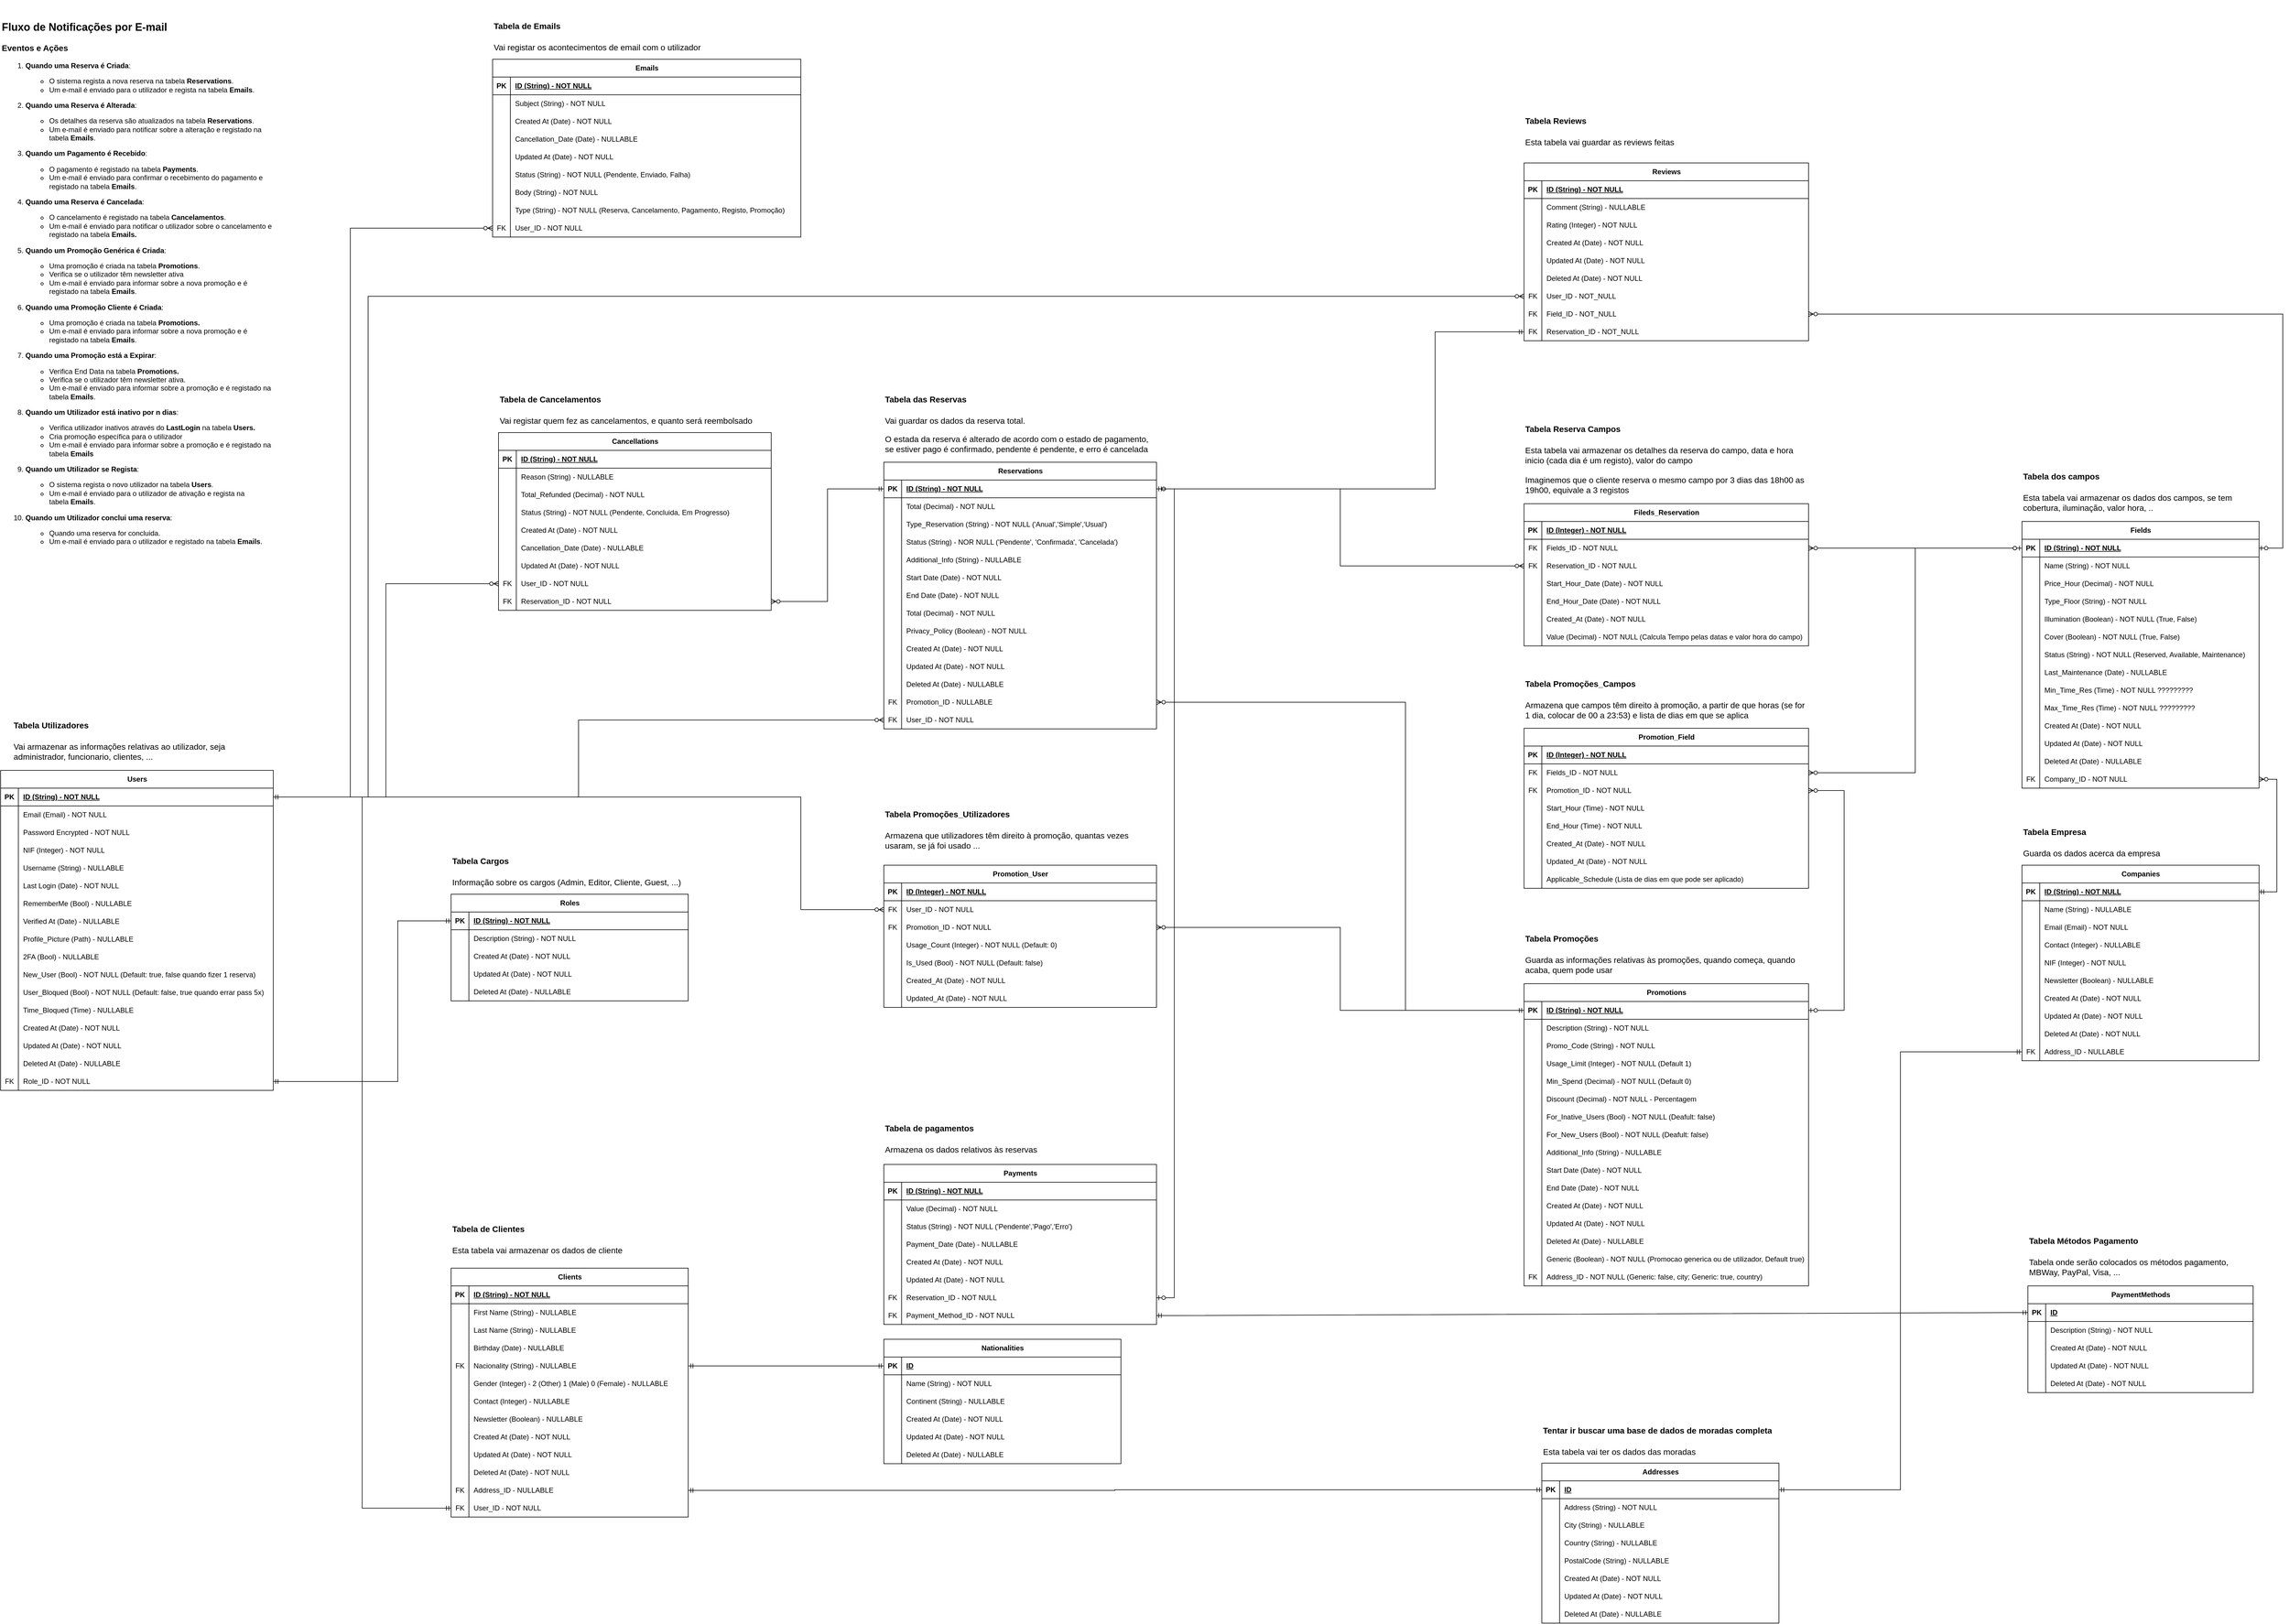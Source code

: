 <mxfile version="24.8.6">
  <diagram id="HR8vwebVTeeMlqETnPt3" name="Página-1">
    <mxGraphModel dx="564" dy="1770" grid="1" gridSize="10" guides="1" tooltips="1" connect="1" arrows="1" fold="1" page="1" pageScale="1" pageWidth="827" pageHeight="1169" math="0" shadow="0">
      <root>
        <mxCell id="0" />
        <mxCell id="1" parent="0" />
        <mxCell id="Cu3M5y-9eu1WC41jbPeB-1" value="Users" style="shape=table;startSize=30;container=1;collapsible=1;childLayout=tableLayout;fixedRows=1;rowLines=0;fontStyle=1;align=center;resizeLast=1;html=1;" parent="1" vertex="1">
          <mxGeometry x="860" y="180" width="460" height="540" as="geometry" />
        </mxCell>
        <mxCell id="Cu3M5y-9eu1WC41jbPeB-2" style="shape=tableRow;horizontal=0;startSize=0;swimlaneHead=0;swimlaneBody=0;fillColor=none;collapsible=0;dropTarget=0;points=[[0,0.5],[1,0.5]];portConstraint=eastwest;top=0;left=0;right=0;bottom=1;" parent="Cu3M5y-9eu1WC41jbPeB-1" vertex="1">
          <mxGeometry y="30" width="460" height="30" as="geometry" />
        </mxCell>
        <mxCell id="Cu3M5y-9eu1WC41jbPeB-3" value="PK" style="shape=partialRectangle;connectable=0;fillColor=none;top=0;left=0;bottom=0;right=0;fontStyle=1;overflow=hidden;whiteSpace=wrap;html=1;" parent="Cu3M5y-9eu1WC41jbPeB-2" vertex="1">
          <mxGeometry width="30" height="30" as="geometry">
            <mxRectangle width="30" height="30" as="alternateBounds" />
          </mxGeometry>
        </mxCell>
        <mxCell id="Cu3M5y-9eu1WC41jbPeB-4" value="ID (String) - NOT NULL" style="shape=partialRectangle;connectable=0;fillColor=none;top=0;left=0;bottom=0;right=0;align=left;spacingLeft=6;fontStyle=5;overflow=hidden;whiteSpace=wrap;html=1;" parent="Cu3M5y-9eu1WC41jbPeB-2" vertex="1">
          <mxGeometry x="30" width="430" height="30" as="geometry">
            <mxRectangle width="430" height="30" as="alternateBounds" />
          </mxGeometry>
        </mxCell>
        <mxCell id="Cu3M5y-9eu1WC41jbPeB-8" value="" style="shape=tableRow;horizontal=0;startSize=0;swimlaneHead=0;swimlaneBody=0;fillColor=none;collapsible=0;dropTarget=0;points=[[0,0.5],[1,0.5]];portConstraint=eastwest;top=0;left=0;right=0;bottom=0;" parent="Cu3M5y-9eu1WC41jbPeB-1" vertex="1">
          <mxGeometry y="60" width="460" height="30" as="geometry" />
        </mxCell>
        <mxCell id="Cu3M5y-9eu1WC41jbPeB-9" value="" style="shape=partialRectangle;connectable=0;fillColor=none;top=0;left=0;bottom=0;right=0;editable=1;overflow=hidden;whiteSpace=wrap;html=1;" parent="Cu3M5y-9eu1WC41jbPeB-8" vertex="1">
          <mxGeometry width="30" height="30" as="geometry">
            <mxRectangle width="30" height="30" as="alternateBounds" />
          </mxGeometry>
        </mxCell>
        <mxCell id="Cu3M5y-9eu1WC41jbPeB-10" value="Email (Email&lt;span style=&quot;background-color: initial;&quot;&gt;) - NOT NULL&lt;/span&gt;" style="shape=partialRectangle;connectable=0;fillColor=none;top=0;left=0;bottom=0;right=0;align=left;spacingLeft=6;overflow=hidden;whiteSpace=wrap;html=1;" parent="Cu3M5y-9eu1WC41jbPeB-8" vertex="1">
          <mxGeometry x="30" width="430" height="30" as="geometry">
            <mxRectangle width="430" height="30" as="alternateBounds" />
          </mxGeometry>
        </mxCell>
        <mxCell id="Cu3M5y-9eu1WC41jbPeB-11" value="" style="shape=tableRow;horizontal=0;startSize=0;swimlaneHead=0;swimlaneBody=0;fillColor=none;collapsible=0;dropTarget=0;points=[[0,0.5],[1,0.5]];portConstraint=eastwest;top=0;left=0;right=0;bottom=0;" parent="Cu3M5y-9eu1WC41jbPeB-1" vertex="1">
          <mxGeometry y="90" width="460" height="30" as="geometry" />
        </mxCell>
        <mxCell id="Cu3M5y-9eu1WC41jbPeB-12" value="" style="shape=partialRectangle;connectable=0;fillColor=none;top=0;left=0;bottom=0;right=0;editable=1;overflow=hidden;whiteSpace=wrap;html=1;" parent="Cu3M5y-9eu1WC41jbPeB-11" vertex="1">
          <mxGeometry width="30" height="30" as="geometry">
            <mxRectangle width="30" height="30" as="alternateBounds" />
          </mxGeometry>
        </mxCell>
        <mxCell id="Cu3M5y-9eu1WC41jbPeB-13" value="Password Encrypted - NOT NULL" style="shape=partialRectangle;connectable=0;fillColor=none;top=0;left=0;bottom=0;right=0;align=left;spacingLeft=6;overflow=hidden;whiteSpace=wrap;html=1;" parent="Cu3M5y-9eu1WC41jbPeB-11" vertex="1">
          <mxGeometry x="30" width="430" height="30" as="geometry">
            <mxRectangle width="430" height="30" as="alternateBounds" />
          </mxGeometry>
        </mxCell>
        <mxCell id="Cu3M5y-9eu1WC41jbPeB-236" style="shape=tableRow;horizontal=0;startSize=0;swimlaneHead=0;swimlaneBody=0;fillColor=none;collapsible=0;dropTarget=0;points=[[0,0.5],[1,0.5]];portConstraint=eastwest;top=0;left=0;right=0;bottom=0;" parent="Cu3M5y-9eu1WC41jbPeB-1" vertex="1">
          <mxGeometry y="120" width="460" height="30" as="geometry" />
        </mxCell>
        <mxCell id="Cu3M5y-9eu1WC41jbPeB-237" style="shape=partialRectangle;connectable=0;fillColor=none;top=0;left=0;bottom=0;right=0;editable=1;overflow=hidden;whiteSpace=wrap;html=1;" parent="Cu3M5y-9eu1WC41jbPeB-236" vertex="1">
          <mxGeometry width="30" height="30" as="geometry">
            <mxRectangle width="30" height="30" as="alternateBounds" />
          </mxGeometry>
        </mxCell>
        <mxCell id="Cu3M5y-9eu1WC41jbPeB-238" value="NIF (Integer) - NOT NULL" style="shape=partialRectangle;connectable=0;fillColor=none;top=0;left=0;bottom=0;right=0;align=left;spacingLeft=6;overflow=hidden;whiteSpace=wrap;html=1;" parent="Cu3M5y-9eu1WC41jbPeB-236" vertex="1">
          <mxGeometry x="30" width="430" height="30" as="geometry">
            <mxRectangle width="430" height="30" as="alternateBounds" />
          </mxGeometry>
        </mxCell>
        <mxCell id="Cu3M5y-9eu1WC41jbPeB-14" value="" style="shape=tableRow;horizontal=0;startSize=0;swimlaneHead=0;swimlaneBody=0;fillColor=none;collapsible=0;dropTarget=0;points=[[0,0.5],[1,0.5]];portConstraint=eastwest;top=0;left=0;right=0;bottom=0;" parent="Cu3M5y-9eu1WC41jbPeB-1" vertex="1">
          <mxGeometry y="150" width="460" height="30" as="geometry" />
        </mxCell>
        <mxCell id="Cu3M5y-9eu1WC41jbPeB-15" value="" style="shape=partialRectangle;connectable=0;fillColor=none;top=0;left=0;bottom=0;right=0;editable=1;overflow=hidden;whiteSpace=wrap;html=1;" parent="Cu3M5y-9eu1WC41jbPeB-14" vertex="1">
          <mxGeometry width="30" height="30" as="geometry">
            <mxRectangle width="30" height="30" as="alternateBounds" />
          </mxGeometry>
        </mxCell>
        <mxCell id="Cu3M5y-9eu1WC41jbPeB-16" value="Username (String) - NULLABLE" style="shape=partialRectangle;connectable=0;fillColor=none;top=0;left=0;bottom=0;right=0;align=left;spacingLeft=6;overflow=hidden;whiteSpace=wrap;html=1;" parent="Cu3M5y-9eu1WC41jbPeB-14" vertex="1">
          <mxGeometry x="30" width="430" height="30" as="geometry">
            <mxRectangle width="430" height="30" as="alternateBounds" />
          </mxGeometry>
        </mxCell>
        <mxCell id="Cu3M5y-9eu1WC41jbPeB-134" style="shape=tableRow;horizontal=0;startSize=0;swimlaneHead=0;swimlaneBody=0;fillColor=none;collapsible=0;dropTarget=0;points=[[0,0.5],[1,0.5]];portConstraint=eastwest;top=0;left=0;right=0;bottom=0;" parent="Cu3M5y-9eu1WC41jbPeB-1" vertex="1">
          <mxGeometry y="180" width="460" height="30" as="geometry" />
        </mxCell>
        <mxCell id="Cu3M5y-9eu1WC41jbPeB-135" style="shape=partialRectangle;connectable=0;fillColor=none;top=0;left=0;bottom=0;right=0;editable=1;overflow=hidden;whiteSpace=wrap;html=1;" parent="Cu3M5y-9eu1WC41jbPeB-134" vertex="1">
          <mxGeometry width="30" height="30" as="geometry">
            <mxRectangle width="30" height="30" as="alternateBounds" />
          </mxGeometry>
        </mxCell>
        <mxCell id="Cu3M5y-9eu1WC41jbPeB-136" value="Last Login (Date) - NOT NULL" style="shape=partialRectangle;connectable=0;fillColor=none;top=0;left=0;bottom=0;right=0;align=left;spacingLeft=6;overflow=hidden;whiteSpace=wrap;html=1;" parent="Cu3M5y-9eu1WC41jbPeB-134" vertex="1">
          <mxGeometry x="30" width="430" height="30" as="geometry">
            <mxRectangle width="430" height="30" as="alternateBounds" />
          </mxGeometry>
        </mxCell>
        <mxCell id="Cu3M5y-9eu1WC41jbPeB-137" style="shape=tableRow;horizontal=0;startSize=0;swimlaneHead=0;swimlaneBody=0;fillColor=none;collapsible=0;dropTarget=0;points=[[0,0.5],[1,0.5]];portConstraint=eastwest;top=0;left=0;right=0;bottom=0;" parent="Cu3M5y-9eu1WC41jbPeB-1" vertex="1">
          <mxGeometry y="210" width="460" height="30" as="geometry" />
        </mxCell>
        <mxCell id="Cu3M5y-9eu1WC41jbPeB-138" style="shape=partialRectangle;connectable=0;fillColor=none;top=0;left=0;bottom=0;right=0;editable=1;overflow=hidden;whiteSpace=wrap;html=1;" parent="Cu3M5y-9eu1WC41jbPeB-137" vertex="1">
          <mxGeometry width="30" height="30" as="geometry">
            <mxRectangle width="30" height="30" as="alternateBounds" />
          </mxGeometry>
        </mxCell>
        <mxCell id="Cu3M5y-9eu1WC41jbPeB-139" value="RememberMe (Bool) - NULLABLE" style="shape=partialRectangle;connectable=0;fillColor=none;top=0;left=0;bottom=0;right=0;align=left;spacingLeft=6;overflow=hidden;whiteSpace=wrap;html=1;" parent="Cu3M5y-9eu1WC41jbPeB-137" vertex="1">
          <mxGeometry x="30" width="430" height="30" as="geometry">
            <mxRectangle width="430" height="30" as="alternateBounds" />
          </mxGeometry>
        </mxCell>
        <mxCell id="Cu3M5y-9eu1WC41jbPeB-17" style="shape=tableRow;horizontal=0;startSize=0;swimlaneHead=0;swimlaneBody=0;fillColor=none;collapsible=0;dropTarget=0;points=[[0,0.5],[1,0.5]];portConstraint=eastwest;top=0;left=0;right=0;bottom=0;" parent="Cu3M5y-9eu1WC41jbPeB-1" vertex="1">
          <mxGeometry y="240" width="460" height="30" as="geometry" />
        </mxCell>
        <mxCell id="Cu3M5y-9eu1WC41jbPeB-18" style="shape=partialRectangle;connectable=0;fillColor=none;top=0;left=0;bottom=0;right=0;editable=1;overflow=hidden;whiteSpace=wrap;html=1;" parent="Cu3M5y-9eu1WC41jbPeB-17" vertex="1">
          <mxGeometry width="30" height="30" as="geometry">
            <mxRectangle width="30" height="30" as="alternateBounds" />
          </mxGeometry>
        </mxCell>
        <mxCell id="Cu3M5y-9eu1WC41jbPeB-19" value="Verified At (Date) - NULLABLE" style="shape=partialRectangle;connectable=0;fillColor=none;top=0;left=0;bottom=0;right=0;align=left;spacingLeft=6;overflow=hidden;whiteSpace=wrap;html=1;" parent="Cu3M5y-9eu1WC41jbPeB-17" vertex="1">
          <mxGeometry x="30" width="430" height="30" as="geometry">
            <mxRectangle width="430" height="30" as="alternateBounds" />
          </mxGeometry>
        </mxCell>
        <mxCell id="nLyDMsEzsMG9XbWiqUzp-434" value="" style="shape=tableRow;horizontal=0;startSize=0;swimlaneHead=0;swimlaneBody=0;fillColor=none;collapsible=0;dropTarget=0;points=[[0,0.5],[1,0.5]];portConstraint=eastwest;top=0;left=0;right=0;bottom=0;" parent="Cu3M5y-9eu1WC41jbPeB-1" vertex="1">
          <mxGeometry y="270" width="460" height="30" as="geometry" />
        </mxCell>
        <mxCell id="nLyDMsEzsMG9XbWiqUzp-435" value="" style="shape=partialRectangle;connectable=0;fillColor=none;top=0;left=0;bottom=0;right=0;editable=1;overflow=hidden;whiteSpace=wrap;html=1;" parent="nLyDMsEzsMG9XbWiqUzp-434" vertex="1">
          <mxGeometry width="30" height="30" as="geometry">
            <mxRectangle width="30" height="30" as="alternateBounds" />
          </mxGeometry>
        </mxCell>
        <mxCell id="nLyDMsEzsMG9XbWiqUzp-436" value="Profile_Picture (Path) - NULLABLE" style="shape=partialRectangle;connectable=0;fillColor=none;top=0;left=0;bottom=0;right=0;align=left;spacingLeft=6;overflow=hidden;whiteSpace=wrap;html=1;" parent="nLyDMsEzsMG9XbWiqUzp-434" vertex="1">
          <mxGeometry x="30" width="430" height="30" as="geometry">
            <mxRectangle width="430" height="30" as="alternateBounds" />
          </mxGeometry>
        </mxCell>
        <mxCell id="nLyDMsEzsMG9XbWiqUzp-437" value="" style="shape=tableRow;horizontal=0;startSize=0;swimlaneHead=0;swimlaneBody=0;fillColor=none;collapsible=0;dropTarget=0;points=[[0,0.5],[1,0.5]];portConstraint=eastwest;top=0;left=0;right=0;bottom=0;" parent="Cu3M5y-9eu1WC41jbPeB-1" vertex="1">
          <mxGeometry y="300" width="460" height="30" as="geometry" />
        </mxCell>
        <mxCell id="nLyDMsEzsMG9XbWiqUzp-438" value="" style="shape=partialRectangle;connectable=0;fillColor=none;top=0;left=0;bottom=0;right=0;editable=1;overflow=hidden;whiteSpace=wrap;html=1;" parent="nLyDMsEzsMG9XbWiqUzp-437" vertex="1">
          <mxGeometry width="30" height="30" as="geometry">
            <mxRectangle width="30" height="30" as="alternateBounds" />
          </mxGeometry>
        </mxCell>
        <mxCell id="nLyDMsEzsMG9XbWiqUzp-439" value="2FA (Bool) - NULLABLE" style="shape=partialRectangle;connectable=0;fillColor=none;top=0;left=0;bottom=0;right=0;align=left;spacingLeft=6;overflow=hidden;whiteSpace=wrap;html=1;" parent="nLyDMsEzsMG9XbWiqUzp-437" vertex="1">
          <mxGeometry x="30" width="430" height="30" as="geometry">
            <mxRectangle width="430" height="30" as="alternateBounds" />
          </mxGeometry>
        </mxCell>
        <mxCell id="LEZlHB4XD5AFw8ukdHws-7" value="" style="shape=tableRow;horizontal=0;startSize=0;swimlaneHead=0;swimlaneBody=0;fillColor=none;collapsible=0;dropTarget=0;points=[[0,0.5],[1,0.5]];portConstraint=eastwest;top=0;left=0;right=0;bottom=0;" parent="Cu3M5y-9eu1WC41jbPeB-1" vertex="1">
          <mxGeometry y="330" width="460" height="30" as="geometry" />
        </mxCell>
        <mxCell id="LEZlHB4XD5AFw8ukdHws-8" value="" style="shape=partialRectangle;connectable=0;fillColor=none;top=0;left=0;bottom=0;right=0;editable=1;overflow=hidden;whiteSpace=wrap;html=1;" parent="LEZlHB4XD5AFw8ukdHws-7" vertex="1">
          <mxGeometry width="30" height="30" as="geometry">
            <mxRectangle width="30" height="30" as="alternateBounds" />
          </mxGeometry>
        </mxCell>
        <mxCell id="LEZlHB4XD5AFw8ukdHws-9" value="New_User (Bool) - NOT NULL (Default: true, false quando fizer 1 reserva)" style="shape=partialRectangle;connectable=0;fillColor=none;top=0;left=0;bottom=0;right=0;align=left;spacingLeft=6;overflow=hidden;whiteSpace=wrap;html=1;" parent="LEZlHB4XD5AFw8ukdHws-7" vertex="1">
          <mxGeometry x="30" width="430" height="30" as="geometry">
            <mxRectangle width="430" height="30" as="alternateBounds" />
          </mxGeometry>
        </mxCell>
        <mxCell id="qIaKKpGXfrDgOb-jVHHH-1" style="shape=tableRow;horizontal=0;startSize=0;swimlaneHead=0;swimlaneBody=0;fillColor=none;collapsible=0;dropTarget=0;points=[[0,0.5],[1,0.5]];portConstraint=eastwest;top=0;left=0;right=0;bottom=0;" parent="Cu3M5y-9eu1WC41jbPeB-1" vertex="1">
          <mxGeometry y="360" width="460" height="30" as="geometry" />
        </mxCell>
        <mxCell id="qIaKKpGXfrDgOb-jVHHH-2" style="shape=partialRectangle;connectable=0;fillColor=none;top=0;left=0;bottom=0;right=0;editable=1;overflow=hidden;whiteSpace=wrap;html=1;" parent="qIaKKpGXfrDgOb-jVHHH-1" vertex="1">
          <mxGeometry width="30" height="30" as="geometry">
            <mxRectangle width="30" height="30" as="alternateBounds" />
          </mxGeometry>
        </mxCell>
        <mxCell id="qIaKKpGXfrDgOb-jVHHH-3" value="User_Bloqued (Bool) - NOT NULL (Default: false, true quando errar pass 5x)" style="shape=partialRectangle;connectable=0;fillColor=none;top=0;left=0;bottom=0;right=0;align=left;spacingLeft=6;overflow=hidden;whiteSpace=wrap;html=1;" parent="qIaKKpGXfrDgOb-jVHHH-1" vertex="1">
          <mxGeometry x="30" width="430" height="30" as="geometry">
            <mxRectangle width="430" height="30" as="alternateBounds" />
          </mxGeometry>
        </mxCell>
        <mxCell id="qIaKKpGXfrDgOb-jVHHH-4" style="shape=tableRow;horizontal=0;startSize=0;swimlaneHead=0;swimlaneBody=0;fillColor=none;collapsible=0;dropTarget=0;points=[[0,0.5],[1,0.5]];portConstraint=eastwest;top=0;left=0;right=0;bottom=0;" parent="Cu3M5y-9eu1WC41jbPeB-1" vertex="1">
          <mxGeometry y="390" width="460" height="30" as="geometry" />
        </mxCell>
        <mxCell id="qIaKKpGXfrDgOb-jVHHH-5" style="shape=partialRectangle;connectable=0;fillColor=none;top=0;left=0;bottom=0;right=0;editable=1;overflow=hidden;whiteSpace=wrap;html=1;" parent="qIaKKpGXfrDgOb-jVHHH-4" vertex="1">
          <mxGeometry width="30" height="30" as="geometry">
            <mxRectangle width="30" height="30" as="alternateBounds" />
          </mxGeometry>
        </mxCell>
        <mxCell id="qIaKKpGXfrDgOb-jVHHH-6" value="Time_Bloqued (Time) - NULLABLE" style="shape=partialRectangle;connectable=0;fillColor=none;top=0;left=0;bottom=0;right=0;align=left;spacingLeft=6;overflow=hidden;whiteSpace=wrap;html=1;" parent="qIaKKpGXfrDgOb-jVHHH-4" vertex="1">
          <mxGeometry x="30" width="430" height="30" as="geometry">
            <mxRectangle width="430" height="30" as="alternateBounds" />
          </mxGeometry>
        </mxCell>
        <mxCell id="Cu3M5y-9eu1WC41jbPeB-146" style="shape=tableRow;horizontal=0;startSize=0;swimlaneHead=0;swimlaneBody=0;fillColor=none;collapsible=0;dropTarget=0;points=[[0,0.5],[1,0.5]];portConstraint=eastwest;top=0;left=0;right=0;bottom=0;" parent="Cu3M5y-9eu1WC41jbPeB-1" vertex="1">
          <mxGeometry y="420" width="460" height="30" as="geometry" />
        </mxCell>
        <mxCell id="Cu3M5y-9eu1WC41jbPeB-147" style="shape=partialRectangle;connectable=0;fillColor=none;top=0;left=0;bottom=0;right=0;editable=1;overflow=hidden;whiteSpace=wrap;html=1;" parent="Cu3M5y-9eu1WC41jbPeB-146" vertex="1">
          <mxGeometry width="30" height="30" as="geometry">
            <mxRectangle width="30" height="30" as="alternateBounds" />
          </mxGeometry>
        </mxCell>
        <mxCell id="Cu3M5y-9eu1WC41jbPeB-148" value="Created At (Date) - NOT NULL" style="shape=partialRectangle;connectable=0;fillColor=none;top=0;left=0;bottom=0;right=0;align=left;spacingLeft=6;overflow=hidden;whiteSpace=wrap;html=1;" parent="Cu3M5y-9eu1WC41jbPeB-146" vertex="1">
          <mxGeometry x="30" width="430" height="30" as="geometry">
            <mxRectangle width="430" height="30" as="alternateBounds" />
          </mxGeometry>
        </mxCell>
        <mxCell id="Cu3M5y-9eu1WC41jbPeB-140" style="shape=tableRow;horizontal=0;startSize=0;swimlaneHead=0;swimlaneBody=0;fillColor=none;collapsible=0;dropTarget=0;points=[[0,0.5],[1,0.5]];portConstraint=eastwest;top=0;left=0;right=0;bottom=0;" parent="Cu3M5y-9eu1WC41jbPeB-1" vertex="1">
          <mxGeometry y="450" width="460" height="30" as="geometry" />
        </mxCell>
        <mxCell id="Cu3M5y-9eu1WC41jbPeB-141" style="shape=partialRectangle;connectable=0;fillColor=none;top=0;left=0;bottom=0;right=0;editable=1;overflow=hidden;whiteSpace=wrap;html=1;" parent="Cu3M5y-9eu1WC41jbPeB-140" vertex="1">
          <mxGeometry width="30" height="30" as="geometry">
            <mxRectangle width="30" height="30" as="alternateBounds" />
          </mxGeometry>
        </mxCell>
        <mxCell id="Cu3M5y-9eu1WC41jbPeB-142" value="Updated At (Date) - NOT NULL" style="shape=partialRectangle;connectable=0;fillColor=none;top=0;left=0;bottom=0;right=0;align=left;spacingLeft=6;overflow=hidden;whiteSpace=wrap;html=1;" parent="Cu3M5y-9eu1WC41jbPeB-140" vertex="1">
          <mxGeometry x="30" width="430" height="30" as="geometry">
            <mxRectangle width="430" height="30" as="alternateBounds" />
          </mxGeometry>
        </mxCell>
        <mxCell id="Cu3M5y-9eu1WC41jbPeB-143" style="shape=tableRow;horizontal=0;startSize=0;swimlaneHead=0;swimlaneBody=0;fillColor=none;collapsible=0;dropTarget=0;points=[[0,0.5],[1,0.5]];portConstraint=eastwest;top=0;left=0;right=0;bottom=0;" parent="Cu3M5y-9eu1WC41jbPeB-1" vertex="1">
          <mxGeometry y="480" width="460" height="30" as="geometry" />
        </mxCell>
        <mxCell id="Cu3M5y-9eu1WC41jbPeB-144" style="shape=partialRectangle;connectable=0;fillColor=none;top=0;left=0;bottom=0;right=0;editable=1;overflow=hidden;whiteSpace=wrap;html=1;" parent="Cu3M5y-9eu1WC41jbPeB-143" vertex="1">
          <mxGeometry width="30" height="30" as="geometry">
            <mxRectangle width="30" height="30" as="alternateBounds" />
          </mxGeometry>
        </mxCell>
        <mxCell id="Cu3M5y-9eu1WC41jbPeB-145" value="Deleted At (Date) - NULLABLE" style="shape=partialRectangle;connectable=0;fillColor=none;top=0;left=0;bottom=0;right=0;align=left;spacingLeft=6;overflow=hidden;whiteSpace=wrap;html=1;" parent="Cu3M5y-9eu1WC41jbPeB-143" vertex="1">
          <mxGeometry x="30" width="430" height="30" as="geometry">
            <mxRectangle width="430" height="30" as="alternateBounds" />
          </mxGeometry>
        </mxCell>
        <mxCell id="Cu3M5y-9eu1WC41jbPeB-149" style="shape=tableRow;horizontal=0;startSize=0;swimlaneHead=0;swimlaneBody=0;fillColor=none;collapsible=0;dropTarget=0;points=[[0,0.5],[1,0.5]];portConstraint=eastwest;top=0;left=0;right=0;bottom=0;" parent="Cu3M5y-9eu1WC41jbPeB-1" vertex="1">
          <mxGeometry y="510" width="460" height="30" as="geometry" />
        </mxCell>
        <mxCell id="Cu3M5y-9eu1WC41jbPeB-150" value="FK" style="shape=partialRectangle;connectable=0;fillColor=none;top=0;left=0;bottom=0;right=0;editable=1;overflow=hidden;whiteSpace=wrap;html=1;" parent="Cu3M5y-9eu1WC41jbPeB-149" vertex="1">
          <mxGeometry width="30" height="30" as="geometry">
            <mxRectangle width="30" height="30" as="alternateBounds" />
          </mxGeometry>
        </mxCell>
        <mxCell id="Cu3M5y-9eu1WC41jbPeB-151" value="Role_ID - NOT NULL" style="shape=partialRectangle;connectable=0;fillColor=none;top=0;left=0;bottom=0;right=0;align=left;spacingLeft=6;overflow=hidden;whiteSpace=wrap;html=1;" parent="Cu3M5y-9eu1WC41jbPeB-149" vertex="1">
          <mxGeometry x="30" width="430" height="30" as="geometry">
            <mxRectangle width="430" height="30" as="alternateBounds" />
          </mxGeometry>
        </mxCell>
        <mxCell id="Cu3M5y-9eu1WC41jbPeB-155" value="Roles" style="shape=table;startSize=30;container=1;collapsible=1;childLayout=tableLayout;fixedRows=1;rowLines=0;fontStyle=1;align=center;resizeLast=1;html=1;" parent="1" vertex="1">
          <mxGeometry x="1620" y="389" width="400" height="180" as="geometry" />
        </mxCell>
        <mxCell id="Cu3M5y-9eu1WC41jbPeB-156" style="shape=tableRow;horizontal=0;startSize=0;swimlaneHead=0;swimlaneBody=0;fillColor=none;collapsible=0;dropTarget=0;points=[[0,0.5],[1,0.5]];portConstraint=eastwest;top=0;left=0;right=0;bottom=1;" parent="Cu3M5y-9eu1WC41jbPeB-155" vertex="1">
          <mxGeometry y="30" width="400" height="30" as="geometry" />
        </mxCell>
        <mxCell id="Cu3M5y-9eu1WC41jbPeB-157" value="PK" style="shape=partialRectangle;connectable=0;fillColor=none;top=0;left=0;bottom=0;right=0;fontStyle=1;overflow=hidden;whiteSpace=wrap;html=1;" parent="Cu3M5y-9eu1WC41jbPeB-156" vertex="1">
          <mxGeometry width="30" height="30" as="geometry">
            <mxRectangle width="30" height="30" as="alternateBounds" />
          </mxGeometry>
        </mxCell>
        <mxCell id="Cu3M5y-9eu1WC41jbPeB-158" value="ID (String) - NOT NULL" style="shape=partialRectangle;connectable=0;fillColor=none;top=0;left=0;bottom=0;right=0;align=left;spacingLeft=6;fontStyle=5;overflow=hidden;whiteSpace=wrap;html=1;" parent="Cu3M5y-9eu1WC41jbPeB-156" vertex="1">
          <mxGeometry x="30" width="370" height="30" as="geometry">
            <mxRectangle width="370" height="30" as="alternateBounds" />
          </mxGeometry>
        </mxCell>
        <mxCell id="Cu3M5y-9eu1WC41jbPeB-159" value="" style="shape=tableRow;horizontal=0;startSize=0;swimlaneHead=0;swimlaneBody=0;fillColor=none;collapsible=0;dropTarget=0;points=[[0,0.5],[1,0.5]];portConstraint=eastwest;top=0;left=0;right=0;bottom=0;" parent="Cu3M5y-9eu1WC41jbPeB-155" vertex="1">
          <mxGeometry y="60" width="400" height="30" as="geometry" />
        </mxCell>
        <mxCell id="Cu3M5y-9eu1WC41jbPeB-160" value="" style="shape=partialRectangle;connectable=0;fillColor=none;top=0;left=0;bottom=0;right=0;editable=1;overflow=hidden;whiteSpace=wrap;html=1;" parent="Cu3M5y-9eu1WC41jbPeB-159" vertex="1">
          <mxGeometry width="30" height="30" as="geometry">
            <mxRectangle width="30" height="30" as="alternateBounds" />
          </mxGeometry>
        </mxCell>
        <mxCell id="Cu3M5y-9eu1WC41jbPeB-161" value="Description (String) - NOT NULL" style="shape=partialRectangle;connectable=0;fillColor=none;top=0;left=0;bottom=0;right=0;align=left;spacingLeft=6;overflow=hidden;whiteSpace=wrap;html=1;" parent="Cu3M5y-9eu1WC41jbPeB-159" vertex="1">
          <mxGeometry x="30" width="370" height="30" as="geometry">
            <mxRectangle width="370" height="30" as="alternateBounds" />
          </mxGeometry>
        </mxCell>
        <mxCell id="Cu3M5y-9eu1WC41jbPeB-177" style="shape=tableRow;horizontal=0;startSize=0;swimlaneHead=0;swimlaneBody=0;fillColor=none;collapsible=0;dropTarget=0;points=[[0,0.5],[1,0.5]];portConstraint=eastwest;top=0;left=0;right=0;bottom=0;" parent="Cu3M5y-9eu1WC41jbPeB-155" vertex="1">
          <mxGeometry y="90" width="400" height="30" as="geometry" />
        </mxCell>
        <mxCell id="Cu3M5y-9eu1WC41jbPeB-178" style="shape=partialRectangle;connectable=0;fillColor=none;top=0;left=0;bottom=0;right=0;editable=1;overflow=hidden;whiteSpace=wrap;html=1;" parent="Cu3M5y-9eu1WC41jbPeB-177" vertex="1">
          <mxGeometry width="30" height="30" as="geometry">
            <mxRectangle width="30" height="30" as="alternateBounds" />
          </mxGeometry>
        </mxCell>
        <mxCell id="Cu3M5y-9eu1WC41jbPeB-179" value="Created At (Date) - NOT NULL" style="shape=partialRectangle;connectable=0;fillColor=none;top=0;left=0;bottom=0;right=0;align=left;spacingLeft=6;overflow=hidden;whiteSpace=wrap;html=1;" parent="Cu3M5y-9eu1WC41jbPeB-177" vertex="1">
          <mxGeometry x="30" width="370" height="30" as="geometry">
            <mxRectangle width="370" height="30" as="alternateBounds" />
          </mxGeometry>
        </mxCell>
        <mxCell id="Cu3M5y-9eu1WC41jbPeB-180" style="shape=tableRow;horizontal=0;startSize=0;swimlaneHead=0;swimlaneBody=0;fillColor=none;collapsible=0;dropTarget=0;points=[[0,0.5],[1,0.5]];portConstraint=eastwest;top=0;left=0;right=0;bottom=0;" parent="Cu3M5y-9eu1WC41jbPeB-155" vertex="1">
          <mxGeometry y="120" width="400" height="30" as="geometry" />
        </mxCell>
        <mxCell id="Cu3M5y-9eu1WC41jbPeB-181" style="shape=partialRectangle;connectable=0;fillColor=none;top=0;left=0;bottom=0;right=0;editable=1;overflow=hidden;whiteSpace=wrap;html=1;" parent="Cu3M5y-9eu1WC41jbPeB-180" vertex="1">
          <mxGeometry width="30" height="30" as="geometry">
            <mxRectangle width="30" height="30" as="alternateBounds" />
          </mxGeometry>
        </mxCell>
        <mxCell id="Cu3M5y-9eu1WC41jbPeB-182" value="Updated At (Date) - NOT NULL" style="shape=partialRectangle;connectable=0;fillColor=none;top=0;left=0;bottom=0;right=0;align=left;spacingLeft=6;overflow=hidden;whiteSpace=wrap;html=1;" parent="Cu3M5y-9eu1WC41jbPeB-180" vertex="1">
          <mxGeometry x="30" width="370" height="30" as="geometry">
            <mxRectangle width="370" height="30" as="alternateBounds" />
          </mxGeometry>
        </mxCell>
        <mxCell id="Cu3M5y-9eu1WC41jbPeB-183" style="shape=tableRow;horizontal=0;startSize=0;swimlaneHead=0;swimlaneBody=0;fillColor=none;collapsible=0;dropTarget=0;points=[[0,0.5],[1,0.5]];portConstraint=eastwest;top=0;left=0;right=0;bottom=0;" parent="Cu3M5y-9eu1WC41jbPeB-155" vertex="1">
          <mxGeometry y="150" width="400" height="30" as="geometry" />
        </mxCell>
        <mxCell id="Cu3M5y-9eu1WC41jbPeB-184" style="shape=partialRectangle;connectable=0;fillColor=none;top=0;left=0;bottom=0;right=0;editable=1;overflow=hidden;whiteSpace=wrap;html=1;" parent="Cu3M5y-9eu1WC41jbPeB-183" vertex="1">
          <mxGeometry width="30" height="30" as="geometry">
            <mxRectangle width="30" height="30" as="alternateBounds" />
          </mxGeometry>
        </mxCell>
        <mxCell id="Cu3M5y-9eu1WC41jbPeB-185" value="Deleted At (Date) - NULLABLE" style="shape=partialRectangle;connectable=0;fillColor=none;top=0;left=0;bottom=0;right=0;align=left;spacingLeft=6;overflow=hidden;whiteSpace=wrap;html=1;" parent="Cu3M5y-9eu1WC41jbPeB-183" vertex="1">
          <mxGeometry x="30" width="370" height="30" as="geometry">
            <mxRectangle width="370" height="30" as="alternateBounds" />
          </mxGeometry>
        </mxCell>
        <mxCell id="Cu3M5y-9eu1WC41jbPeB-196" value="PaymentMethods" style="shape=table;startSize=30;container=1;collapsible=1;childLayout=tableLayout;fixedRows=1;rowLines=0;fontStyle=1;align=center;resizeLast=1;html=1;" parent="1" vertex="1">
          <mxGeometry x="4280" y="1050" width="380" height="180" as="geometry" />
        </mxCell>
        <mxCell id="Cu3M5y-9eu1WC41jbPeB-197" style="shape=tableRow;horizontal=0;startSize=0;swimlaneHead=0;swimlaneBody=0;fillColor=none;collapsible=0;dropTarget=0;points=[[0,0.5],[1,0.5]];portConstraint=eastwest;top=0;left=0;right=0;bottom=1;" parent="Cu3M5y-9eu1WC41jbPeB-196" vertex="1">
          <mxGeometry y="30" width="380" height="30" as="geometry" />
        </mxCell>
        <mxCell id="Cu3M5y-9eu1WC41jbPeB-198" value="PK" style="shape=partialRectangle;connectable=0;fillColor=none;top=0;left=0;bottom=0;right=0;fontStyle=1;overflow=hidden;whiteSpace=wrap;html=1;" parent="Cu3M5y-9eu1WC41jbPeB-197" vertex="1">
          <mxGeometry width="30" height="30" as="geometry">
            <mxRectangle width="30" height="30" as="alternateBounds" />
          </mxGeometry>
        </mxCell>
        <mxCell id="Cu3M5y-9eu1WC41jbPeB-199" value="ID" style="shape=partialRectangle;connectable=0;fillColor=none;top=0;left=0;bottom=0;right=0;align=left;spacingLeft=6;fontStyle=5;overflow=hidden;whiteSpace=wrap;html=1;" parent="Cu3M5y-9eu1WC41jbPeB-197" vertex="1">
          <mxGeometry x="30" width="350" height="30" as="geometry">
            <mxRectangle width="350" height="30" as="alternateBounds" />
          </mxGeometry>
        </mxCell>
        <mxCell id="Cu3M5y-9eu1WC41jbPeB-200" value="" style="shape=tableRow;horizontal=0;startSize=0;swimlaneHead=0;swimlaneBody=0;fillColor=none;collapsible=0;dropTarget=0;points=[[0,0.5],[1,0.5]];portConstraint=eastwest;top=0;left=0;right=0;bottom=0;" parent="Cu3M5y-9eu1WC41jbPeB-196" vertex="1">
          <mxGeometry y="60" width="380" height="30" as="geometry" />
        </mxCell>
        <mxCell id="Cu3M5y-9eu1WC41jbPeB-201" value="" style="shape=partialRectangle;connectable=0;fillColor=none;top=0;left=0;bottom=0;right=0;editable=1;overflow=hidden;whiteSpace=wrap;html=1;" parent="Cu3M5y-9eu1WC41jbPeB-200" vertex="1">
          <mxGeometry width="30" height="30" as="geometry">
            <mxRectangle width="30" height="30" as="alternateBounds" />
          </mxGeometry>
        </mxCell>
        <mxCell id="Cu3M5y-9eu1WC41jbPeB-202" value="Description (String) - NOT NULL" style="shape=partialRectangle;connectable=0;fillColor=none;top=0;left=0;bottom=0;right=0;align=left;spacingLeft=6;overflow=hidden;whiteSpace=wrap;html=1;" parent="Cu3M5y-9eu1WC41jbPeB-200" vertex="1">
          <mxGeometry x="30" width="350" height="30" as="geometry">
            <mxRectangle width="350" height="30" as="alternateBounds" />
          </mxGeometry>
        </mxCell>
        <mxCell id="Cu3M5y-9eu1WC41jbPeB-203" style="shape=tableRow;horizontal=0;startSize=0;swimlaneHead=0;swimlaneBody=0;fillColor=none;collapsible=0;dropTarget=0;points=[[0,0.5],[1,0.5]];portConstraint=eastwest;top=0;left=0;right=0;bottom=0;" parent="Cu3M5y-9eu1WC41jbPeB-196" vertex="1">
          <mxGeometry y="90" width="380" height="30" as="geometry" />
        </mxCell>
        <mxCell id="Cu3M5y-9eu1WC41jbPeB-204" style="shape=partialRectangle;connectable=0;fillColor=none;top=0;left=0;bottom=0;right=0;editable=1;overflow=hidden;whiteSpace=wrap;html=1;" parent="Cu3M5y-9eu1WC41jbPeB-203" vertex="1">
          <mxGeometry width="30" height="30" as="geometry">
            <mxRectangle width="30" height="30" as="alternateBounds" />
          </mxGeometry>
        </mxCell>
        <mxCell id="Cu3M5y-9eu1WC41jbPeB-205" value="Created At (Date) - NOT NULL" style="shape=partialRectangle;connectable=0;fillColor=none;top=0;left=0;bottom=0;right=0;align=left;spacingLeft=6;overflow=hidden;whiteSpace=wrap;html=1;" parent="Cu3M5y-9eu1WC41jbPeB-203" vertex="1">
          <mxGeometry x="30" width="350" height="30" as="geometry">
            <mxRectangle width="350" height="30" as="alternateBounds" />
          </mxGeometry>
        </mxCell>
        <mxCell id="Cu3M5y-9eu1WC41jbPeB-206" style="shape=tableRow;horizontal=0;startSize=0;swimlaneHead=0;swimlaneBody=0;fillColor=none;collapsible=0;dropTarget=0;points=[[0,0.5],[1,0.5]];portConstraint=eastwest;top=0;left=0;right=0;bottom=0;" parent="Cu3M5y-9eu1WC41jbPeB-196" vertex="1">
          <mxGeometry y="120" width="380" height="30" as="geometry" />
        </mxCell>
        <mxCell id="Cu3M5y-9eu1WC41jbPeB-207" style="shape=partialRectangle;connectable=0;fillColor=none;top=0;left=0;bottom=0;right=0;editable=1;overflow=hidden;whiteSpace=wrap;html=1;" parent="Cu3M5y-9eu1WC41jbPeB-206" vertex="1">
          <mxGeometry width="30" height="30" as="geometry">
            <mxRectangle width="30" height="30" as="alternateBounds" />
          </mxGeometry>
        </mxCell>
        <mxCell id="Cu3M5y-9eu1WC41jbPeB-208" value="Updated At (Date) - NOT NULL" style="shape=partialRectangle;connectable=0;fillColor=none;top=0;left=0;bottom=0;right=0;align=left;spacingLeft=6;overflow=hidden;whiteSpace=wrap;html=1;" parent="Cu3M5y-9eu1WC41jbPeB-206" vertex="1">
          <mxGeometry x="30" width="350" height="30" as="geometry">
            <mxRectangle width="350" height="30" as="alternateBounds" />
          </mxGeometry>
        </mxCell>
        <mxCell id="Cu3M5y-9eu1WC41jbPeB-209" style="shape=tableRow;horizontal=0;startSize=0;swimlaneHead=0;swimlaneBody=0;fillColor=none;collapsible=0;dropTarget=0;points=[[0,0.5],[1,0.5]];portConstraint=eastwest;top=0;left=0;right=0;bottom=0;" parent="Cu3M5y-9eu1WC41jbPeB-196" vertex="1">
          <mxGeometry y="150" width="380" height="30" as="geometry" />
        </mxCell>
        <mxCell id="Cu3M5y-9eu1WC41jbPeB-210" style="shape=partialRectangle;connectable=0;fillColor=none;top=0;left=0;bottom=0;right=0;editable=1;overflow=hidden;whiteSpace=wrap;html=1;" parent="Cu3M5y-9eu1WC41jbPeB-209" vertex="1">
          <mxGeometry width="30" height="30" as="geometry">
            <mxRectangle width="30" height="30" as="alternateBounds" />
          </mxGeometry>
        </mxCell>
        <mxCell id="Cu3M5y-9eu1WC41jbPeB-211" value="Deleted At (Date) - NOT NULL" style="shape=partialRectangle;connectable=0;fillColor=none;top=0;left=0;bottom=0;right=0;align=left;spacingLeft=6;overflow=hidden;whiteSpace=wrap;html=1;" parent="Cu3M5y-9eu1WC41jbPeB-209" vertex="1">
          <mxGeometry x="30" width="350" height="30" as="geometry">
            <mxRectangle width="350" height="30" as="alternateBounds" />
          </mxGeometry>
        </mxCell>
        <mxCell id="Cu3M5y-9eu1WC41jbPeB-212" value="" style="edgeStyle=elbowEdgeStyle;fontSize=12;html=1;endArrow=ERmandOne;startArrow=ERmandOne;rounded=0;exitX=1;exitY=0.5;exitDx=0;exitDy=0;entryX=0;entryY=0.5;entryDx=0;entryDy=0;" parent="1" source="Cu3M5y-9eu1WC41jbPeB-149" target="Cu3M5y-9eu1WC41jbPeB-156" edge="1">
          <mxGeometry width="100" height="100" relative="1" as="geometry">
            <mxPoint x="1520" y="779" as="sourcePoint" />
            <mxPoint x="1620" y="679" as="targetPoint" />
            <Array as="points">
              <mxPoint x="1530" y="550" />
            </Array>
          </mxGeometry>
        </mxCell>
        <mxCell id="Cu3M5y-9eu1WC41jbPeB-213" value="Clients" style="shape=table;startSize=30;container=1;collapsible=1;childLayout=tableLayout;fixedRows=1;rowLines=0;fontStyle=1;align=center;resizeLast=1;html=1;" parent="1" vertex="1">
          <mxGeometry x="1620" y="1020" width="400.0" height="420" as="geometry" />
        </mxCell>
        <mxCell id="Cu3M5y-9eu1WC41jbPeB-214" style="shape=tableRow;horizontal=0;startSize=0;swimlaneHead=0;swimlaneBody=0;fillColor=none;collapsible=0;dropTarget=0;points=[[0,0.5],[1,0.5]];portConstraint=eastwest;top=0;left=0;right=0;bottom=1;" parent="Cu3M5y-9eu1WC41jbPeB-213" vertex="1">
          <mxGeometry y="30" width="400.0" height="30" as="geometry" />
        </mxCell>
        <mxCell id="Cu3M5y-9eu1WC41jbPeB-215" value="PK" style="shape=partialRectangle;connectable=0;fillColor=none;top=0;left=0;bottom=0;right=0;fontStyle=1;overflow=hidden;whiteSpace=wrap;html=1;" parent="Cu3M5y-9eu1WC41jbPeB-214" vertex="1">
          <mxGeometry width="30" height="30" as="geometry">
            <mxRectangle width="30" height="30" as="alternateBounds" />
          </mxGeometry>
        </mxCell>
        <mxCell id="Cu3M5y-9eu1WC41jbPeB-216" value="ID (String) - NOT NULL" style="shape=partialRectangle;connectable=0;fillColor=none;top=0;left=0;bottom=0;right=0;align=left;spacingLeft=6;fontStyle=5;overflow=hidden;whiteSpace=wrap;html=1;" parent="Cu3M5y-9eu1WC41jbPeB-214" vertex="1">
          <mxGeometry x="30" width="370.0" height="30" as="geometry">
            <mxRectangle width="370.0" height="30" as="alternateBounds" />
          </mxGeometry>
        </mxCell>
        <mxCell id="Cu3M5y-9eu1WC41jbPeB-217" value="" style="shape=tableRow;horizontal=0;startSize=0;swimlaneHead=0;swimlaneBody=0;fillColor=none;collapsible=0;dropTarget=0;points=[[0,0.5],[1,0.5]];portConstraint=eastwest;top=0;left=0;right=0;bottom=0;" parent="Cu3M5y-9eu1WC41jbPeB-213" vertex="1">
          <mxGeometry y="60" width="400.0" height="30" as="geometry" />
        </mxCell>
        <mxCell id="Cu3M5y-9eu1WC41jbPeB-218" value="" style="shape=partialRectangle;connectable=0;fillColor=none;top=0;left=0;bottom=0;right=0;editable=1;overflow=hidden;whiteSpace=wrap;html=1;" parent="Cu3M5y-9eu1WC41jbPeB-217" vertex="1">
          <mxGeometry width="30" height="30" as="geometry">
            <mxRectangle width="30" height="30" as="alternateBounds" />
          </mxGeometry>
        </mxCell>
        <mxCell id="Cu3M5y-9eu1WC41jbPeB-219" value="First Name (String) - NULLABLE" style="shape=partialRectangle;connectable=0;fillColor=none;top=0;left=0;bottom=0;right=0;align=left;spacingLeft=6;overflow=hidden;whiteSpace=wrap;html=1;" parent="Cu3M5y-9eu1WC41jbPeB-217" vertex="1">
          <mxGeometry x="30" width="370.0" height="30" as="geometry">
            <mxRectangle width="370.0" height="30" as="alternateBounds" />
          </mxGeometry>
        </mxCell>
        <mxCell id="Cu3M5y-9eu1WC41jbPeB-220" style="shape=tableRow;horizontal=0;startSize=0;swimlaneHead=0;swimlaneBody=0;fillColor=none;collapsible=0;dropTarget=0;points=[[0,0.5],[1,0.5]];portConstraint=eastwest;top=0;left=0;right=0;bottom=0;" parent="Cu3M5y-9eu1WC41jbPeB-213" vertex="1">
          <mxGeometry y="90" width="400.0" height="30" as="geometry" />
        </mxCell>
        <mxCell id="Cu3M5y-9eu1WC41jbPeB-221" style="shape=partialRectangle;connectable=0;fillColor=none;top=0;left=0;bottom=0;right=0;editable=1;overflow=hidden;whiteSpace=wrap;html=1;" parent="Cu3M5y-9eu1WC41jbPeB-220" vertex="1">
          <mxGeometry width="30" height="30" as="geometry">
            <mxRectangle width="30" height="30" as="alternateBounds" />
          </mxGeometry>
        </mxCell>
        <mxCell id="Cu3M5y-9eu1WC41jbPeB-222" value="Last Name (String) - NULLABLE" style="shape=partialRectangle;connectable=0;fillColor=none;top=0;left=0;bottom=0;right=0;align=left;spacingLeft=6;overflow=hidden;whiteSpace=wrap;html=1;" parent="Cu3M5y-9eu1WC41jbPeB-220" vertex="1">
          <mxGeometry x="30" width="370.0" height="30" as="geometry">
            <mxRectangle width="370.0" height="30" as="alternateBounds" />
          </mxGeometry>
        </mxCell>
        <mxCell id="Cu3M5y-9eu1WC41jbPeB-223" style="shape=tableRow;horizontal=0;startSize=0;swimlaneHead=0;swimlaneBody=0;fillColor=none;collapsible=0;dropTarget=0;points=[[0,0.5],[1,0.5]];portConstraint=eastwest;top=0;left=0;right=0;bottom=0;" parent="Cu3M5y-9eu1WC41jbPeB-213" vertex="1">
          <mxGeometry y="120" width="400.0" height="30" as="geometry" />
        </mxCell>
        <mxCell id="Cu3M5y-9eu1WC41jbPeB-224" style="shape=partialRectangle;connectable=0;fillColor=none;top=0;left=0;bottom=0;right=0;editable=1;overflow=hidden;whiteSpace=wrap;html=1;" parent="Cu3M5y-9eu1WC41jbPeB-223" vertex="1">
          <mxGeometry width="30" height="30" as="geometry">
            <mxRectangle width="30" height="30" as="alternateBounds" />
          </mxGeometry>
        </mxCell>
        <mxCell id="Cu3M5y-9eu1WC41jbPeB-225" value="Birthday (Date) - NULLABLE" style="shape=partialRectangle;connectable=0;fillColor=none;top=0;left=0;bottom=0;right=0;align=left;spacingLeft=6;overflow=hidden;whiteSpace=wrap;html=1;" parent="Cu3M5y-9eu1WC41jbPeB-223" vertex="1">
          <mxGeometry x="30" width="370.0" height="30" as="geometry">
            <mxRectangle width="370.0" height="30" as="alternateBounds" />
          </mxGeometry>
        </mxCell>
        <mxCell id="nLyDMsEzsMG9XbWiqUzp-428" style="shape=tableRow;horizontal=0;startSize=0;swimlaneHead=0;swimlaneBody=0;fillColor=none;collapsible=0;dropTarget=0;points=[[0,0.5],[1,0.5]];portConstraint=eastwest;top=0;left=0;right=0;bottom=0;" parent="Cu3M5y-9eu1WC41jbPeB-213" vertex="1">
          <mxGeometry y="150" width="400.0" height="30" as="geometry" />
        </mxCell>
        <mxCell id="nLyDMsEzsMG9XbWiqUzp-429" value="FK" style="shape=partialRectangle;connectable=0;fillColor=none;top=0;left=0;bottom=0;right=0;editable=1;overflow=hidden;whiteSpace=wrap;html=1;" parent="nLyDMsEzsMG9XbWiqUzp-428" vertex="1">
          <mxGeometry width="30" height="30" as="geometry">
            <mxRectangle width="30" height="30" as="alternateBounds" />
          </mxGeometry>
        </mxCell>
        <mxCell id="nLyDMsEzsMG9XbWiqUzp-430" value="Nacionality (String) - NULLABLE" style="shape=partialRectangle;connectable=0;fillColor=none;top=0;left=0;bottom=0;right=0;align=left;spacingLeft=6;overflow=hidden;whiteSpace=wrap;html=1;" parent="nLyDMsEzsMG9XbWiqUzp-428" vertex="1">
          <mxGeometry x="30" width="370.0" height="30" as="geometry">
            <mxRectangle width="370.0" height="30" as="alternateBounds" />
          </mxGeometry>
        </mxCell>
        <mxCell id="Cu3M5y-9eu1WC41jbPeB-230" style="shape=tableRow;horizontal=0;startSize=0;swimlaneHead=0;swimlaneBody=0;fillColor=none;collapsible=0;dropTarget=0;points=[[0,0.5],[1,0.5]];portConstraint=eastwest;top=0;left=0;right=0;bottom=0;" parent="Cu3M5y-9eu1WC41jbPeB-213" vertex="1">
          <mxGeometry y="180" width="400.0" height="30" as="geometry" />
        </mxCell>
        <mxCell id="Cu3M5y-9eu1WC41jbPeB-231" style="shape=partialRectangle;connectable=0;fillColor=none;top=0;left=0;bottom=0;right=0;editable=1;overflow=hidden;whiteSpace=wrap;html=1;" parent="Cu3M5y-9eu1WC41jbPeB-230" vertex="1">
          <mxGeometry width="30" height="30" as="geometry">
            <mxRectangle width="30" height="30" as="alternateBounds" />
          </mxGeometry>
        </mxCell>
        <mxCell id="Cu3M5y-9eu1WC41jbPeB-232" value="Gender (Integer) - 2 (Other) 1 (Male) 0 (Female) - NULLABLE" style="shape=partialRectangle;connectable=0;fillColor=none;top=0;left=0;bottom=0;right=0;align=left;spacingLeft=6;overflow=hidden;whiteSpace=wrap;html=1;" parent="Cu3M5y-9eu1WC41jbPeB-230" vertex="1">
          <mxGeometry x="30" width="370.0" height="30" as="geometry">
            <mxRectangle width="370.0" height="30" as="alternateBounds" />
          </mxGeometry>
        </mxCell>
        <mxCell id="Cu3M5y-9eu1WC41jbPeB-233" style="shape=tableRow;horizontal=0;startSize=0;swimlaneHead=0;swimlaneBody=0;fillColor=none;collapsible=0;dropTarget=0;points=[[0,0.5],[1,0.5]];portConstraint=eastwest;top=0;left=0;right=0;bottom=0;" parent="Cu3M5y-9eu1WC41jbPeB-213" vertex="1">
          <mxGeometry y="210" width="400.0" height="30" as="geometry" />
        </mxCell>
        <mxCell id="Cu3M5y-9eu1WC41jbPeB-234" style="shape=partialRectangle;connectable=0;fillColor=none;top=0;left=0;bottom=0;right=0;editable=1;overflow=hidden;whiteSpace=wrap;html=1;" parent="Cu3M5y-9eu1WC41jbPeB-233" vertex="1">
          <mxGeometry width="30" height="30" as="geometry">
            <mxRectangle width="30" height="30" as="alternateBounds" />
          </mxGeometry>
        </mxCell>
        <mxCell id="Cu3M5y-9eu1WC41jbPeB-235" value="Contact (Integer) - NULLABLE" style="shape=partialRectangle;connectable=0;fillColor=none;top=0;left=0;bottom=0;right=0;align=left;spacingLeft=6;overflow=hidden;whiteSpace=wrap;html=1;" parent="Cu3M5y-9eu1WC41jbPeB-233" vertex="1">
          <mxGeometry x="30" width="370.0" height="30" as="geometry">
            <mxRectangle width="370.0" height="30" as="alternateBounds" />
          </mxGeometry>
        </mxCell>
        <mxCell id="Cu3M5y-9eu1WC41jbPeB-239" style="shape=tableRow;horizontal=0;startSize=0;swimlaneHead=0;swimlaneBody=0;fillColor=none;collapsible=0;dropTarget=0;points=[[0,0.5],[1,0.5]];portConstraint=eastwest;top=0;left=0;right=0;bottom=0;" parent="Cu3M5y-9eu1WC41jbPeB-213" vertex="1">
          <mxGeometry y="240" width="400.0" height="30" as="geometry" />
        </mxCell>
        <mxCell id="Cu3M5y-9eu1WC41jbPeB-240" style="shape=partialRectangle;connectable=0;fillColor=none;top=0;left=0;bottom=0;right=0;editable=1;overflow=hidden;whiteSpace=wrap;html=1;" parent="Cu3M5y-9eu1WC41jbPeB-239" vertex="1">
          <mxGeometry width="30" height="30" as="geometry">
            <mxRectangle width="30" height="30" as="alternateBounds" />
          </mxGeometry>
        </mxCell>
        <mxCell id="Cu3M5y-9eu1WC41jbPeB-241" value="Newsletter (Boolean) - NULLABLE" style="shape=partialRectangle;connectable=0;fillColor=none;top=0;left=0;bottom=0;right=0;align=left;spacingLeft=6;overflow=hidden;whiteSpace=wrap;html=1;" parent="Cu3M5y-9eu1WC41jbPeB-239" vertex="1">
          <mxGeometry x="30" width="370.0" height="30" as="geometry">
            <mxRectangle width="370.0" height="30" as="alternateBounds" />
          </mxGeometry>
        </mxCell>
        <mxCell id="Cu3M5y-9eu1WC41jbPeB-248" style="shape=tableRow;horizontal=0;startSize=0;swimlaneHead=0;swimlaneBody=0;fillColor=none;collapsible=0;dropTarget=0;points=[[0,0.5],[1,0.5]];portConstraint=eastwest;top=0;left=0;right=0;bottom=0;" parent="Cu3M5y-9eu1WC41jbPeB-213" vertex="1">
          <mxGeometry y="270" width="400.0" height="30" as="geometry" />
        </mxCell>
        <mxCell id="Cu3M5y-9eu1WC41jbPeB-249" style="shape=partialRectangle;connectable=0;fillColor=none;top=0;left=0;bottom=0;right=0;editable=1;overflow=hidden;whiteSpace=wrap;html=1;" parent="Cu3M5y-9eu1WC41jbPeB-248" vertex="1">
          <mxGeometry width="30" height="30" as="geometry">
            <mxRectangle width="30" height="30" as="alternateBounds" />
          </mxGeometry>
        </mxCell>
        <mxCell id="Cu3M5y-9eu1WC41jbPeB-250" value="Created At (Date) - NOT NULL" style="shape=partialRectangle;connectable=0;fillColor=none;top=0;left=0;bottom=0;right=0;align=left;spacingLeft=6;overflow=hidden;whiteSpace=wrap;html=1;" parent="Cu3M5y-9eu1WC41jbPeB-248" vertex="1">
          <mxGeometry x="30" width="370.0" height="30" as="geometry">
            <mxRectangle width="370.0" height="30" as="alternateBounds" />
          </mxGeometry>
        </mxCell>
        <mxCell id="Cu3M5y-9eu1WC41jbPeB-245" style="shape=tableRow;horizontal=0;startSize=0;swimlaneHead=0;swimlaneBody=0;fillColor=none;collapsible=0;dropTarget=0;points=[[0,0.5],[1,0.5]];portConstraint=eastwest;top=0;left=0;right=0;bottom=0;" parent="Cu3M5y-9eu1WC41jbPeB-213" vertex="1">
          <mxGeometry y="300" width="400.0" height="30" as="geometry" />
        </mxCell>
        <mxCell id="Cu3M5y-9eu1WC41jbPeB-246" style="shape=partialRectangle;connectable=0;fillColor=none;top=0;left=0;bottom=0;right=0;editable=1;overflow=hidden;whiteSpace=wrap;html=1;" parent="Cu3M5y-9eu1WC41jbPeB-245" vertex="1">
          <mxGeometry width="30" height="30" as="geometry">
            <mxRectangle width="30" height="30" as="alternateBounds" />
          </mxGeometry>
        </mxCell>
        <mxCell id="Cu3M5y-9eu1WC41jbPeB-247" value="Updated At (Date) - NOT NULL" style="shape=partialRectangle;connectable=0;fillColor=none;top=0;left=0;bottom=0;right=0;align=left;spacingLeft=6;overflow=hidden;whiteSpace=wrap;html=1;" parent="Cu3M5y-9eu1WC41jbPeB-245" vertex="1">
          <mxGeometry x="30" width="370.0" height="30" as="geometry">
            <mxRectangle width="370.0" height="30" as="alternateBounds" />
          </mxGeometry>
        </mxCell>
        <mxCell id="Cu3M5y-9eu1WC41jbPeB-242" style="shape=tableRow;horizontal=0;startSize=0;swimlaneHead=0;swimlaneBody=0;fillColor=none;collapsible=0;dropTarget=0;points=[[0,0.5],[1,0.5]];portConstraint=eastwest;top=0;left=0;right=0;bottom=0;" parent="Cu3M5y-9eu1WC41jbPeB-213" vertex="1">
          <mxGeometry y="330" width="400.0" height="30" as="geometry" />
        </mxCell>
        <mxCell id="Cu3M5y-9eu1WC41jbPeB-243" style="shape=partialRectangle;connectable=0;fillColor=none;top=0;left=0;bottom=0;right=0;editable=1;overflow=hidden;whiteSpace=wrap;html=1;" parent="Cu3M5y-9eu1WC41jbPeB-242" vertex="1">
          <mxGeometry width="30" height="30" as="geometry">
            <mxRectangle width="30" height="30" as="alternateBounds" />
          </mxGeometry>
        </mxCell>
        <mxCell id="Cu3M5y-9eu1WC41jbPeB-244" value="Deleted At (Date) - NOT NULL" style="shape=partialRectangle;connectable=0;fillColor=none;top=0;left=0;bottom=0;right=0;align=left;spacingLeft=6;overflow=hidden;whiteSpace=wrap;html=1;" parent="Cu3M5y-9eu1WC41jbPeB-242" vertex="1">
          <mxGeometry x="30" width="370.0" height="30" as="geometry">
            <mxRectangle width="370.0" height="30" as="alternateBounds" />
          </mxGeometry>
        </mxCell>
        <mxCell id="nLyDMsEzsMG9XbWiqUzp-68" style="shape=tableRow;horizontal=0;startSize=0;swimlaneHead=0;swimlaneBody=0;fillColor=none;collapsible=0;dropTarget=0;points=[[0,0.5],[1,0.5]];portConstraint=eastwest;top=0;left=0;right=0;bottom=0;" parent="Cu3M5y-9eu1WC41jbPeB-213" vertex="1">
          <mxGeometry y="360" width="400.0" height="30" as="geometry" />
        </mxCell>
        <mxCell id="nLyDMsEzsMG9XbWiqUzp-69" value="FK" style="shape=partialRectangle;connectable=0;fillColor=none;top=0;left=0;bottom=0;right=0;editable=1;overflow=hidden;whiteSpace=wrap;html=1;" parent="nLyDMsEzsMG9XbWiqUzp-68" vertex="1">
          <mxGeometry width="30" height="30" as="geometry">
            <mxRectangle width="30" height="30" as="alternateBounds" />
          </mxGeometry>
        </mxCell>
        <mxCell id="nLyDMsEzsMG9XbWiqUzp-70" value="Address_ID - NULLABLE" style="shape=partialRectangle;connectable=0;fillColor=none;top=0;left=0;bottom=0;right=0;align=left;spacingLeft=6;overflow=hidden;whiteSpace=wrap;html=1;" parent="nLyDMsEzsMG9XbWiqUzp-68" vertex="1">
          <mxGeometry x="30" width="370.0" height="30" as="geometry">
            <mxRectangle width="370.0" height="30" as="alternateBounds" />
          </mxGeometry>
        </mxCell>
        <mxCell id="nLyDMsEzsMG9XbWiqUzp-382" style="shape=tableRow;horizontal=0;startSize=0;swimlaneHead=0;swimlaneBody=0;fillColor=none;collapsible=0;dropTarget=0;points=[[0,0.5],[1,0.5]];portConstraint=eastwest;top=0;left=0;right=0;bottom=0;" parent="Cu3M5y-9eu1WC41jbPeB-213" vertex="1">
          <mxGeometry y="390" width="400.0" height="30" as="geometry" />
        </mxCell>
        <mxCell id="nLyDMsEzsMG9XbWiqUzp-383" value="FK" style="shape=partialRectangle;connectable=0;fillColor=none;top=0;left=0;bottom=0;right=0;editable=1;overflow=hidden;whiteSpace=wrap;html=1;" parent="nLyDMsEzsMG9XbWiqUzp-382" vertex="1">
          <mxGeometry width="30" height="30" as="geometry">
            <mxRectangle width="30" height="30" as="alternateBounds" />
          </mxGeometry>
        </mxCell>
        <mxCell id="nLyDMsEzsMG9XbWiqUzp-384" value="User_ID - NOT NULL" style="shape=partialRectangle;connectable=0;fillColor=none;top=0;left=0;bottom=0;right=0;align=left;spacingLeft=6;overflow=hidden;whiteSpace=wrap;html=1;" parent="nLyDMsEzsMG9XbWiqUzp-382" vertex="1">
          <mxGeometry x="30" width="370.0" height="30" as="geometry">
            <mxRectangle width="370.0" height="30" as="alternateBounds" />
          </mxGeometry>
        </mxCell>
        <mxCell id="Cu3M5y-9eu1WC41jbPeB-251" value="" style="edgeStyle=elbowEdgeStyle;fontSize=12;html=1;endArrow=ERmandOne;startArrow=ERmandOne;rounded=0;exitX=1;exitY=0.5;exitDx=0;exitDy=0;entryX=0;entryY=0.5;entryDx=0;entryDy=0;" parent="1" source="Cu3M5y-9eu1WC41jbPeB-2" target="nLyDMsEzsMG9XbWiqUzp-382" edge="1">
          <mxGeometry width="100" height="100" relative="1" as="geometry">
            <mxPoint x="1320" y="464" as="sourcePoint" />
            <mxPoint x="1530" y="839" as="targetPoint" />
          </mxGeometry>
        </mxCell>
        <mxCell id="nLyDMsEzsMG9XbWiqUzp-47" value="Addresses" style="shape=table;startSize=30;container=1;collapsible=1;childLayout=tableLayout;fixedRows=1;rowLines=0;fontStyle=1;align=center;resizeLast=1;html=1;" parent="1" vertex="1">
          <mxGeometry x="3460" y="1349" width="400" height="270" as="geometry" />
        </mxCell>
        <mxCell id="nLyDMsEzsMG9XbWiqUzp-48" style="shape=tableRow;horizontal=0;startSize=0;swimlaneHead=0;swimlaneBody=0;fillColor=none;collapsible=0;dropTarget=0;points=[[0,0.5],[1,0.5]];portConstraint=eastwest;top=0;left=0;right=0;bottom=1;" parent="nLyDMsEzsMG9XbWiqUzp-47" vertex="1">
          <mxGeometry y="30" width="400" height="30" as="geometry" />
        </mxCell>
        <mxCell id="nLyDMsEzsMG9XbWiqUzp-49" value="PK" style="shape=partialRectangle;connectable=0;fillColor=none;top=0;left=0;bottom=0;right=0;fontStyle=1;overflow=hidden;whiteSpace=wrap;html=1;" parent="nLyDMsEzsMG9XbWiqUzp-48" vertex="1">
          <mxGeometry width="30" height="30" as="geometry">
            <mxRectangle width="30" height="30" as="alternateBounds" />
          </mxGeometry>
        </mxCell>
        <mxCell id="nLyDMsEzsMG9XbWiqUzp-50" value="ID" style="shape=partialRectangle;connectable=0;fillColor=none;top=0;left=0;bottom=0;right=0;align=left;spacingLeft=6;fontStyle=5;overflow=hidden;whiteSpace=wrap;html=1;" parent="nLyDMsEzsMG9XbWiqUzp-48" vertex="1">
          <mxGeometry x="30" width="370" height="30" as="geometry">
            <mxRectangle width="370" height="30" as="alternateBounds" />
          </mxGeometry>
        </mxCell>
        <mxCell id="nLyDMsEzsMG9XbWiqUzp-51" value="" style="shape=tableRow;horizontal=0;startSize=0;swimlaneHead=0;swimlaneBody=0;fillColor=none;collapsible=0;dropTarget=0;points=[[0,0.5],[1,0.5]];portConstraint=eastwest;top=0;left=0;right=0;bottom=0;" parent="nLyDMsEzsMG9XbWiqUzp-47" vertex="1">
          <mxGeometry y="60" width="400" height="30" as="geometry" />
        </mxCell>
        <mxCell id="nLyDMsEzsMG9XbWiqUzp-52" value="" style="shape=partialRectangle;connectable=0;fillColor=none;top=0;left=0;bottom=0;right=0;editable=1;overflow=hidden;whiteSpace=wrap;html=1;" parent="nLyDMsEzsMG9XbWiqUzp-51" vertex="1">
          <mxGeometry width="30" height="30" as="geometry">
            <mxRectangle width="30" height="30" as="alternateBounds" />
          </mxGeometry>
        </mxCell>
        <mxCell id="nLyDMsEzsMG9XbWiqUzp-53" value="Address (String) - NOT NULL" style="shape=partialRectangle;connectable=0;fillColor=none;top=0;left=0;bottom=0;right=0;align=left;spacingLeft=6;overflow=hidden;whiteSpace=wrap;html=1;" parent="nLyDMsEzsMG9XbWiqUzp-51" vertex="1">
          <mxGeometry x="30" width="370" height="30" as="geometry">
            <mxRectangle width="370" height="30" as="alternateBounds" />
          </mxGeometry>
        </mxCell>
        <mxCell id="nLyDMsEzsMG9XbWiqUzp-369" value="" style="shape=tableRow;horizontal=0;startSize=0;swimlaneHead=0;swimlaneBody=0;fillColor=none;collapsible=0;dropTarget=0;points=[[0,0.5],[1,0.5]];portConstraint=eastwest;top=0;left=0;right=0;bottom=0;" parent="nLyDMsEzsMG9XbWiqUzp-47" vertex="1">
          <mxGeometry y="90" width="400" height="30" as="geometry" />
        </mxCell>
        <mxCell id="nLyDMsEzsMG9XbWiqUzp-370" value="" style="shape=partialRectangle;connectable=0;fillColor=none;top=0;left=0;bottom=0;right=0;editable=1;overflow=hidden;whiteSpace=wrap;html=1;" parent="nLyDMsEzsMG9XbWiqUzp-369" vertex="1">
          <mxGeometry width="30" height="30" as="geometry">
            <mxRectangle width="30" height="30" as="alternateBounds" />
          </mxGeometry>
        </mxCell>
        <mxCell id="nLyDMsEzsMG9XbWiqUzp-371" value="City (String) - NULLABLE" style="shape=partialRectangle;connectable=0;fillColor=none;top=0;left=0;bottom=0;right=0;align=left;spacingLeft=6;overflow=hidden;whiteSpace=wrap;html=1;" parent="nLyDMsEzsMG9XbWiqUzp-369" vertex="1">
          <mxGeometry x="30" width="370" height="30" as="geometry">
            <mxRectangle width="370" height="30" as="alternateBounds" />
          </mxGeometry>
        </mxCell>
        <mxCell id="nLyDMsEzsMG9XbWiqUzp-372" value="" style="shape=tableRow;horizontal=0;startSize=0;swimlaneHead=0;swimlaneBody=0;fillColor=none;collapsible=0;dropTarget=0;points=[[0,0.5],[1,0.5]];portConstraint=eastwest;top=0;left=0;right=0;bottom=0;" parent="nLyDMsEzsMG9XbWiqUzp-47" vertex="1">
          <mxGeometry y="120" width="400" height="30" as="geometry" />
        </mxCell>
        <mxCell id="nLyDMsEzsMG9XbWiqUzp-373" value="" style="shape=partialRectangle;connectable=0;fillColor=none;top=0;left=0;bottom=0;right=0;editable=1;overflow=hidden;whiteSpace=wrap;html=1;" parent="nLyDMsEzsMG9XbWiqUzp-372" vertex="1">
          <mxGeometry width="30" height="30" as="geometry">
            <mxRectangle width="30" height="30" as="alternateBounds" />
          </mxGeometry>
        </mxCell>
        <mxCell id="nLyDMsEzsMG9XbWiqUzp-374" value="Country (String) - NULLABLE" style="shape=partialRectangle;connectable=0;fillColor=none;top=0;left=0;bottom=0;right=0;align=left;spacingLeft=6;overflow=hidden;whiteSpace=wrap;html=1;" parent="nLyDMsEzsMG9XbWiqUzp-372" vertex="1">
          <mxGeometry x="30" width="370" height="30" as="geometry">
            <mxRectangle width="370" height="30" as="alternateBounds" />
          </mxGeometry>
        </mxCell>
        <mxCell id="nLyDMsEzsMG9XbWiqUzp-63" value="" style="shape=tableRow;horizontal=0;startSize=0;swimlaneHead=0;swimlaneBody=0;fillColor=none;collapsible=0;dropTarget=0;points=[[0,0.5],[1,0.5]];portConstraint=eastwest;top=0;left=0;right=0;bottom=0;" parent="nLyDMsEzsMG9XbWiqUzp-47" vertex="1">
          <mxGeometry y="150" width="400" height="30" as="geometry" />
        </mxCell>
        <mxCell id="nLyDMsEzsMG9XbWiqUzp-64" value="" style="shape=partialRectangle;connectable=0;fillColor=none;top=0;left=0;bottom=0;right=0;editable=1;overflow=hidden;whiteSpace=wrap;html=1;" parent="nLyDMsEzsMG9XbWiqUzp-63" vertex="1">
          <mxGeometry width="30" height="30" as="geometry">
            <mxRectangle width="30" height="30" as="alternateBounds" />
          </mxGeometry>
        </mxCell>
        <mxCell id="nLyDMsEzsMG9XbWiqUzp-65" value="PostalCode (String) - NULLABLE" style="shape=partialRectangle;connectable=0;fillColor=none;top=0;left=0;bottom=0;right=0;align=left;spacingLeft=6;overflow=hidden;whiteSpace=wrap;html=1;" parent="nLyDMsEzsMG9XbWiqUzp-63" vertex="1">
          <mxGeometry x="30" width="370" height="30" as="geometry">
            <mxRectangle width="370" height="30" as="alternateBounds" />
          </mxGeometry>
        </mxCell>
        <mxCell id="nLyDMsEzsMG9XbWiqUzp-54" style="shape=tableRow;horizontal=0;startSize=0;swimlaneHead=0;swimlaneBody=0;fillColor=none;collapsible=0;dropTarget=0;points=[[0,0.5],[1,0.5]];portConstraint=eastwest;top=0;left=0;right=0;bottom=0;" parent="nLyDMsEzsMG9XbWiqUzp-47" vertex="1">
          <mxGeometry y="180" width="400" height="30" as="geometry" />
        </mxCell>
        <mxCell id="nLyDMsEzsMG9XbWiqUzp-55" style="shape=partialRectangle;connectable=0;fillColor=none;top=0;left=0;bottom=0;right=0;editable=1;overflow=hidden;whiteSpace=wrap;html=1;" parent="nLyDMsEzsMG9XbWiqUzp-54" vertex="1">
          <mxGeometry width="30" height="30" as="geometry">
            <mxRectangle width="30" height="30" as="alternateBounds" />
          </mxGeometry>
        </mxCell>
        <mxCell id="nLyDMsEzsMG9XbWiqUzp-56" value="Created At (Date) - NOT NULL" style="shape=partialRectangle;connectable=0;fillColor=none;top=0;left=0;bottom=0;right=0;align=left;spacingLeft=6;overflow=hidden;whiteSpace=wrap;html=1;" parent="nLyDMsEzsMG9XbWiqUzp-54" vertex="1">
          <mxGeometry x="30" width="370" height="30" as="geometry">
            <mxRectangle width="370" height="30" as="alternateBounds" />
          </mxGeometry>
        </mxCell>
        <mxCell id="nLyDMsEzsMG9XbWiqUzp-57" style="shape=tableRow;horizontal=0;startSize=0;swimlaneHead=0;swimlaneBody=0;fillColor=none;collapsible=0;dropTarget=0;points=[[0,0.5],[1,0.5]];portConstraint=eastwest;top=0;left=0;right=0;bottom=0;" parent="nLyDMsEzsMG9XbWiqUzp-47" vertex="1">
          <mxGeometry y="210" width="400" height="30" as="geometry" />
        </mxCell>
        <mxCell id="nLyDMsEzsMG9XbWiqUzp-58" style="shape=partialRectangle;connectable=0;fillColor=none;top=0;left=0;bottom=0;right=0;editable=1;overflow=hidden;whiteSpace=wrap;html=1;" parent="nLyDMsEzsMG9XbWiqUzp-57" vertex="1">
          <mxGeometry width="30" height="30" as="geometry">
            <mxRectangle width="30" height="30" as="alternateBounds" />
          </mxGeometry>
        </mxCell>
        <mxCell id="nLyDMsEzsMG9XbWiqUzp-59" value="Updated At (Date) - NOT NULL" style="shape=partialRectangle;connectable=0;fillColor=none;top=0;left=0;bottom=0;right=0;align=left;spacingLeft=6;overflow=hidden;whiteSpace=wrap;html=1;" parent="nLyDMsEzsMG9XbWiqUzp-57" vertex="1">
          <mxGeometry x="30" width="370" height="30" as="geometry">
            <mxRectangle width="370" height="30" as="alternateBounds" />
          </mxGeometry>
        </mxCell>
        <mxCell id="nLyDMsEzsMG9XbWiqUzp-60" style="shape=tableRow;horizontal=0;startSize=0;swimlaneHead=0;swimlaneBody=0;fillColor=none;collapsible=0;dropTarget=0;points=[[0,0.5],[1,0.5]];portConstraint=eastwest;top=0;left=0;right=0;bottom=0;" parent="nLyDMsEzsMG9XbWiqUzp-47" vertex="1">
          <mxGeometry y="240" width="400" height="30" as="geometry" />
        </mxCell>
        <mxCell id="nLyDMsEzsMG9XbWiqUzp-61" style="shape=partialRectangle;connectable=0;fillColor=none;top=0;left=0;bottom=0;right=0;editable=1;overflow=hidden;whiteSpace=wrap;html=1;" parent="nLyDMsEzsMG9XbWiqUzp-60" vertex="1">
          <mxGeometry width="30" height="30" as="geometry">
            <mxRectangle width="30" height="30" as="alternateBounds" />
          </mxGeometry>
        </mxCell>
        <mxCell id="nLyDMsEzsMG9XbWiqUzp-62" value="Deleted At (Date) - NULLABLE" style="shape=partialRectangle;connectable=0;fillColor=none;top=0;left=0;bottom=0;right=0;align=left;spacingLeft=6;overflow=hidden;whiteSpace=wrap;html=1;" parent="nLyDMsEzsMG9XbWiqUzp-60" vertex="1">
          <mxGeometry x="30" width="370" height="30" as="geometry">
            <mxRectangle width="370" height="30" as="alternateBounds" />
          </mxGeometry>
        </mxCell>
        <mxCell id="nLyDMsEzsMG9XbWiqUzp-67" value="&lt;h1 style=&quot;margin-top: 0px;&quot;&gt;&lt;font style=&quot;font-size: 14px;&quot;&gt;Tabela de Clientes&lt;/font&gt;&lt;/h1&gt;&lt;div&gt;&lt;font style=&quot;font-size: 14px;&quot;&gt;Esta tabela vai armazenar os dados de cliente&lt;/font&gt;&lt;/div&gt;" style="text;html=1;whiteSpace=wrap;overflow=hidden;rounded=0;" parent="1" vertex="1">
          <mxGeometry x="1620" y="930" width="400" height="70" as="geometry" />
        </mxCell>
        <mxCell id="nLyDMsEzsMG9XbWiqUzp-71" value="&lt;h1 style=&quot;margin-top: 0px;&quot;&gt;&lt;font style=&quot;font-size: 14px;&quot;&gt;Tentar ir buscar uma base de dados de moradas completa&lt;/font&gt;&lt;/h1&gt;&lt;div&gt;&lt;span style=&quot;font-size: 14px;&quot;&gt;Esta tabela vai ter os dados das moradas&lt;/span&gt;&lt;/div&gt;" style="text;html=1;whiteSpace=wrap;overflow=hidden;rounded=0;" parent="1" vertex="1">
          <mxGeometry x="3460" y="1270" width="400" height="70" as="geometry" />
        </mxCell>
        <mxCell id="nLyDMsEzsMG9XbWiqUzp-75" value="" style="edgeStyle=elbowEdgeStyle;fontSize=12;html=1;endArrow=ERmandOne;startArrow=ERmandOne;rounded=0;entryX=1;entryY=0.5;entryDx=0;entryDy=0;exitX=0;exitY=0.5;exitDx=0;exitDy=0;" parent="1" source="nLyDMsEzsMG9XbWiqUzp-48" target="nLyDMsEzsMG9XbWiqUzp-68" edge="1">
          <mxGeometry width="100" height="100" relative="1" as="geometry">
            <mxPoint x="3400" y="1490" as="sourcePoint" />
            <mxPoint x="1900" y="1139" as="targetPoint" />
            <Array as="points">
              <mxPoint x="2740" y="1395" />
            </Array>
          </mxGeometry>
        </mxCell>
        <mxCell id="nLyDMsEzsMG9XbWiqUzp-113" value="Fields" style="shape=table;startSize=30;container=1;collapsible=1;childLayout=tableLayout;fixedRows=1;rowLines=0;fontStyle=1;align=center;resizeLast=1;html=1;" parent="1" vertex="1">
          <mxGeometry x="4270" y="-240" width="400.0" height="450" as="geometry" />
        </mxCell>
        <mxCell id="nLyDMsEzsMG9XbWiqUzp-114" style="shape=tableRow;horizontal=0;startSize=0;swimlaneHead=0;swimlaneBody=0;fillColor=none;collapsible=0;dropTarget=0;points=[[0,0.5],[1,0.5]];portConstraint=eastwest;top=0;left=0;right=0;bottom=1;" parent="nLyDMsEzsMG9XbWiqUzp-113" vertex="1">
          <mxGeometry y="30" width="400.0" height="30" as="geometry" />
        </mxCell>
        <mxCell id="nLyDMsEzsMG9XbWiqUzp-115" value="PK" style="shape=partialRectangle;connectable=0;fillColor=none;top=0;left=0;bottom=0;right=0;fontStyle=1;overflow=hidden;whiteSpace=wrap;html=1;" parent="nLyDMsEzsMG9XbWiqUzp-114" vertex="1">
          <mxGeometry width="30" height="30" as="geometry">
            <mxRectangle width="30" height="30" as="alternateBounds" />
          </mxGeometry>
        </mxCell>
        <mxCell id="nLyDMsEzsMG9XbWiqUzp-116" value="ID (String) - NOT NULL" style="shape=partialRectangle;connectable=0;fillColor=none;top=0;left=0;bottom=0;right=0;align=left;spacingLeft=6;fontStyle=5;overflow=hidden;whiteSpace=wrap;html=1;" parent="nLyDMsEzsMG9XbWiqUzp-114" vertex="1">
          <mxGeometry x="30" width="370.0" height="30" as="geometry">
            <mxRectangle width="370.0" height="30" as="alternateBounds" />
          </mxGeometry>
        </mxCell>
        <mxCell id="nLyDMsEzsMG9XbWiqUzp-117" value="" style="shape=tableRow;horizontal=0;startSize=0;swimlaneHead=0;swimlaneBody=0;fillColor=none;collapsible=0;dropTarget=0;points=[[0,0.5],[1,0.5]];portConstraint=eastwest;top=0;left=0;right=0;bottom=0;" parent="nLyDMsEzsMG9XbWiqUzp-113" vertex="1">
          <mxGeometry y="60" width="400.0" height="30" as="geometry" />
        </mxCell>
        <mxCell id="nLyDMsEzsMG9XbWiqUzp-118" value="" style="shape=partialRectangle;connectable=0;fillColor=none;top=0;left=0;bottom=0;right=0;editable=1;overflow=hidden;whiteSpace=wrap;html=1;" parent="nLyDMsEzsMG9XbWiqUzp-117" vertex="1">
          <mxGeometry width="30" height="30" as="geometry">
            <mxRectangle width="30" height="30" as="alternateBounds" />
          </mxGeometry>
        </mxCell>
        <mxCell id="nLyDMsEzsMG9XbWiqUzp-119" value="Name (String) - NOT NULL" style="shape=partialRectangle;connectable=0;fillColor=none;top=0;left=0;bottom=0;right=0;align=left;spacingLeft=6;overflow=hidden;whiteSpace=wrap;html=1;" parent="nLyDMsEzsMG9XbWiqUzp-117" vertex="1">
          <mxGeometry x="30" width="370.0" height="30" as="geometry">
            <mxRectangle width="370.0" height="30" as="alternateBounds" />
          </mxGeometry>
        </mxCell>
        <mxCell id="nLyDMsEzsMG9XbWiqUzp-247" style="shape=tableRow;horizontal=0;startSize=0;swimlaneHead=0;swimlaneBody=0;fillColor=none;collapsible=0;dropTarget=0;points=[[0,0.5],[1,0.5]];portConstraint=eastwest;top=0;left=0;right=0;bottom=0;" parent="nLyDMsEzsMG9XbWiqUzp-113" vertex="1">
          <mxGeometry y="90" width="400.0" height="30" as="geometry" />
        </mxCell>
        <mxCell id="nLyDMsEzsMG9XbWiqUzp-248" style="shape=partialRectangle;connectable=0;fillColor=none;top=0;left=0;bottom=0;right=0;editable=1;overflow=hidden;whiteSpace=wrap;html=1;" parent="nLyDMsEzsMG9XbWiqUzp-247" vertex="1">
          <mxGeometry width="30" height="30" as="geometry">
            <mxRectangle width="30" height="30" as="alternateBounds" />
          </mxGeometry>
        </mxCell>
        <mxCell id="nLyDMsEzsMG9XbWiqUzp-249" value="Price_Hour (Decimal) - NOT NULL" style="shape=partialRectangle;connectable=0;fillColor=none;top=0;left=0;bottom=0;right=0;align=left;spacingLeft=6;overflow=hidden;whiteSpace=wrap;html=1;" parent="nLyDMsEzsMG9XbWiqUzp-247" vertex="1">
          <mxGeometry x="30" width="370.0" height="30" as="geometry">
            <mxRectangle width="370.0" height="30" as="alternateBounds" />
          </mxGeometry>
        </mxCell>
        <mxCell id="nLyDMsEzsMG9XbWiqUzp-150" style="shape=tableRow;horizontal=0;startSize=0;swimlaneHead=0;swimlaneBody=0;fillColor=none;collapsible=0;dropTarget=0;points=[[0,0.5],[1,0.5]];portConstraint=eastwest;top=0;left=0;right=0;bottom=0;" parent="nLyDMsEzsMG9XbWiqUzp-113" vertex="1">
          <mxGeometry y="120" width="400.0" height="30" as="geometry" />
        </mxCell>
        <mxCell id="nLyDMsEzsMG9XbWiqUzp-151" style="shape=partialRectangle;connectable=0;fillColor=none;top=0;left=0;bottom=0;right=0;editable=1;overflow=hidden;whiteSpace=wrap;html=1;" parent="nLyDMsEzsMG9XbWiqUzp-150" vertex="1">
          <mxGeometry width="30" height="30" as="geometry">
            <mxRectangle width="30" height="30" as="alternateBounds" />
          </mxGeometry>
        </mxCell>
        <mxCell id="nLyDMsEzsMG9XbWiqUzp-152" value="Type_Floor (String) - NOT NULL" style="shape=partialRectangle;connectable=0;fillColor=none;top=0;left=0;bottom=0;right=0;align=left;spacingLeft=6;overflow=hidden;whiteSpace=wrap;html=1;" parent="nLyDMsEzsMG9XbWiqUzp-150" vertex="1">
          <mxGeometry x="30" width="370.0" height="30" as="geometry">
            <mxRectangle width="370.0" height="30" as="alternateBounds" />
          </mxGeometry>
        </mxCell>
        <mxCell id="nLyDMsEzsMG9XbWiqUzp-120" style="shape=tableRow;horizontal=0;startSize=0;swimlaneHead=0;swimlaneBody=0;fillColor=none;collapsible=0;dropTarget=0;points=[[0,0.5],[1,0.5]];portConstraint=eastwest;top=0;left=0;right=0;bottom=0;" parent="nLyDMsEzsMG9XbWiqUzp-113" vertex="1">
          <mxGeometry y="150" width="400.0" height="30" as="geometry" />
        </mxCell>
        <mxCell id="nLyDMsEzsMG9XbWiqUzp-121" style="shape=partialRectangle;connectable=0;fillColor=none;top=0;left=0;bottom=0;right=0;editable=1;overflow=hidden;whiteSpace=wrap;html=1;" parent="nLyDMsEzsMG9XbWiqUzp-120" vertex="1">
          <mxGeometry width="30" height="30" as="geometry">
            <mxRectangle width="30" height="30" as="alternateBounds" />
          </mxGeometry>
        </mxCell>
        <mxCell id="nLyDMsEzsMG9XbWiqUzp-122" value="Illumination (Boolean) - NOT NULL (True, False)" style="shape=partialRectangle;connectable=0;fillColor=none;top=0;left=0;bottom=0;right=0;align=left;spacingLeft=6;overflow=hidden;whiteSpace=wrap;html=1;" parent="nLyDMsEzsMG9XbWiqUzp-120" vertex="1">
          <mxGeometry x="30" width="370.0" height="30" as="geometry">
            <mxRectangle width="370.0" height="30" as="alternateBounds" />
          </mxGeometry>
        </mxCell>
        <mxCell id="nLyDMsEzsMG9XbWiqUzp-126" style="shape=tableRow;horizontal=0;startSize=0;swimlaneHead=0;swimlaneBody=0;fillColor=none;collapsible=0;dropTarget=0;points=[[0,0.5],[1,0.5]];portConstraint=eastwest;top=0;left=0;right=0;bottom=0;" parent="nLyDMsEzsMG9XbWiqUzp-113" vertex="1">
          <mxGeometry y="180" width="400.0" height="30" as="geometry" />
        </mxCell>
        <mxCell id="nLyDMsEzsMG9XbWiqUzp-127" style="shape=partialRectangle;connectable=0;fillColor=none;top=0;left=0;bottom=0;right=0;editable=1;overflow=hidden;whiteSpace=wrap;html=1;" parent="nLyDMsEzsMG9XbWiqUzp-126" vertex="1">
          <mxGeometry width="30" height="30" as="geometry">
            <mxRectangle width="30" height="30" as="alternateBounds" />
          </mxGeometry>
        </mxCell>
        <mxCell id="nLyDMsEzsMG9XbWiqUzp-128" value="Cover (Boolean) - NOT NULL (True, False)" style="shape=partialRectangle;connectable=0;fillColor=none;top=0;left=0;bottom=0;right=0;align=left;spacingLeft=6;overflow=hidden;whiteSpace=wrap;html=1;" parent="nLyDMsEzsMG9XbWiqUzp-126" vertex="1">
          <mxGeometry x="30" width="370.0" height="30" as="geometry">
            <mxRectangle width="370.0" height="30" as="alternateBounds" />
          </mxGeometry>
        </mxCell>
        <mxCell id="nLyDMsEzsMG9XbWiqUzp-153" style="shape=tableRow;horizontal=0;startSize=0;swimlaneHead=0;swimlaneBody=0;fillColor=none;collapsible=0;dropTarget=0;points=[[0,0.5],[1,0.5]];portConstraint=eastwest;top=0;left=0;right=0;bottom=0;" parent="nLyDMsEzsMG9XbWiqUzp-113" vertex="1">
          <mxGeometry y="210" width="400.0" height="30" as="geometry" />
        </mxCell>
        <mxCell id="nLyDMsEzsMG9XbWiqUzp-154" style="shape=partialRectangle;connectable=0;fillColor=none;top=0;left=0;bottom=0;right=0;editable=1;overflow=hidden;whiteSpace=wrap;html=1;" parent="nLyDMsEzsMG9XbWiqUzp-153" vertex="1">
          <mxGeometry width="30" height="30" as="geometry">
            <mxRectangle width="30" height="30" as="alternateBounds" />
          </mxGeometry>
        </mxCell>
        <mxCell id="nLyDMsEzsMG9XbWiqUzp-155" value="Status (String) - NOT NULL (Reserved, Available, Maintenance)" style="shape=partialRectangle;connectable=0;fillColor=none;top=0;left=0;bottom=0;right=0;align=left;spacingLeft=6;overflow=hidden;whiteSpace=wrap;html=1;" parent="nLyDMsEzsMG9XbWiqUzp-153" vertex="1">
          <mxGeometry x="30" width="370.0" height="30" as="geometry">
            <mxRectangle width="370.0" height="30" as="alternateBounds" />
          </mxGeometry>
        </mxCell>
        <mxCell id="nLyDMsEzsMG9XbWiqUzp-123" style="shape=tableRow;horizontal=0;startSize=0;swimlaneHead=0;swimlaneBody=0;fillColor=none;collapsible=0;dropTarget=0;points=[[0,0.5],[1,0.5]];portConstraint=eastwest;top=0;left=0;right=0;bottom=0;" parent="nLyDMsEzsMG9XbWiqUzp-113" vertex="1">
          <mxGeometry y="240" width="400.0" height="30" as="geometry" />
        </mxCell>
        <mxCell id="nLyDMsEzsMG9XbWiqUzp-124" style="shape=partialRectangle;connectable=0;fillColor=none;top=0;left=0;bottom=0;right=0;editable=1;overflow=hidden;whiteSpace=wrap;html=1;" parent="nLyDMsEzsMG9XbWiqUzp-123" vertex="1">
          <mxGeometry width="30" height="30" as="geometry">
            <mxRectangle width="30" height="30" as="alternateBounds" />
          </mxGeometry>
        </mxCell>
        <mxCell id="nLyDMsEzsMG9XbWiqUzp-125" value="Last_Maintenance (Date) - NULLABLE" style="shape=partialRectangle;connectable=0;fillColor=none;top=0;left=0;bottom=0;right=0;align=left;spacingLeft=6;overflow=hidden;whiteSpace=wrap;html=1;" parent="nLyDMsEzsMG9XbWiqUzp-123" vertex="1">
          <mxGeometry x="30" width="370.0" height="30" as="geometry">
            <mxRectangle width="370.0" height="30" as="alternateBounds" />
          </mxGeometry>
        </mxCell>
        <mxCell id="nLyDMsEzsMG9XbWiqUzp-488" style="shape=tableRow;horizontal=0;startSize=0;swimlaneHead=0;swimlaneBody=0;fillColor=none;collapsible=0;dropTarget=0;points=[[0,0.5],[1,0.5]];portConstraint=eastwest;top=0;left=0;right=0;bottom=0;" parent="nLyDMsEzsMG9XbWiqUzp-113" vertex="1">
          <mxGeometry y="270" width="400.0" height="30" as="geometry" />
        </mxCell>
        <mxCell id="nLyDMsEzsMG9XbWiqUzp-489" style="shape=partialRectangle;connectable=0;fillColor=none;top=0;left=0;bottom=0;right=0;editable=1;overflow=hidden;whiteSpace=wrap;html=1;" parent="nLyDMsEzsMG9XbWiqUzp-488" vertex="1">
          <mxGeometry width="30" height="30" as="geometry">
            <mxRectangle width="30" height="30" as="alternateBounds" />
          </mxGeometry>
        </mxCell>
        <mxCell id="nLyDMsEzsMG9XbWiqUzp-490" value="Min_Time_Res (Time) - NOT NULL ?????????" style="shape=partialRectangle;connectable=0;fillColor=none;top=0;left=0;bottom=0;right=0;align=left;spacingLeft=6;overflow=hidden;whiteSpace=wrap;html=1;" parent="nLyDMsEzsMG9XbWiqUzp-488" vertex="1">
          <mxGeometry x="30" width="370.0" height="30" as="geometry">
            <mxRectangle width="370.0" height="30" as="alternateBounds" />
          </mxGeometry>
        </mxCell>
        <mxCell id="nLyDMsEzsMG9XbWiqUzp-491" style="shape=tableRow;horizontal=0;startSize=0;swimlaneHead=0;swimlaneBody=0;fillColor=none;collapsible=0;dropTarget=0;points=[[0,0.5],[1,0.5]];portConstraint=eastwest;top=0;left=0;right=0;bottom=0;" parent="nLyDMsEzsMG9XbWiqUzp-113" vertex="1">
          <mxGeometry y="300" width="400.0" height="30" as="geometry" />
        </mxCell>
        <mxCell id="nLyDMsEzsMG9XbWiqUzp-492" style="shape=partialRectangle;connectable=0;fillColor=none;top=0;left=0;bottom=0;right=0;editable=1;overflow=hidden;whiteSpace=wrap;html=1;" parent="nLyDMsEzsMG9XbWiqUzp-491" vertex="1">
          <mxGeometry width="30" height="30" as="geometry">
            <mxRectangle width="30" height="30" as="alternateBounds" />
          </mxGeometry>
        </mxCell>
        <mxCell id="nLyDMsEzsMG9XbWiqUzp-493" value="Max_Time_Res (Time) - NOT NULL ?????????" style="shape=partialRectangle;connectable=0;fillColor=none;top=0;left=0;bottom=0;right=0;align=left;spacingLeft=6;overflow=hidden;whiteSpace=wrap;html=1;" parent="nLyDMsEzsMG9XbWiqUzp-491" vertex="1">
          <mxGeometry x="30" width="370.0" height="30" as="geometry">
            <mxRectangle width="370.0" height="30" as="alternateBounds" />
          </mxGeometry>
        </mxCell>
        <mxCell id="nLyDMsEzsMG9XbWiqUzp-138" style="shape=tableRow;horizontal=0;startSize=0;swimlaneHead=0;swimlaneBody=0;fillColor=none;collapsible=0;dropTarget=0;points=[[0,0.5],[1,0.5]];portConstraint=eastwest;top=0;left=0;right=0;bottom=0;" parent="nLyDMsEzsMG9XbWiqUzp-113" vertex="1">
          <mxGeometry y="330" width="400.0" height="30" as="geometry" />
        </mxCell>
        <mxCell id="nLyDMsEzsMG9XbWiqUzp-139" style="shape=partialRectangle;connectable=0;fillColor=none;top=0;left=0;bottom=0;right=0;editable=1;overflow=hidden;whiteSpace=wrap;html=1;" parent="nLyDMsEzsMG9XbWiqUzp-138" vertex="1">
          <mxGeometry width="30" height="30" as="geometry">
            <mxRectangle width="30" height="30" as="alternateBounds" />
          </mxGeometry>
        </mxCell>
        <mxCell id="nLyDMsEzsMG9XbWiqUzp-140" value="Created At (Date) - NOT NULL" style="shape=partialRectangle;connectable=0;fillColor=none;top=0;left=0;bottom=0;right=0;align=left;spacingLeft=6;overflow=hidden;whiteSpace=wrap;html=1;" parent="nLyDMsEzsMG9XbWiqUzp-138" vertex="1">
          <mxGeometry x="30" width="370.0" height="30" as="geometry">
            <mxRectangle width="370.0" height="30" as="alternateBounds" />
          </mxGeometry>
        </mxCell>
        <mxCell id="nLyDMsEzsMG9XbWiqUzp-141" style="shape=tableRow;horizontal=0;startSize=0;swimlaneHead=0;swimlaneBody=0;fillColor=none;collapsible=0;dropTarget=0;points=[[0,0.5],[1,0.5]];portConstraint=eastwest;top=0;left=0;right=0;bottom=0;" parent="nLyDMsEzsMG9XbWiqUzp-113" vertex="1">
          <mxGeometry y="360" width="400.0" height="30" as="geometry" />
        </mxCell>
        <mxCell id="nLyDMsEzsMG9XbWiqUzp-142" style="shape=partialRectangle;connectable=0;fillColor=none;top=0;left=0;bottom=0;right=0;editable=1;overflow=hidden;whiteSpace=wrap;html=1;" parent="nLyDMsEzsMG9XbWiqUzp-141" vertex="1">
          <mxGeometry width="30" height="30" as="geometry">
            <mxRectangle width="30" height="30" as="alternateBounds" />
          </mxGeometry>
        </mxCell>
        <mxCell id="nLyDMsEzsMG9XbWiqUzp-143" value="Updated At (Date) - NOT NULL" style="shape=partialRectangle;connectable=0;fillColor=none;top=0;left=0;bottom=0;right=0;align=left;spacingLeft=6;overflow=hidden;whiteSpace=wrap;html=1;" parent="nLyDMsEzsMG9XbWiqUzp-141" vertex="1">
          <mxGeometry x="30" width="370.0" height="30" as="geometry">
            <mxRectangle width="370.0" height="30" as="alternateBounds" />
          </mxGeometry>
        </mxCell>
        <mxCell id="nLyDMsEzsMG9XbWiqUzp-144" style="shape=tableRow;horizontal=0;startSize=0;swimlaneHead=0;swimlaneBody=0;fillColor=none;collapsible=0;dropTarget=0;points=[[0,0.5],[1,0.5]];portConstraint=eastwest;top=0;left=0;right=0;bottom=0;" parent="nLyDMsEzsMG9XbWiqUzp-113" vertex="1">
          <mxGeometry y="390" width="400.0" height="30" as="geometry" />
        </mxCell>
        <mxCell id="nLyDMsEzsMG9XbWiqUzp-145" style="shape=partialRectangle;connectable=0;fillColor=none;top=0;left=0;bottom=0;right=0;editable=1;overflow=hidden;whiteSpace=wrap;html=1;" parent="nLyDMsEzsMG9XbWiqUzp-144" vertex="1">
          <mxGeometry width="30" height="30" as="geometry">
            <mxRectangle width="30" height="30" as="alternateBounds" />
          </mxGeometry>
        </mxCell>
        <mxCell id="nLyDMsEzsMG9XbWiqUzp-146" value="Deleted At (Date) - NULLABLE" style="shape=partialRectangle;connectable=0;fillColor=none;top=0;left=0;bottom=0;right=0;align=left;spacingLeft=6;overflow=hidden;whiteSpace=wrap;html=1;" parent="nLyDMsEzsMG9XbWiqUzp-144" vertex="1">
          <mxGeometry x="30" width="370.0" height="30" as="geometry">
            <mxRectangle width="370.0" height="30" as="alternateBounds" />
          </mxGeometry>
        </mxCell>
        <mxCell id="nLyDMsEzsMG9XbWiqUzp-440" style="shape=tableRow;horizontal=0;startSize=0;swimlaneHead=0;swimlaneBody=0;fillColor=none;collapsible=0;dropTarget=0;points=[[0,0.5],[1,0.5]];portConstraint=eastwest;top=0;left=0;right=0;bottom=0;" parent="nLyDMsEzsMG9XbWiqUzp-113" vertex="1">
          <mxGeometry y="420" width="400.0" height="30" as="geometry" />
        </mxCell>
        <mxCell id="nLyDMsEzsMG9XbWiqUzp-441" value="FK" style="shape=partialRectangle;connectable=0;fillColor=none;top=0;left=0;bottom=0;right=0;editable=1;overflow=hidden;whiteSpace=wrap;html=1;" parent="nLyDMsEzsMG9XbWiqUzp-440" vertex="1">
          <mxGeometry width="30" height="30" as="geometry">
            <mxRectangle width="30" height="30" as="alternateBounds" />
          </mxGeometry>
        </mxCell>
        <mxCell id="nLyDMsEzsMG9XbWiqUzp-442" value="Company_ID - NOT NULL" style="shape=partialRectangle;connectable=0;fillColor=none;top=0;left=0;bottom=0;right=0;align=left;spacingLeft=6;overflow=hidden;whiteSpace=wrap;html=1;" parent="nLyDMsEzsMG9XbWiqUzp-440" vertex="1">
          <mxGeometry x="30" width="370.0" height="30" as="geometry">
            <mxRectangle width="370.0" height="30" as="alternateBounds" />
          </mxGeometry>
        </mxCell>
        <mxCell id="nLyDMsEzsMG9XbWiqUzp-157" value="Reservations" style="shape=table;startSize=30;container=1;collapsible=1;childLayout=tableLayout;fixedRows=1;rowLines=0;fontStyle=1;align=center;resizeLast=1;html=1;" parent="1" vertex="1">
          <mxGeometry x="2350" y="-340" width="460" height="450" as="geometry" />
        </mxCell>
        <mxCell id="nLyDMsEzsMG9XbWiqUzp-158" style="shape=tableRow;horizontal=0;startSize=0;swimlaneHead=0;swimlaneBody=0;fillColor=none;collapsible=0;dropTarget=0;points=[[0,0.5],[1,0.5]];portConstraint=eastwest;top=0;left=0;right=0;bottom=1;" parent="nLyDMsEzsMG9XbWiqUzp-157" vertex="1">
          <mxGeometry y="30" width="460" height="30" as="geometry" />
        </mxCell>
        <mxCell id="nLyDMsEzsMG9XbWiqUzp-159" value="PK" style="shape=partialRectangle;connectable=0;fillColor=none;top=0;left=0;bottom=0;right=0;fontStyle=1;overflow=hidden;whiteSpace=wrap;html=1;" parent="nLyDMsEzsMG9XbWiqUzp-158" vertex="1">
          <mxGeometry width="30" height="30" as="geometry">
            <mxRectangle width="30" height="30" as="alternateBounds" />
          </mxGeometry>
        </mxCell>
        <mxCell id="nLyDMsEzsMG9XbWiqUzp-160" value="ID (String) - NOT NULL" style="shape=partialRectangle;connectable=0;fillColor=none;top=0;left=0;bottom=0;right=0;align=left;spacingLeft=6;fontStyle=5;overflow=hidden;whiteSpace=wrap;html=1;" parent="nLyDMsEzsMG9XbWiqUzp-158" vertex="1">
          <mxGeometry x="30" width="430" height="30" as="geometry">
            <mxRectangle width="430" height="30" as="alternateBounds" />
          </mxGeometry>
        </mxCell>
        <mxCell id="nLyDMsEzsMG9XbWiqUzp-167" style="shape=tableRow;horizontal=0;startSize=0;swimlaneHead=0;swimlaneBody=0;fillColor=none;collapsible=0;dropTarget=0;points=[[0,0.5],[1,0.5]];portConstraint=eastwest;top=0;left=0;right=0;bottom=0;" parent="nLyDMsEzsMG9XbWiqUzp-157" vertex="1">
          <mxGeometry y="60" width="460" height="30" as="geometry" />
        </mxCell>
        <mxCell id="nLyDMsEzsMG9XbWiqUzp-168" style="shape=partialRectangle;connectable=0;fillColor=none;top=0;left=0;bottom=0;right=0;editable=1;overflow=hidden;whiteSpace=wrap;html=1;" parent="nLyDMsEzsMG9XbWiqUzp-167" vertex="1">
          <mxGeometry width="30" height="30" as="geometry">
            <mxRectangle width="30" height="30" as="alternateBounds" />
          </mxGeometry>
        </mxCell>
        <mxCell id="nLyDMsEzsMG9XbWiqUzp-169" value="Total (Decimal) - NOT NULL" style="shape=partialRectangle;connectable=0;fillColor=none;top=0;left=0;bottom=0;right=0;align=left;spacingLeft=6;overflow=hidden;whiteSpace=wrap;html=1;" parent="nLyDMsEzsMG9XbWiqUzp-167" vertex="1">
          <mxGeometry x="30" width="430" height="30" as="geometry">
            <mxRectangle width="430" height="30" as="alternateBounds" />
          </mxGeometry>
        </mxCell>
        <mxCell id="nLyDMsEzsMG9XbWiqUzp-170" style="shape=tableRow;horizontal=0;startSize=0;swimlaneHead=0;swimlaneBody=0;fillColor=none;collapsible=0;dropTarget=0;points=[[0,0.5],[1,0.5]];portConstraint=eastwest;top=0;left=0;right=0;bottom=0;" parent="nLyDMsEzsMG9XbWiqUzp-157" vertex="1">
          <mxGeometry y="90" width="460" height="30" as="geometry" />
        </mxCell>
        <mxCell id="nLyDMsEzsMG9XbWiqUzp-171" style="shape=partialRectangle;connectable=0;fillColor=none;top=0;left=0;bottom=0;right=0;editable=1;overflow=hidden;whiteSpace=wrap;html=1;" parent="nLyDMsEzsMG9XbWiqUzp-170" vertex="1">
          <mxGeometry width="30" height="30" as="geometry">
            <mxRectangle width="30" height="30" as="alternateBounds" />
          </mxGeometry>
        </mxCell>
        <mxCell id="nLyDMsEzsMG9XbWiqUzp-172" value="Type_Reservation (String) - NOT NULL (&#39;Anual&#39;,&#39;Simple&#39;,&#39;Usual&#39;)" style="shape=partialRectangle;connectable=0;fillColor=none;top=0;left=0;bottom=0;right=0;align=left;spacingLeft=6;overflow=hidden;whiteSpace=wrap;html=1;" parent="nLyDMsEzsMG9XbWiqUzp-170" vertex="1">
          <mxGeometry x="30" width="430" height="30" as="geometry">
            <mxRectangle width="430" height="30" as="alternateBounds" />
          </mxGeometry>
        </mxCell>
        <mxCell id="nLyDMsEzsMG9XbWiqUzp-353" style="shape=tableRow;horizontal=0;startSize=0;swimlaneHead=0;swimlaneBody=0;fillColor=none;collapsible=0;dropTarget=0;points=[[0,0.5],[1,0.5]];portConstraint=eastwest;top=0;left=0;right=0;bottom=0;" parent="nLyDMsEzsMG9XbWiqUzp-157" vertex="1">
          <mxGeometry y="120" width="460" height="30" as="geometry" />
        </mxCell>
        <mxCell id="nLyDMsEzsMG9XbWiqUzp-354" style="shape=partialRectangle;connectable=0;fillColor=none;top=0;left=0;bottom=0;right=0;editable=1;overflow=hidden;whiteSpace=wrap;html=1;" parent="nLyDMsEzsMG9XbWiqUzp-353" vertex="1">
          <mxGeometry width="30" height="30" as="geometry">
            <mxRectangle width="30" height="30" as="alternateBounds" />
          </mxGeometry>
        </mxCell>
        <mxCell id="nLyDMsEzsMG9XbWiqUzp-355" value="Status (String) - NOR NULL (&#39;Pendente&#39;, &#39;Confirmada&#39;, &#39;Cancelada&#39;)" style="shape=partialRectangle;connectable=0;fillColor=none;top=0;left=0;bottom=0;right=0;align=left;spacingLeft=6;overflow=hidden;whiteSpace=wrap;html=1;" parent="nLyDMsEzsMG9XbWiqUzp-353" vertex="1">
          <mxGeometry x="30" width="430" height="30" as="geometry">
            <mxRectangle width="430" height="30" as="alternateBounds" />
          </mxGeometry>
        </mxCell>
        <mxCell id="nLyDMsEzsMG9XbWiqUzp-350" style="shape=tableRow;horizontal=0;startSize=0;swimlaneHead=0;swimlaneBody=0;fillColor=none;collapsible=0;dropTarget=0;points=[[0,0.5],[1,0.5]];portConstraint=eastwest;top=0;left=0;right=0;bottom=0;" parent="nLyDMsEzsMG9XbWiqUzp-157" vertex="1">
          <mxGeometry y="150" width="460" height="30" as="geometry" />
        </mxCell>
        <mxCell id="nLyDMsEzsMG9XbWiqUzp-351" style="shape=partialRectangle;connectable=0;fillColor=none;top=0;left=0;bottom=0;right=0;editable=1;overflow=hidden;whiteSpace=wrap;html=1;" parent="nLyDMsEzsMG9XbWiqUzp-350" vertex="1">
          <mxGeometry width="30" height="30" as="geometry">
            <mxRectangle width="30" height="30" as="alternateBounds" />
          </mxGeometry>
        </mxCell>
        <mxCell id="nLyDMsEzsMG9XbWiqUzp-352" value="Additional_Info (String) - NULLABLE" style="shape=partialRectangle;connectable=0;fillColor=none;top=0;left=0;bottom=0;right=0;align=left;spacingLeft=6;overflow=hidden;whiteSpace=wrap;html=1;" parent="nLyDMsEzsMG9XbWiqUzp-350" vertex="1">
          <mxGeometry x="30" width="430" height="30" as="geometry">
            <mxRectangle width="430" height="30" as="alternateBounds" />
          </mxGeometry>
        </mxCell>
        <mxCell id="nLyDMsEzsMG9XbWiqUzp-188" style="shape=tableRow;horizontal=0;startSize=0;swimlaneHead=0;swimlaneBody=0;fillColor=none;collapsible=0;dropTarget=0;points=[[0,0.5],[1,0.5]];portConstraint=eastwest;top=0;left=0;right=0;bottom=0;" parent="nLyDMsEzsMG9XbWiqUzp-157" vertex="1">
          <mxGeometry y="180" width="460" height="30" as="geometry" />
        </mxCell>
        <mxCell id="nLyDMsEzsMG9XbWiqUzp-189" style="shape=partialRectangle;connectable=0;fillColor=none;top=0;left=0;bottom=0;right=0;editable=1;overflow=hidden;whiteSpace=wrap;html=1;" parent="nLyDMsEzsMG9XbWiqUzp-188" vertex="1">
          <mxGeometry width="30" height="30" as="geometry">
            <mxRectangle width="30" height="30" as="alternateBounds" />
          </mxGeometry>
        </mxCell>
        <mxCell id="nLyDMsEzsMG9XbWiqUzp-190" value="Start Date (Date) - NOT NULL" style="shape=partialRectangle;connectable=0;fillColor=none;top=0;left=0;bottom=0;right=0;align=left;spacingLeft=6;overflow=hidden;whiteSpace=wrap;html=1;" parent="nLyDMsEzsMG9XbWiqUzp-188" vertex="1">
          <mxGeometry x="30" width="430" height="30" as="geometry">
            <mxRectangle width="430" height="30" as="alternateBounds" />
          </mxGeometry>
        </mxCell>
        <mxCell id="nLyDMsEzsMG9XbWiqUzp-191" style="shape=tableRow;horizontal=0;startSize=0;swimlaneHead=0;swimlaneBody=0;fillColor=none;collapsible=0;dropTarget=0;points=[[0,0.5],[1,0.5]];portConstraint=eastwest;top=0;left=0;right=0;bottom=0;" parent="nLyDMsEzsMG9XbWiqUzp-157" vertex="1">
          <mxGeometry y="210" width="460" height="30" as="geometry" />
        </mxCell>
        <mxCell id="nLyDMsEzsMG9XbWiqUzp-192" style="shape=partialRectangle;connectable=0;fillColor=none;top=0;left=0;bottom=0;right=0;editable=1;overflow=hidden;whiteSpace=wrap;html=1;" parent="nLyDMsEzsMG9XbWiqUzp-191" vertex="1">
          <mxGeometry width="30" height="30" as="geometry">
            <mxRectangle width="30" height="30" as="alternateBounds" />
          </mxGeometry>
        </mxCell>
        <mxCell id="nLyDMsEzsMG9XbWiqUzp-193" value="End Date (Date) - NOT NULL" style="shape=partialRectangle;connectable=0;fillColor=none;top=0;left=0;bottom=0;right=0;align=left;spacingLeft=6;overflow=hidden;whiteSpace=wrap;html=1;" parent="nLyDMsEzsMG9XbWiqUzp-191" vertex="1">
          <mxGeometry x="30" width="430" height="30" as="geometry">
            <mxRectangle width="430" height="30" as="alternateBounds" />
          </mxGeometry>
        </mxCell>
        <mxCell id="nLyDMsEzsMG9XbWiqUzp-527" style="shape=tableRow;horizontal=0;startSize=0;swimlaneHead=0;swimlaneBody=0;fillColor=none;collapsible=0;dropTarget=0;points=[[0,0.5],[1,0.5]];portConstraint=eastwest;top=0;left=0;right=0;bottom=0;" parent="nLyDMsEzsMG9XbWiqUzp-157" vertex="1">
          <mxGeometry y="240" width="460" height="30" as="geometry" />
        </mxCell>
        <mxCell id="nLyDMsEzsMG9XbWiqUzp-528" style="shape=partialRectangle;connectable=0;fillColor=none;top=0;left=0;bottom=0;right=0;editable=1;overflow=hidden;whiteSpace=wrap;html=1;" parent="nLyDMsEzsMG9XbWiqUzp-527" vertex="1">
          <mxGeometry width="30" height="30" as="geometry">
            <mxRectangle width="30" height="30" as="alternateBounds" />
          </mxGeometry>
        </mxCell>
        <mxCell id="nLyDMsEzsMG9XbWiqUzp-529" value="Total (Decimal) - NOT NULL" style="shape=partialRectangle;connectable=0;fillColor=none;top=0;left=0;bottom=0;right=0;align=left;spacingLeft=6;overflow=hidden;whiteSpace=wrap;html=1;" parent="nLyDMsEzsMG9XbWiqUzp-527" vertex="1">
          <mxGeometry x="30" width="430" height="30" as="geometry">
            <mxRectangle width="430" height="30" as="alternateBounds" />
          </mxGeometry>
        </mxCell>
        <mxCell id="nLyDMsEzsMG9XbWiqUzp-499" style="shape=tableRow;horizontal=0;startSize=0;swimlaneHead=0;swimlaneBody=0;fillColor=none;collapsible=0;dropTarget=0;points=[[0,0.5],[1,0.5]];portConstraint=eastwest;top=0;left=0;right=0;bottom=0;" parent="nLyDMsEzsMG9XbWiqUzp-157" vertex="1">
          <mxGeometry y="270" width="460" height="30" as="geometry" />
        </mxCell>
        <mxCell id="nLyDMsEzsMG9XbWiqUzp-500" style="shape=partialRectangle;connectable=0;fillColor=none;top=0;left=0;bottom=0;right=0;editable=1;overflow=hidden;whiteSpace=wrap;html=1;" parent="nLyDMsEzsMG9XbWiqUzp-499" vertex="1">
          <mxGeometry width="30" height="30" as="geometry">
            <mxRectangle width="30" height="30" as="alternateBounds" />
          </mxGeometry>
        </mxCell>
        <mxCell id="nLyDMsEzsMG9XbWiqUzp-501" value="Privacy_Policy (Boolean) - NOT NULL" style="shape=partialRectangle;connectable=0;fillColor=none;top=0;left=0;bottom=0;right=0;align=left;spacingLeft=6;overflow=hidden;whiteSpace=wrap;html=1;" parent="nLyDMsEzsMG9XbWiqUzp-499" vertex="1">
          <mxGeometry x="30" width="430" height="30" as="geometry">
            <mxRectangle width="430" height="30" as="alternateBounds" />
          </mxGeometry>
        </mxCell>
        <mxCell id="nLyDMsEzsMG9XbWiqUzp-179" style="shape=tableRow;horizontal=0;startSize=0;swimlaneHead=0;swimlaneBody=0;fillColor=none;collapsible=0;dropTarget=0;points=[[0,0.5],[1,0.5]];portConstraint=eastwest;top=0;left=0;right=0;bottom=0;" parent="nLyDMsEzsMG9XbWiqUzp-157" vertex="1">
          <mxGeometry y="300" width="460" height="30" as="geometry" />
        </mxCell>
        <mxCell id="nLyDMsEzsMG9XbWiqUzp-180" style="shape=partialRectangle;connectable=0;fillColor=none;top=0;left=0;bottom=0;right=0;editable=1;overflow=hidden;whiteSpace=wrap;html=1;" parent="nLyDMsEzsMG9XbWiqUzp-179" vertex="1">
          <mxGeometry width="30" height="30" as="geometry">
            <mxRectangle width="30" height="30" as="alternateBounds" />
          </mxGeometry>
        </mxCell>
        <mxCell id="nLyDMsEzsMG9XbWiqUzp-181" value="Created At (Date) - NOT NULL" style="shape=partialRectangle;connectable=0;fillColor=none;top=0;left=0;bottom=0;right=0;align=left;spacingLeft=6;overflow=hidden;whiteSpace=wrap;html=1;" parent="nLyDMsEzsMG9XbWiqUzp-179" vertex="1">
          <mxGeometry x="30" width="430" height="30" as="geometry">
            <mxRectangle width="430" height="30" as="alternateBounds" />
          </mxGeometry>
        </mxCell>
        <mxCell id="nLyDMsEzsMG9XbWiqUzp-182" style="shape=tableRow;horizontal=0;startSize=0;swimlaneHead=0;swimlaneBody=0;fillColor=none;collapsible=0;dropTarget=0;points=[[0,0.5],[1,0.5]];portConstraint=eastwest;top=0;left=0;right=0;bottom=0;" parent="nLyDMsEzsMG9XbWiqUzp-157" vertex="1">
          <mxGeometry y="330" width="460" height="30" as="geometry" />
        </mxCell>
        <mxCell id="nLyDMsEzsMG9XbWiqUzp-183" style="shape=partialRectangle;connectable=0;fillColor=none;top=0;left=0;bottom=0;right=0;editable=1;overflow=hidden;whiteSpace=wrap;html=1;" parent="nLyDMsEzsMG9XbWiqUzp-182" vertex="1">
          <mxGeometry width="30" height="30" as="geometry">
            <mxRectangle width="30" height="30" as="alternateBounds" />
          </mxGeometry>
        </mxCell>
        <mxCell id="nLyDMsEzsMG9XbWiqUzp-184" value="Updated At (Date) - NOT NULL" style="shape=partialRectangle;connectable=0;fillColor=none;top=0;left=0;bottom=0;right=0;align=left;spacingLeft=6;overflow=hidden;whiteSpace=wrap;html=1;" parent="nLyDMsEzsMG9XbWiqUzp-182" vertex="1">
          <mxGeometry x="30" width="430" height="30" as="geometry">
            <mxRectangle width="430" height="30" as="alternateBounds" />
          </mxGeometry>
        </mxCell>
        <mxCell id="nLyDMsEzsMG9XbWiqUzp-185" style="shape=tableRow;horizontal=0;startSize=0;swimlaneHead=0;swimlaneBody=0;fillColor=none;collapsible=0;dropTarget=0;points=[[0,0.5],[1,0.5]];portConstraint=eastwest;top=0;left=0;right=0;bottom=0;" parent="nLyDMsEzsMG9XbWiqUzp-157" vertex="1">
          <mxGeometry y="360" width="460" height="30" as="geometry" />
        </mxCell>
        <mxCell id="nLyDMsEzsMG9XbWiqUzp-186" style="shape=partialRectangle;connectable=0;fillColor=none;top=0;left=0;bottom=0;right=0;editable=1;overflow=hidden;whiteSpace=wrap;html=1;" parent="nLyDMsEzsMG9XbWiqUzp-185" vertex="1">
          <mxGeometry width="30" height="30" as="geometry">
            <mxRectangle width="30" height="30" as="alternateBounds" />
          </mxGeometry>
        </mxCell>
        <mxCell id="nLyDMsEzsMG9XbWiqUzp-187" value="Deleted At (Date) - NULLABLE" style="shape=partialRectangle;connectable=0;fillColor=none;top=0;left=0;bottom=0;right=0;align=left;spacingLeft=6;overflow=hidden;whiteSpace=wrap;html=1;" parent="nLyDMsEzsMG9XbWiqUzp-185" vertex="1">
          <mxGeometry x="30" width="430" height="30" as="geometry">
            <mxRectangle width="430" height="30" as="alternateBounds" />
          </mxGeometry>
        </mxCell>
        <mxCell id="nLyDMsEzsMG9XbWiqUzp-530" style="shape=tableRow;horizontal=0;startSize=0;swimlaneHead=0;swimlaneBody=0;fillColor=none;collapsible=0;dropTarget=0;points=[[0,0.5],[1,0.5]];portConstraint=eastwest;top=0;left=0;right=0;bottom=0;" parent="nLyDMsEzsMG9XbWiqUzp-157" vertex="1">
          <mxGeometry y="390" width="460" height="30" as="geometry" />
        </mxCell>
        <mxCell id="nLyDMsEzsMG9XbWiqUzp-531" value="FK" style="shape=partialRectangle;connectable=0;fillColor=none;top=0;left=0;bottom=0;right=0;editable=1;overflow=hidden;whiteSpace=wrap;html=1;" parent="nLyDMsEzsMG9XbWiqUzp-530" vertex="1">
          <mxGeometry width="30" height="30" as="geometry">
            <mxRectangle width="30" height="30" as="alternateBounds" />
          </mxGeometry>
        </mxCell>
        <mxCell id="nLyDMsEzsMG9XbWiqUzp-532" value="Promotion_ID - NULLABLE" style="shape=partialRectangle;connectable=0;fillColor=none;top=0;left=0;bottom=0;right=0;align=left;spacingLeft=6;overflow=hidden;whiteSpace=wrap;html=1;" parent="nLyDMsEzsMG9XbWiqUzp-530" vertex="1">
          <mxGeometry x="30" width="430" height="30" as="geometry">
            <mxRectangle width="430" height="30" as="alternateBounds" />
          </mxGeometry>
        </mxCell>
        <mxCell id="nLyDMsEzsMG9XbWiqUzp-176" style="shape=tableRow;horizontal=0;startSize=0;swimlaneHead=0;swimlaneBody=0;fillColor=none;collapsible=0;dropTarget=0;points=[[0,0.5],[1,0.5]];portConstraint=eastwest;top=0;left=0;right=0;bottom=0;" parent="nLyDMsEzsMG9XbWiqUzp-157" vertex="1">
          <mxGeometry y="420" width="460" height="30" as="geometry" />
        </mxCell>
        <mxCell id="nLyDMsEzsMG9XbWiqUzp-177" value="FK" style="shape=partialRectangle;connectable=0;fillColor=none;top=0;left=0;bottom=0;right=0;editable=1;overflow=hidden;whiteSpace=wrap;html=1;" parent="nLyDMsEzsMG9XbWiqUzp-176" vertex="1">
          <mxGeometry width="30" height="30" as="geometry">
            <mxRectangle width="30" height="30" as="alternateBounds" />
          </mxGeometry>
        </mxCell>
        <mxCell id="nLyDMsEzsMG9XbWiqUzp-178" value="User_ID - NOT NULL" style="shape=partialRectangle;connectable=0;fillColor=none;top=0;left=0;bottom=0;right=0;align=left;spacingLeft=6;overflow=hidden;whiteSpace=wrap;html=1;" parent="nLyDMsEzsMG9XbWiqUzp-176" vertex="1">
          <mxGeometry x="30" width="430" height="30" as="geometry">
            <mxRectangle width="430" height="30" as="alternateBounds" />
          </mxGeometry>
        </mxCell>
        <mxCell id="nLyDMsEzsMG9XbWiqUzp-232" value="Fileds_Reservation" style="shape=table;startSize=30;container=1;collapsible=1;childLayout=tableLayout;fixedRows=1;rowLines=0;fontStyle=1;align=center;resizeLast=1;html=1;" parent="1" vertex="1">
          <mxGeometry x="3430" y="-270" width="480" height="240" as="geometry" />
        </mxCell>
        <mxCell id="nLyDMsEzsMG9XbWiqUzp-233" style="shape=tableRow;horizontal=0;startSize=0;swimlaneHead=0;swimlaneBody=0;fillColor=none;collapsible=0;dropTarget=0;points=[[0,0.5],[1,0.5]];portConstraint=eastwest;top=0;left=0;right=0;bottom=1;" parent="nLyDMsEzsMG9XbWiqUzp-232" vertex="1">
          <mxGeometry y="30" width="480" height="30" as="geometry" />
        </mxCell>
        <mxCell id="nLyDMsEzsMG9XbWiqUzp-234" value="PK" style="shape=partialRectangle;connectable=0;fillColor=none;top=0;left=0;bottom=0;right=0;fontStyle=1;overflow=hidden;whiteSpace=wrap;html=1;" parent="nLyDMsEzsMG9XbWiqUzp-233" vertex="1">
          <mxGeometry width="30" height="30" as="geometry">
            <mxRectangle width="30" height="30" as="alternateBounds" />
          </mxGeometry>
        </mxCell>
        <mxCell id="nLyDMsEzsMG9XbWiqUzp-235" value="ID (Integer) - NOT NULL" style="shape=partialRectangle;connectable=0;fillColor=none;top=0;left=0;bottom=0;right=0;align=left;spacingLeft=6;fontStyle=5;overflow=hidden;whiteSpace=wrap;html=1;" parent="nLyDMsEzsMG9XbWiqUzp-233" vertex="1">
          <mxGeometry x="30" width="450" height="30" as="geometry">
            <mxRectangle width="450" height="30" as="alternateBounds" />
          </mxGeometry>
        </mxCell>
        <mxCell id="nLyDMsEzsMG9XbWiqUzp-236" value="" style="shape=tableRow;horizontal=0;startSize=0;swimlaneHead=0;swimlaneBody=0;fillColor=none;collapsible=0;dropTarget=0;points=[[0,0.5],[1,0.5]];portConstraint=eastwest;top=0;left=0;right=0;bottom=0;" parent="nLyDMsEzsMG9XbWiqUzp-232" vertex="1">
          <mxGeometry y="60" width="480" height="30" as="geometry" />
        </mxCell>
        <mxCell id="nLyDMsEzsMG9XbWiqUzp-237" value="FK" style="shape=partialRectangle;connectable=0;fillColor=none;top=0;left=0;bottom=0;right=0;editable=1;overflow=hidden;whiteSpace=wrap;html=1;" parent="nLyDMsEzsMG9XbWiqUzp-236" vertex="1">
          <mxGeometry width="30" height="30" as="geometry">
            <mxRectangle width="30" height="30" as="alternateBounds" />
          </mxGeometry>
        </mxCell>
        <mxCell id="nLyDMsEzsMG9XbWiqUzp-238" value="Fields_ID - NOT NULL" style="shape=partialRectangle;connectable=0;fillColor=none;top=0;left=0;bottom=0;right=0;align=left;spacingLeft=6;overflow=hidden;whiteSpace=wrap;html=1;" parent="nLyDMsEzsMG9XbWiqUzp-236" vertex="1">
          <mxGeometry x="30" width="450" height="30" as="geometry">
            <mxRectangle width="450" height="30" as="alternateBounds" />
          </mxGeometry>
        </mxCell>
        <mxCell id="nLyDMsEzsMG9XbWiqUzp-239" value="" style="shape=tableRow;horizontal=0;startSize=0;swimlaneHead=0;swimlaneBody=0;fillColor=none;collapsible=0;dropTarget=0;points=[[0,0.5],[1,0.5]];portConstraint=eastwest;top=0;left=0;right=0;bottom=0;" parent="nLyDMsEzsMG9XbWiqUzp-232" vertex="1">
          <mxGeometry y="90" width="480" height="30" as="geometry" />
        </mxCell>
        <mxCell id="nLyDMsEzsMG9XbWiqUzp-240" value="FK" style="shape=partialRectangle;connectable=0;fillColor=none;top=0;left=0;bottom=0;right=0;editable=1;overflow=hidden;whiteSpace=wrap;html=1;" parent="nLyDMsEzsMG9XbWiqUzp-239" vertex="1">
          <mxGeometry width="30" height="30" as="geometry">
            <mxRectangle width="30" height="30" as="alternateBounds" />
          </mxGeometry>
        </mxCell>
        <mxCell id="nLyDMsEzsMG9XbWiqUzp-241" value="Reservation_ID - NOT NULL" style="shape=partialRectangle;connectable=0;fillColor=none;top=0;left=0;bottom=0;right=0;align=left;spacingLeft=6;overflow=hidden;whiteSpace=wrap;html=1;" parent="nLyDMsEzsMG9XbWiqUzp-239" vertex="1">
          <mxGeometry x="30" width="450" height="30" as="geometry">
            <mxRectangle width="450" height="30" as="alternateBounds" />
          </mxGeometry>
        </mxCell>
        <mxCell id="nLyDMsEzsMG9XbWiqUzp-242" style="shape=tableRow;horizontal=0;startSize=0;swimlaneHead=0;swimlaneBody=0;fillColor=none;collapsible=0;dropTarget=0;points=[[0,0.5],[1,0.5]];portConstraint=eastwest;top=0;left=0;right=0;bottom=0;" parent="nLyDMsEzsMG9XbWiqUzp-232" vertex="1">
          <mxGeometry y="120" width="480" height="30" as="geometry" />
        </mxCell>
        <mxCell id="nLyDMsEzsMG9XbWiqUzp-243" value="" style="shape=partialRectangle;connectable=0;fillColor=none;top=0;left=0;bottom=0;right=0;editable=1;overflow=hidden;whiteSpace=wrap;html=1;" parent="nLyDMsEzsMG9XbWiqUzp-242" vertex="1">
          <mxGeometry width="30" height="30" as="geometry">
            <mxRectangle width="30" height="30" as="alternateBounds" />
          </mxGeometry>
        </mxCell>
        <mxCell id="nLyDMsEzsMG9XbWiqUzp-244" value="Start_Hour_Date (Date) - NOT NULL" style="shape=partialRectangle;connectable=0;fillColor=none;top=0;left=0;bottom=0;right=0;align=left;spacingLeft=6;overflow=hidden;whiteSpace=wrap;html=1;" parent="nLyDMsEzsMG9XbWiqUzp-242" vertex="1">
          <mxGeometry x="30" width="450" height="30" as="geometry">
            <mxRectangle width="450" height="30" as="alternateBounds" />
          </mxGeometry>
        </mxCell>
        <mxCell id="nLyDMsEzsMG9XbWiqUzp-250" style="shape=tableRow;horizontal=0;startSize=0;swimlaneHead=0;swimlaneBody=0;fillColor=none;collapsible=0;dropTarget=0;points=[[0,0.5],[1,0.5]];portConstraint=eastwest;top=0;left=0;right=0;bottom=0;" parent="nLyDMsEzsMG9XbWiqUzp-232" vertex="1">
          <mxGeometry y="150" width="480" height="30" as="geometry" />
        </mxCell>
        <mxCell id="nLyDMsEzsMG9XbWiqUzp-251" value="" style="shape=partialRectangle;connectable=0;fillColor=none;top=0;left=0;bottom=0;right=0;editable=1;overflow=hidden;whiteSpace=wrap;html=1;" parent="nLyDMsEzsMG9XbWiqUzp-250" vertex="1">
          <mxGeometry width="30" height="30" as="geometry">
            <mxRectangle width="30" height="30" as="alternateBounds" />
          </mxGeometry>
        </mxCell>
        <mxCell id="nLyDMsEzsMG9XbWiqUzp-252" value="End_Hour_Date (Date) - NOT NULL" style="shape=partialRectangle;connectable=0;fillColor=none;top=0;left=0;bottom=0;right=0;align=left;spacingLeft=6;overflow=hidden;whiteSpace=wrap;html=1;" parent="nLyDMsEzsMG9XbWiqUzp-250" vertex="1">
          <mxGeometry x="30" width="450" height="30" as="geometry">
            <mxRectangle width="450" height="30" as="alternateBounds" />
          </mxGeometry>
        </mxCell>
        <mxCell id="nLyDMsEzsMG9XbWiqUzp-253" style="shape=tableRow;horizontal=0;startSize=0;swimlaneHead=0;swimlaneBody=0;fillColor=none;collapsible=0;dropTarget=0;points=[[0,0.5],[1,0.5]];portConstraint=eastwest;top=0;left=0;right=0;bottom=0;" parent="nLyDMsEzsMG9XbWiqUzp-232" vertex="1">
          <mxGeometry y="180" width="480" height="30" as="geometry" />
        </mxCell>
        <mxCell id="nLyDMsEzsMG9XbWiqUzp-254" style="shape=partialRectangle;connectable=0;fillColor=none;top=0;left=0;bottom=0;right=0;editable=1;overflow=hidden;whiteSpace=wrap;html=1;" parent="nLyDMsEzsMG9XbWiqUzp-253" vertex="1">
          <mxGeometry width="30" height="30" as="geometry">
            <mxRectangle width="30" height="30" as="alternateBounds" />
          </mxGeometry>
        </mxCell>
        <mxCell id="nLyDMsEzsMG9XbWiqUzp-255" value="Created_At (Date) - NOT NULL" style="shape=partialRectangle;connectable=0;fillColor=none;top=0;left=0;bottom=0;right=0;align=left;spacingLeft=6;overflow=hidden;whiteSpace=wrap;html=1;" parent="nLyDMsEzsMG9XbWiqUzp-253" vertex="1">
          <mxGeometry x="30" width="450" height="30" as="geometry">
            <mxRectangle width="450" height="30" as="alternateBounds" />
          </mxGeometry>
        </mxCell>
        <mxCell id="nLyDMsEzsMG9XbWiqUzp-344" style="shape=tableRow;horizontal=0;startSize=0;swimlaneHead=0;swimlaneBody=0;fillColor=none;collapsible=0;dropTarget=0;points=[[0,0.5],[1,0.5]];portConstraint=eastwest;top=0;left=0;right=0;bottom=0;" parent="nLyDMsEzsMG9XbWiqUzp-232" vertex="1">
          <mxGeometry y="210" width="480" height="30" as="geometry" />
        </mxCell>
        <mxCell id="nLyDMsEzsMG9XbWiqUzp-345" value="" style="shape=partialRectangle;connectable=0;fillColor=none;top=0;left=0;bottom=0;right=0;editable=1;overflow=hidden;whiteSpace=wrap;html=1;" parent="nLyDMsEzsMG9XbWiqUzp-344" vertex="1">
          <mxGeometry width="30" height="30" as="geometry">
            <mxRectangle width="30" height="30" as="alternateBounds" />
          </mxGeometry>
        </mxCell>
        <mxCell id="nLyDMsEzsMG9XbWiqUzp-346" value="Value (Decimal) - NOT NULL (Calcula Tempo pelas datas e valor hora do campo)" style="shape=partialRectangle;connectable=0;fillColor=none;top=0;left=0;bottom=0;right=0;align=left;spacingLeft=6;overflow=hidden;whiteSpace=wrap;html=1;" parent="nLyDMsEzsMG9XbWiqUzp-344" vertex="1">
          <mxGeometry x="30" width="450" height="30" as="geometry">
            <mxRectangle width="450" height="30" as="alternateBounds" />
          </mxGeometry>
        </mxCell>
        <mxCell id="nLyDMsEzsMG9XbWiqUzp-245" value="" style="edgeStyle=elbowEdgeStyle;fontSize=12;html=1;endArrow=ERzeroToMany;startArrow=ERzeroToOne;rounded=0;entryX=0;entryY=0.5;entryDx=0;entryDy=0;exitX=1;exitY=0.5;exitDx=0;exitDy=0;" parent="1" source="nLyDMsEzsMG9XbWiqUzp-158" target="nLyDMsEzsMG9XbWiqUzp-239" edge="1">
          <mxGeometry width="100" height="100" relative="1" as="geometry">
            <mxPoint x="3280" y="-270" as="sourcePoint" />
            <mxPoint x="3000" y="-465" as="targetPoint" />
          </mxGeometry>
        </mxCell>
        <mxCell id="nLyDMsEzsMG9XbWiqUzp-246" value="" style="edgeStyle=entityRelationEdgeStyle;fontSize=12;html=1;endArrow=ERzeroToMany;startArrow=ERzeroToOne;rounded=0;exitX=0;exitY=0.5;exitDx=0;exitDy=0;entryX=1;entryY=0.5;entryDx=0;entryDy=0;" parent="1" source="nLyDMsEzsMG9XbWiqUzp-114" target="nLyDMsEzsMG9XbWiqUzp-236" edge="1">
          <mxGeometry width="100" height="100" relative="1" as="geometry">
            <mxPoint x="3600" y="40" as="sourcePoint" />
            <mxPoint x="3740" y="100" as="targetPoint" />
          </mxGeometry>
        </mxCell>
        <mxCell id="nLyDMsEzsMG9XbWiqUzp-256" value="Payments" style="shape=table;startSize=30;container=1;collapsible=1;childLayout=tableLayout;fixedRows=1;rowLines=0;fontStyle=1;align=center;resizeLast=1;html=1;" parent="1" vertex="1">
          <mxGeometry x="2350" y="845" width="460" height="270" as="geometry" />
        </mxCell>
        <mxCell id="nLyDMsEzsMG9XbWiqUzp-257" style="shape=tableRow;horizontal=0;startSize=0;swimlaneHead=0;swimlaneBody=0;fillColor=none;collapsible=0;dropTarget=0;points=[[0,0.5],[1,0.5]];portConstraint=eastwest;top=0;left=0;right=0;bottom=1;" parent="nLyDMsEzsMG9XbWiqUzp-256" vertex="1">
          <mxGeometry y="30" width="460" height="30" as="geometry" />
        </mxCell>
        <mxCell id="nLyDMsEzsMG9XbWiqUzp-258" value="PK" style="shape=partialRectangle;connectable=0;fillColor=none;top=0;left=0;bottom=0;right=0;fontStyle=1;overflow=hidden;whiteSpace=wrap;html=1;" parent="nLyDMsEzsMG9XbWiqUzp-257" vertex="1">
          <mxGeometry width="30" height="30" as="geometry">
            <mxRectangle width="30" height="30" as="alternateBounds" />
          </mxGeometry>
        </mxCell>
        <mxCell id="nLyDMsEzsMG9XbWiqUzp-259" value="ID (String) - NOT NULL" style="shape=partialRectangle;connectable=0;fillColor=none;top=0;left=0;bottom=0;right=0;align=left;spacingLeft=6;fontStyle=5;overflow=hidden;whiteSpace=wrap;html=1;" parent="nLyDMsEzsMG9XbWiqUzp-257" vertex="1">
          <mxGeometry x="30" width="430" height="30" as="geometry">
            <mxRectangle width="430" height="30" as="alternateBounds" />
          </mxGeometry>
        </mxCell>
        <mxCell id="nLyDMsEzsMG9XbWiqUzp-266" style="shape=tableRow;horizontal=0;startSize=0;swimlaneHead=0;swimlaneBody=0;fillColor=none;collapsible=0;dropTarget=0;points=[[0,0.5],[1,0.5]];portConstraint=eastwest;top=0;left=0;right=0;bottom=0;" parent="nLyDMsEzsMG9XbWiqUzp-256" vertex="1">
          <mxGeometry y="60" width="460" height="30" as="geometry" />
        </mxCell>
        <mxCell id="nLyDMsEzsMG9XbWiqUzp-267" style="shape=partialRectangle;connectable=0;fillColor=none;top=0;left=0;bottom=0;right=0;editable=1;overflow=hidden;whiteSpace=wrap;html=1;" parent="nLyDMsEzsMG9XbWiqUzp-266" vertex="1">
          <mxGeometry width="30" height="30" as="geometry">
            <mxRectangle width="30" height="30" as="alternateBounds" />
          </mxGeometry>
        </mxCell>
        <mxCell id="nLyDMsEzsMG9XbWiqUzp-268" value="Value (Decimal) - NOT NULL" style="shape=partialRectangle;connectable=0;fillColor=none;top=0;left=0;bottom=0;right=0;align=left;spacingLeft=6;overflow=hidden;whiteSpace=wrap;html=1;" parent="nLyDMsEzsMG9XbWiqUzp-266" vertex="1">
          <mxGeometry x="30" width="430" height="30" as="geometry">
            <mxRectangle width="430" height="30" as="alternateBounds" />
          </mxGeometry>
        </mxCell>
        <mxCell id="nLyDMsEzsMG9XbWiqUzp-269" style="shape=tableRow;horizontal=0;startSize=0;swimlaneHead=0;swimlaneBody=0;fillColor=none;collapsible=0;dropTarget=0;points=[[0,0.5],[1,0.5]];portConstraint=eastwest;top=0;left=0;right=0;bottom=0;" parent="nLyDMsEzsMG9XbWiqUzp-256" vertex="1">
          <mxGeometry y="90" width="460" height="30" as="geometry" />
        </mxCell>
        <mxCell id="nLyDMsEzsMG9XbWiqUzp-270" style="shape=partialRectangle;connectable=0;fillColor=none;top=0;left=0;bottom=0;right=0;editable=1;overflow=hidden;whiteSpace=wrap;html=1;" parent="nLyDMsEzsMG9XbWiqUzp-269" vertex="1">
          <mxGeometry width="30" height="30" as="geometry">
            <mxRectangle width="30" height="30" as="alternateBounds" />
          </mxGeometry>
        </mxCell>
        <mxCell id="nLyDMsEzsMG9XbWiqUzp-271" value="Status (String) - NOT NULL (&#39;Pendente&#39;,&#39;Pago&#39;,&#39;Erro&#39;)" style="shape=partialRectangle;connectable=0;fillColor=none;top=0;left=0;bottom=0;right=0;align=left;spacingLeft=6;overflow=hidden;whiteSpace=wrap;html=1;" parent="nLyDMsEzsMG9XbWiqUzp-269" vertex="1">
          <mxGeometry x="30" width="430" height="30" as="geometry">
            <mxRectangle width="430" height="30" as="alternateBounds" />
          </mxGeometry>
        </mxCell>
        <mxCell id="nLyDMsEzsMG9XbWiqUzp-524" style="shape=tableRow;horizontal=0;startSize=0;swimlaneHead=0;swimlaneBody=0;fillColor=none;collapsible=0;dropTarget=0;points=[[0,0.5],[1,0.5]];portConstraint=eastwest;top=0;left=0;right=0;bottom=0;" parent="nLyDMsEzsMG9XbWiqUzp-256" vertex="1">
          <mxGeometry y="120" width="460" height="30" as="geometry" />
        </mxCell>
        <mxCell id="nLyDMsEzsMG9XbWiqUzp-525" style="shape=partialRectangle;connectable=0;fillColor=none;top=0;left=0;bottom=0;right=0;editable=1;overflow=hidden;whiteSpace=wrap;html=1;" parent="nLyDMsEzsMG9XbWiqUzp-524" vertex="1">
          <mxGeometry width="30" height="30" as="geometry">
            <mxRectangle width="30" height="30" as="alternateBounds" />
          </mxGeometry>
        </mxCell>
        <mxCell id="nLyDMsEzsMG9XbWiqUzp-526" value="Payment_Date (Date) - NULLABLE" style="shape=partialRectangle;connectable=0;fillColor=none;top=0;left=0;bottom=0;right=0;align=left;spacingLeft=6;overflow=hidden;whiteSpace=wrap;html=1;" parent="nLyDMsEzsMG9XbWiqUzp-524" vertex="1">
          <mxGeometry x="30" width="430" height="30" as="geometry">
            <mxRectangle width="430" height="30" as="alternateBounds" />
          </mxGeometry>
        </mxCell>
        <mxCell id="nLyDMsEzsMG9XbWiqUzp-278" style="shape=tableRow;horizontal=0;startSize=0;swimlaneHead=0;swimlaneBody=0;fillColor=none;collapsible=0;dropTarget=0;points=[[0,0.5],[1,0.5]];portConstraint=eastwest;top=0;left=0;right=0;bottom=0;" parent="nLyDMsEzsMG9XbWiqUzp-256" vertex="1">
          <mxGeometry y="150" width="460" height="30" as="geometry" />
        </mxCell>
        <mxCell id="nLyDMsEzsMG9XbWiqUzp-279" style="shape=partialRectangle;connectable=0;fillColor=none;top=0;left=0;bottom=0;right=0;editable=1;overflow=hidden;whiteSpace=wrap;html=1;" parent="nLyDMsEzsMG9XbWiqUzp-278" vertex="1">
          <mxGeometry width="30" height="30" as="geometry">
            <mxRectangle width="30" height="30" as="alternateBounds" />
          </mxGeometry>
        </mxCell>
        <mxCell id="nLyDMsEzsMG9XbWiqUzp-280" value="Created At (Date) - NOT NULL" style="shape=partialRectangle;connectable=0;fillColor=none;top=0;left=0;bottom=0;right=0;align=left;spacingLeft=6;overflow=hidden;whiteSpace=wrap;html=1;" parent="nLyDMsEzsMG9XbWiqUzp-278" vertex="1">
          <mxGeometry x="30" width="430" height="30" as="geometry">
            <mxRectangle width="430" height="30" as="alternateBounds" />
          </mxGeometry>
        </mxCell>
        <mxCell id="nLyDMsEzsMG9XbWiqUzp-281" style="shape=tableRow;horizontal=0;startSize=0;swimlaneHead=0;swimlaneBody=0;fillColor=none;collapsible=0;dropTarget=0;points=[[0,0.5],[1,0.5]];portConstraint=eastwest;top=0;left=0;right=0;bottom=0;" parent="nLyDMsEzsMG9XbWiqUzp-256" vertex="1">
          <mxGeometry y="180" width="460" height="30" as="geometry" />
        </mxCell>
        <mxCell id="nLyDMsEzsMG9XbWiqUzp-282" style="shape=partialRectangle;connectable=0;fillColor=none;top=0;left=0;bottom=0;right=0;editable=1;overflow=hidden;whiteSpace=wrap;html=1;" parent="nLyDMsEzsMG9XbWiqUzp-281" vertex="1">
          <mxGeometry width="30" height="30" as="geometry">
            <mxRectangle width="30" height="30" as="alternateBounds" />
          </mxGeometry>
        </mxCell>
        <mxCell id="nLyDMsEzsMG9XbWiqUzp-283" value="Updated At (Date) - NOT NULL" style="shape=partialRectangle;connectable=0;fillColor=none;top=0;left=0;bottom=0;right=0;align=left;spacingLeft=6;overflow=hidden;whiteSpace=wrap;html=1;" parent="nLyDMsEzsMG9XbWiqUzp-281" vertex="1">
          <mxGeometry x="30" width="430" height="30" as="geometry">
            <mxRectangle width="430" height="30" as="alternateBounds" />
          </mxGeometry>
        </mxCell>
        <mxCell id="nLyDMsEzsMG9XbWiqUzp-290" style="shape=tableRow;horizontal=0;startSize=0;swimlaneHead=0;swimlaneBody=0;fillColor=none;collapsible=0;dropTarget=0;points=[[0,0.5],[1,0.5]];portConstraint=eastwest;top=0;left=0;right=0;bottom=0;" parent="nLyDMsEzsMG9XbWiqUzp-256" vertex="1">
          <mxGeometry y="210" width="460" height="30" as="geometry" />
        </mxCell>
        <mxCell id="nLyDMsEzsMG9XbWiqUzp-291" value="FK" style="shape=partialRectangle;connectable=0;fillColor=none;top=0;left=0;bottom=0;right=0;editable=1;overflow=hidden;whiteSpace=wrap;html=1;" parent="nLyDMsEzsMG9XbWiqUzp-290" vertex="1">
          <mxGeometry width="30" height="30" as="geometry">
            <mxRectangle width="30" height="30" as="alternateBounds" />
          </mxGeometry>
        </mxCell>
        <mxCell id="nLyDMsEzsMG9XbWiqUzp-292" value="Reservation_ID - NOT NULL" style="shape=partialRectangle;connectable=0;fillColor=none;top=0;left=0;bottom=0;right=0;align=left;spacingLeft=6;overflow=hidden;whiteSpace=wrap;html=1;" parent="nLyDMsEzsMG9XbWiqUzp-290" vertex="1">
          <mxGeometry x="30" width="430" height="30" as="geometry">
            <mxRectangle width="430" height="30" as="alternateBounds" />
          </mxGeometry>
        </mxCell>
        <mxCell id="nLyDMsEzsMG9XbWiqUzp-293" style="shape=tableRow;horizontal=0;startSize=0;swimlaneHead=0;swimlaneBody=0;fillColor=none;collapsible=0;dropTarget=0;points=[[0,0.5],[1,0.5]];portConstraint=eastwest;top=0;left=0;right=0;bottom=0;" parent="nLyDMsEzsMG9XbWiqUzp-256" vertex="1">
          <mxGeometry y="240" width="460" height="30" as="geometry" />
        </mxCell>
        <mxCell id="nLyDMsEzsMG9XbWiqUzp-294" value="FK" style="shape=partialRectangle;connectable=0;fillColor=none;top=0;left=0;bottom=0;right=0;editable=1;overflow=hidden;whiteSpace=wrap;html=1;" parent="nLyDMsEzsMG9XbWiqUzp-293" vertex="1">
          <mxGeometry width="30" height="30" as="geometry">
            <mxRectangle width="30" height="30" as="alternateBounds" />
          </mxGeometry>
        </mxCell>
        <mxCell id="nLyDMsEzsMG9XbWiqUzp-295" value="Payment_Method_ID - NOT NULL" style="shape=partialRectangle;connectable=0;fillColor=none;top=0;left=0;bottom=0;right=0;align=left;spacingLeft=6;overflow=hidden;whiteSpace=wrap;html=1;" parent="nLyDMsEzsMG9XbWiqUzp-293" vertex="1">
          <mxGeometry x="30" width="430" height="30" as="geometry">
            <mxRectangle width="430" height="30" as="alternateBounds" />
          </mxGeometry>
        </mxCell>
        <mxCell id="nLyDMsEzsMG9XbWiqUzp-296" value="" style="edgeStyle=entityRelationEdgeStyle;fontSize=12;html=1;endArrow=ERmandOne;startArrow=ERmandOne;rounded=0;exitX=0;exitY=0.5;exitDx=0;exitDy=0;entryX=1;entryY=0.5;entryDx=0;entryDy=0;" parent="1" source="Cu3M5y-9eu1WC41jbPeB-197" target="nLyDMsEzsMG9XbWiqUzp-293" edge="1">
          <mxGeometry width="100" height="100" relative="1" as="geometry">
            <mxPoint x="2870" y="829.41" as="sourcePoint" />
            <mxPoint x="2990" y="829.41" as="targetPoint" />
            <Array as="points">
              <mxPoint x="2960" y="859.41" />
              <mxPoint x="2940" y="954.41" />
              <mxPoint x="2940" y="954.41" />
              <mxPoint x="2930" y="1059.41" />
            </Array>
          </mxGeometry>
        </mxCell>
        <mxCell id="nLyDMsEzsMG9XbWiqUzp-299" value="" style="edgeStyle=entityRelationEdgeStyle;fontSize=12;html=1;endArrow=ERzeroToOne;startArrow=ERzeroToOne;rounded=0;exitX=1;exitY=0.5;exitDx=0;exitDy=0;endFill=0;entryX=1;entryY=0.5;entryDx=0;entryDy=0;startFill=0;" parent="1" source="nLyDMsEzsMG9XbWiqUzp-290" target="nLyDMsEzsMG9XbWiqUzp-158" edge="1">
          <mxGeometry width="100" height="100" relative="1" as="geometry">
            <mxPoint x="2680" y="710" as="sourcePoint" />
            <mxPoint x="2700" y="130" as="targetPoint" />
            <Array as="points">
              <mxPoint x="2700" y="160" />
            </Array>
          </mxGeometry>
        </mxCell>
        <mxCell id="nLyDMsEzsMG9XbWiqUzp-304" value="Cancellations" style="shape=table;startSize=30;container=1;collapsible=1;childLayout=tableLayout;fixedRows=1;rowLines=0;fontStyle=1;align=center;resizeLast=1;html=1;" parent="1" vertex="1">
          <mxGeometry x="1700" y="-390" width="460" height="300" as="geometry" />
        </mxCell>
        <mxCell id="nLyDMsEzsMG9XbWiqUzp-305" style="shape=tableRow;horizontal=0;startSize=0;swimlaneHead=0;swimlaneBody=0;fillColor=none;collapsible=0;dropTarget=0;points=[[0,0.5],[1,0.5]];portConstraint=eastwest;top=0;left=0;right=0;bottom=1;" parent="nLyDMsEzsMG9XbWiqUzp-304" vertex="1">
          <mxGeometry y="30" width="460" height="30" as="geometry" />
        </mxCell>
        <mxCell id="nLyDMsEzsMG9XbWiqUzp-306" value="PK" style="shape=partialRectangle;connectable=0;fillColor=none;top=0;left=0;bottom=0;right=0;fontStyle=1;overflow=hidden;whiteSpace=wrap;html=1;" parent="nLyDMsEzsMG9XbWiqUzp-305" vertex="1">
          <mxGeometry width="30" height="30" as="geometry">
            <mxRectangle width="30" height="30" as="alternateBounds" />
          </mxGeometry>
        </mxCell>
        <mxCell id="nLyDMsEzsMG9XbWiqUzp-307" value="ID (String) - NOT NULL" style="shape=partialRectangle;connectable=0;fillColor=none;top=0;left=0;bottom=0;right=0;align=left;spacingLeft=6;fontStyle=5;overflow=hidden;whiteSpace=wrap;html=1;" parent="nLyDMsEzsMG9XbWiqUzp-305" vertex="1">
          <mxGeometry x="30" width="430" height="30" as="geometry">
            <mxRectangle width="430" height="30" as="alternateBounds" />
          </mxGeometry>
        </mxCell>
        <mxCell id="nLyDMsEzsMG9XbWiqUzp-308" value="" style="shape=tableRow;horizontal=0;startSize=0;swimlaneHead=0;swimlaneBody=0;fillColor=none;collapsible=0;dropTarget=0;points=[[0,0.5],[1,0.5]];portConstraint=eastwest;top=0;left=0;right=0;bottom=0;" parent="nLyDMsEzsMG9XbWiqUzp-304" vertex="1">
          <mxGeometry y="60" width="460" height="30" as="geometry" />
        </mxCell>
        <mxCell id="nLyDMsEzsMG9XbWiqUzp-309" value="" style="shape=partialRectangle;connectable=0;fillColor=none;top=0;left=0;bottom=0;right=0;editable=1;overflow=hidden;whiteSpace=wrap;html=1;" parent="nLyDMsEzsMG9XbWiqUzp-308" vertex="1">
          <mxGeometry width="30" height="30" as="geometry">
            <mxRectangle width="30" height="30" as="alternateBounds" />
          </mxGeometry>
        </mxCell>
        <mxCell id="nLyDMsEzsMG9XbWiqUzp-310" value="Reason (String) - NULLABLE" style="shape=partialRectangle;connectable=0;fillColor=none;top=0;left=0;bottom=0;right=0;align=left;spacingLeft=6;overflow=hidden;whiteSpace=wrap;html=1;" parent="nLyDMsEzsMG9XbWiqUzp-308" vertex="1">
          <mxGeometry x="30" width="430" height="30" as="geometry">
            <mxRectangle width="430" height="30" as="alternateBounds" />
          </mxGeometry>
        </mxCell>
        <mxCell id="nLyDMsEzsMG9XbWiqUzp-359" value="" style="shape=tableRow;horizontal=0;startSize=0;swimlaneHead=0;swimlaneBody=0;fillColor=none;collapsible=0;dropTarget=0;points=[[0,0.5],[1,0.5]];portConstraint=eastwest;top=0;left=0;right=0;bottom=0;" parent="nLyDMsEzsMG9XbWiqUzp-304" vertex="1">
          <mxGeometry y="90" width="460" height="30" as="geometry" />
        </mxCell>
        <mxCell id="nLyDMsEzsMG9XbWiqUzp-360" value="" style="shape=partialRectangle;connectable=0;fillColor=none;top=0;left=0;bottom=0;right=0;editable=1;overflow=hidden;whiteSpace=wrap;html=1;" parent="nLyDMsEzsMG9XbWiqUzp-359" vertex="1">
          <mxGeometry width="30" height="30" as="geometry">
            <mxRectangle width="30" height="30" as="alternateBounds" />
          </mxGeometry>
        </mxCell>
        <mxCell id="nLyDMsEzsMG9XbWiqUzp-361" value="Total_Refunded (Decimal) - NOT NULL" style="shape=partialRectangle;connectable=0;fillColor=none;top=0;left=0;bottom=0;right=0;align=left;spacingLeft=6;overflow=hidden;whiteSpace=wrap;html=1;" parent="nLyDMsEzsMG9XbWiqUzp-359" vertex="1">
          <mxGeometry x="30" width="430" height="30" as="geometry">
            <mxRectangle width="430" height="30" as="alternateBounds" />
          </mxGeometry>
        </mxCell>
        <mxCell id="nLyDMsEzsMG9XbWiqUzp-536" value="" style="shape=tableRow;horizontal=0;startSize=0;swimlaneHead=0;swimlaneBody=0;fillColor=none;collapsible=0;dropTarget=0;points=[[0,0.5],[1,0.5]];portConstraint=eastwest;top=0;left=0;right=0;bottom=0;" parent="nLyDMsEzsMG9XbWiqUzp-304" vertex="1">
          <mxGeometry y="120" width="460" height="30" as="geometry" />
        </mxCell>
        <mxCell id="nLyDMsEzsMG9XbWiqUzp-537" value="" style="shape=partialRectangle;connectable=0;fillColor=none;top=0;left=0;bottom=0;right=0;editable=1;overflow=hidden;whiteSpace=wrap;html=1;" parent="nLyDMsEzsMG9XbWiqUzp-536" vertex="1">
          <mxGeometry width="30" height="30" as="geometry">
            <mxRectangle width="30" height="30" as="alternateBounds" />
          </mxGeometry>
        </mxCell>
        <mxCell id="nLyDMsEzsMG9XbWiqUzp-538" value="Status (String) - NOT NULL (Pendente, Concluida, Em Progresso)" style="shape=partialRectangle;connectable=0;fillColor=none;top=0;left=0;bottom=0;right=0;align=left;spacingLeft=6;overflow=hidden;whiteSpace=wrap;html=1;" parent="nLyDMsEzsMG9XbWiqUzp-536" vertex="1">
          <mxGeometry x="30" width="430" height="30" as="geometry">
            <mxRectangle width="430" height="30" as="alternateBounds" />
          </mxGeometry>
        </mxCell>
        <mxCell id="nLyDMsEzsMG9XbWiqUzp-326" style="shape=tableRow;horizontal=0;startSize=0;swimlaneHead=0;swimlaneBody=0;fillColor=none;collapsible=0;dropTarget=0;points=[[0,0.5],[1,0.5]];portConstraint=eastwest;top=0;left=0;right=0;bottom=0;" parent="nLyDMsEzsMG9XbWiqUzp-304" vertex="1">
          <mxGeometry y="150" width="460" height="30" as="geometry" />
        </mxCell>
        <mxCell id="nLyDMsEzsMG9XbWiqUzp-327" style="shape=partialRectangle;connectable=0;fillColor=none;top=0;left=0;bottom=0;right=0;editable=1;overflow=hidden;whiteSpace=wrap;html=1;" parent="nLyDMsEzsMG9XbWiqUzp-326" vertex="1">
          <mxGeometry width="30" height="30" as="geometry">
            <mxRectangle width="30" height="30" as="alternateBounds" />
          </mxGeometry>
        </mxCell>
        <mxCell id="nLyDMsEzsMG9XbWiqUzp-328" value="Created At (Date) - NOT NULL" style="shape=partialRectangle;connectable=0;fillColor=none;top=0;left=0;bottom=0;right=0;align=left;spacingLeft=6;overflow=hidden;whiteSpace=wrap;html=1;" parent="nLyDMsEzsMG9XbWiqUzp-326" vertex="1">
          <mxGeometry x="30" width="430" height="30" as="geometry">
            <mxRectangle width="430" height="30" as="alternateBounds" />
          </mxGeometry>
        </mxCell>
        <mxCell id="nLyDMsEzsMG9XbWiqUzp-533" style="shape=tableRow;horizontal=0;startSize=0;swimlaneHead=0;swimlaneBody=0;fillColor=none;collapsible=0;dropTarget=0;points=[[0,0.5],[1,0.5]];portConstraint=eastwest;top=0;left=0;right=0;bottom=0;" parent="nLyDMsEzsMG9XbWiqUzp-304" vertex="1">
          <mxGeometry y="180" width="460" height="30" as="geometry" />
        </mxCell>
        <mxCell id="nLyDMsEzsMG9XbWiqUzp-534" style="shape=partialRectangle;connectable=0;fillColor=none;top=0;left=0;bottom=0;right=0;editable=1;overflow=hidden;whiteSpace=wrap;html=1;" parent="nLyDMsEzsMG9XbWiqUzp-533" vertex="1">
          <mxGeometry width="30" height="30" as="geometry">
            <mxRectangle width="30" height="30" as="alternateBounds" />
          </mxGeometry>
        </mxCell>
        <mxCell id="nLyDMsEzsMG9XbWiqUzp-535" value="Cancellation_Date (Date) - NULLABLE" style="shape=partialRectangle;connectable=0;fillColor=none;top=0;left=0;bottom=0;right=0;align=left;spacingLeft=6;overflow=hidden;whiteSpace=wrap;html=1;" parent="nLyDMsEzsMG9XbWiqUzp-533" vertex="1">
          <mxGeometry x="30" width="430" height="30" as="geometry">
            <mxRectangle width="430" height="30" as="alternateBounds" />
          </mxGeometry>
        </mxCell>
        <mxCell id="nLyDMsEzsMG9XbWiqUzp-329" style="shape=tableRow;horizontal=0;startSize=0;swimlaneHead=0;swimlaneBody=0;fillColor=none;collapsible=0;dropTarget=0;points=[[0,0.5],[1,0.5]];portConstraint=eastwest;top=0;left=0;right=0;bottom=0;" parent="nLyDMsEzsMG9XbWiqUzp-304" vertex="1">
          <mxGeometry y="210" width="460" height="30" as="geometry" />
        </mxCell>
        <mxCell id="nLyDMsEzsMG9XbWiqUzp-330" style="shape=partialRectangle;connectable=0;fillColor=none;top=0;left=0;bottom=0;right=0;editable=1;overflow=hidden;whiteSpace=wrap;html=1;" parent="nLyDMsEzsMG9XbWiqUzp-329" vertex="1">
          <mxGeometry width="30" height="30" as="geometry">
            <mxRectangle width="30" height="30" as="alternateBounds" />
          </mxGeometry>
        </mxCell>
        <mxCell id="nLyDMsEzsMG9XbWiqUzp-331" value="Updated At (Date) - NOT NULL" style="shape=partialRectangle;connectable=0;fillColor=none;top=0;left=0;bottom=0;right=0;align=left;spacingLeft=6;overflow=hidden;whiteSpace=wrap;html=1;" parent="nLyDMsEzsMG9XbWiqUzp-329" vertex="1">
          <mxGeometry x="30" width="430" height="30" as="geometry">
            <mxRectangle width="430" height="30" as="alternateBounds" />
          </mxGeometry>
        </mxCell>
        <mxCell id="nLyDMsEzsMG9XbWiqUzp-332" style="shape=tableRow;horizontal=0;startSize=0;swimlaneHead=0;swimlaneBody=0;fillColor=none;collapsible=0;dropTarget=0;points=[[0,0.5],[1,0.5]];portConstraint=eastwest;top=0;left=0;right=0;bottom=0;" parent="nLyDMsEzsMG9XbWiqUzp-304" vertex="1">
          <mxGeometry y="240" width="460" height="30" as="geometry" />
        </mxCell>
        <mxCell id="nLyDMsEzsMG9XbWiqUzp-333" value="FK" style="shape=partialRectangle;connectable=0;fillColor=none;top=0;left=0;bottom=0;right=0;editable=1;overflow=hidden;whiteSpace=wrap;html=1;" parent="nLyDMsEzsMG9XbWiqUzp-332" vertex="1">
          <mxGeometry width="30" height="30" as="geometry">
            <mxRectangle width="30" height="30" as="alternateBounds" />
          </mxGeometry>
        </mxCell>
        <mxCell id="nLyDMsEzsMG9XbWiqUzp-334" value="User_ID - NOT NULL" style="shape=partialRectangle;connectable=0;fillColor=none;top=0;left=0;bottom=0;right=0;align=left;spacingLeft=6;overflow=hidden;whiteSpace=wrap;html=1;" parent="nLyDMsEzsMG9XbWiqUzp-332" vertex="1">
          <mxGeometry x="30" width="430" height="30" as="geometry">
            <mxRectangle width="430" height="30" as="alternateBounds" />
          </mxGeometry>
        </mxCell>
        <mxCell id="nLyDMsEzsMG9XbWiqUzp-335" style="shape=tableRow;horizontal=0;startSize=0;swimlaneHead=0;swimlaneBody=0;fillColor=none;collapsible=0;dropTarget=0;points=[[0,0.5],[1,0.5]];portConstraint=eastwest;top=0;left=0;right=0;bottom=0;" parent="nLyDMsEzsMG9XbWiqUzp-304" vertex="1">
          <mxGeometry y="270" width="460" height="30" as="geometry" />
        </mxCell>
        <mxCell id="nLyDMsEzsMG9XbWiqUzp-336" value="FK" style="shape=partialRectangle;connectable=0;fillColor=none;top=0;left=0;bottom=0;right=0;editable=1;overflow=hidden;whiteSpace=wrap;html=1;" parent="nLyDMsEzsMG9XbWiqUzp-335" vertex="1">
          <mxGeometry width="30" height="30" as="geometry">
            <mxRectangle width="30" height="30" as="alternateBounds" />
          </mxGeometry>
        </mxCell>
        <mxCell id="nLyDMsEzsMG9XbWiqUzp-337" value="Reservation_ID - NOT NULL" style="shape=partialRectangle;connectable=0;fillColor=none;top=0;left=0;bottom=0;right=0;align=left;spacingLeft=6;overflow=hidden;whiteSpace=wrap;html=1;" parent="nLyDMsEzsMG9XbWiqUzp-335" vertex="1">
          <mxGeometry x="30" width="430" height="30" as="geometry">
            <mxRectangle width="430" height="30" as="alternateBounds" />
          </mxGeometry>
        </mxCell>
        <mxCell id="nLyDMsEzsMG9XbWiqUzp-347" value="&lt;h1 style=&quot;margin-top: 0px;&quot;&gt;&lt;font style=&quot;font-size: 14px;&quot;&gt;Tabela dos campos&lt;/font&gt;&lt;/h1&gt;&lt;div&gt;&lt;font style=&quot;font-size: 14px;&quot;&gt;Esta tabela vai armazenar os dados dos campos, se tem cobertura, iluminação, valor hora, ..&lt;/font&gt;&lt;/div&gt;" style="text;html=1;whiteSpace=wrap;overflow=hidden;rounded=0;" parent="1" vertex="1">
          <mxGeometry x="4270" y="-340" width="400" height="90" as="geometry" />
        </mxCell>
        <mxCell id="nLyDMsEzsMG9XbWiqUzp-348" value="&lt;h1 style=&quot;margin-top: 0px;&quot;&gt;&lt;span style=&quot;font-size: 14px;&quot;&gt;Tabela Reserva Campos&lt;/span&gt;&lt;/h1&gt;&lt;div&gt;&lt;span style=&quot;font-size: 14px;&quot;&gt;Esta tabela vai armazenar os detalhes da reserva do campo, data e hora inicio (cada dia é um registo), valor do campo&lt;/span&gt;&lt;/div&gt;&lt;div&gt;&lt;span style=&quot;font-size: 14px;&quot;&gt;&lt;br&gt;&lt;/span&gt;&lt;/div&gt;&lt;div&gt;&lt;span style=&quot;font-size: 14px;&quot;&gt;Imaginemos que o cliente reserva o mesmo campo por 3 dias das 18h00 as 19h00, equivale a 3 registos&lt;/span&gt;&lt;/div&gt;" style="text;html=1;whiteSpace=wrap;overflow=hidden;rounded=0;" parent="1" vertex="1">
          <mxGeometry x="3430" y="-420" width="480" height="140" as="geometry" />
        </mxCell>
        <mxCell id="nLyDMsEzsMG9XbWiqUzp-349" value="&lt;h1 style=&quot;margin-top: 0px;&quot;&gt;&lt;span style=&quot;font-size: 14px;&quot;&gt;Tabela das Reservas&lt;/span&gt;&lt;/h1&gt;&lt;div&gt;&lt;span style=&quot;font-size: 14px;&quot;&gt;Vai guardar os dados da reserva total.&lt;/span&gt;&lt;/div&gt;&lt;div&gt;&lt;br&gt;&lt;/div&gt;&lt;div&gt;&lt;span style=&quot;font-size: 14px;&quot;&gt;O estada da reserva é alterado de acordo com o estado de pagamento, se estiver pago é confirmado, pendente é pendente, e erro é cancelada&lt;/span&gt;&lt;/div&gt;" style="text;html=1;whiteSpace=wrap;overflow=hidden;rounded=0;" parent="1" vertex="1">
          <mxGeometry x="2350" y="-470" width="460" height="120" as="geometry" />
        </mxCell>
        <mxCell id="nLyDMsEzsMG9XbWiqUzp-356" value="&lt;h1 style=&quot;margin-top: 0px;&quot;&gt;&lt;span style=&quot;font-size: 14px;&quot;&gt;Tabela de pagamentos&lt;/span&gt;&lt;/h1&gt;&lt;div&gt;&lt;span style=&quot;font-size: 14px;&quot;&gt;Armazena os dados relativos às reservas&lt;/span&gt;&lt;/div&gt;" style="text;html=1;whiteSpace=wrap;overflow=hidden;rounded=0;" parent="1" vertex="1">
          <mxGeometry x="2350" y="760" width="460" height="75" as="geometry" />
        </mxCell>
        <mxCell id="nLyDMsEzsMG9XbWiqUzp-357" value="&lt;h1 style=&quot;margin-top: 0px;&quot;&gt;&lt;span style=&quot;font-size: 14px;&quot;&gt;Tabela Métodos Pagamento&lt;/span&gt;&lt;/h1&gt;&lt;div&gt;&lt;span style=&quot;font-size: 14px;&quot;&gt;Tabela onde serão colocados os métodos pagamento, MBWay, PayPal, Visa, ...&lt;/span&gt;&lt;/div&gt;" style="text;html=1;whiteSpace=wrap;overflow=hidden;rounded=0;" parent="1" vertex="1">
          <mxGeometry x="4280" y="950" width="390" height="90" as="geometry" />
        </mxCell>
        <mxCell id="nLyDMsEzsMG9XbWiqUzp-362" value="&lt;h1 style=&quot;margin-top: 0px;&quot;&gt;&lt;span style=&quot;font-size: 14px;&quot;&gt;Tabela de Cancelamentos&lt;/span&gt;&lt;/h1&gt;&lt;div&gt;&lt;span style=&quot;font-size: 14px;&quot;&gt;Vai registar quem fez as cancelamentos, e quanto será reembolsado&lt;/span&gt;&lt;/div&gt;" style="text;html=1;whiteSpace=wrap;overflow=hidden;rounded=0;" parent="1" vertex="1">
          <mxGeometry x="1700" y="-470" width="460" height="70" as="geometry" />
        </mxCell>
        <mxCell id="nLyDMsEzsMG9XbWiqUzp-364" value="" style="edgeStyle=elbowEdgeStyle;fontSize=12;html=1;endArrow=ERzeroToMany;startArrow=ERmandOne;rounded=0;exitX=1;exitY=0.5;exitDx=0;exitDy=0;entryX=0;entryY=0.5;entryDx=0;entryDy=0;" parent="1" source="Cu3M5y-9eu1WC41jbPeB-2" target="nLyDMsEzsMG9XbWiqUzp-176" edge="1">
          <mxGeometry width="100" height="100" relative="1" as="geometry">
            <mxPoint x="1720" y="260" as="sourcePoint" />
            <mxPoint x="1750" y="85" as="targetPoint" />
          </mxGeometry>
        </mxCell>
        <mxCell id="nLyDMsEzsMG9XbWiqUzp-365" value="&lt;h1 style=&quot;margin-top: 0px;&quot;&gt;&lt;span style=&quot;font-size: 14px;&quot;&gt;Tabela Utilizadores&lt;/span&gt;&lt;/h1&gt;&lt;div&gt;&lt;span style=&quot;font-size: 14px;&quot;&gt;Vai armazenar as informações relativas ao utilizador, seja administrador, funcionario, clientes, ...&lt;/span&gt;&lt;/div&gt;" style="text;html=1;whiteSpace=wrap;overflow=hidden;rounded=0;" parent="1" vertex="1">
          <mxGeometry x="880" y="80" width="440" height="90" as="geometry" />
        </mxCell>
        <mxCell id="nLyDMsEzsMG9XbWiqUzp-375" value="&lt;h1 style=&quot;margin-top: 0px;&quot;&gt;&lt;span style=&quot;font-size: 14px;&quot;&gt;Tabela Cargos&lt;/span&gt;&lt;/h1&gt;&lt;div&gt;&lt;span style=&quot;font-size: 14px;&quot;&gt;Informação sobre os cargos (Admin, Editor, Cliente, Guest, ...)&lt;/span&gt;&lt;/div&gt;" style="text;html=1;whiteSpace=wrap;overflow=hidden;rounded=0;" parent="1" vertex="1">
          <mxGeometry x="1620" y="309" width="400" height="70" as="geometry" />
        </mxCell>
        <mxCell id="nLyDMsEzsMG9XbWiqUzp-380" value="" style="edgeStyle=elbowEdgeStyle;fontSize=12;html=1;endArrow=ERzeroToMany;startArrow=ERmandOne;rounded=0;exitX=1;exitY=0.5;exitDx=0;exitDy=0;entryX=0;entryY=0.5;entryDx=0;entryDy=0;" parent="1" source="Cu3M5y-9eu1WC41jbPeB-2" target="nLyDMsEzsMG9XbWiqUzp-332" edge="1">
          <mxGeometry width="100" height="100" relative="1" as="geometry">
            <mxPoint x="810" y="85" as="sourcePoint" />
            <mxPoint x="2360" y="145" as="targetPoint" />
          </mxGeometry>
        </mxCell>
        <mxCell id="nLyDMsEzsMG9XbWiqUzp-381" value="" style="edgeStyle=elbowEdgeStyle;fontSize=12;html=1;endArrow=ERzeroToMany;startArrow=ERmandOne;rounded=0;exitX=0;exitY=0.5;exitDx=0;exitDy=0;entryX=1;entryY=0.5;entryDx=0;entryDy=0;" parent="1" source="nLyDMsEzsMG9XbWiqUzp-158" target="nLyDMsEzsMG9XbWiqUzp-335" edge="1">
          <mxGeometry width="100" height="100" relative="1" as="geometry">
            <mxPoint x="1070" y="210" as="sourcePoint" />
            <mxPoint x="1800" as="targetPoint" />
          </mxGeometry>
        </mxCell>
        <mxCell id="nLyDMsEzsMG9XbWiqUzp-444" value="Companies" style="shape=table;startSize=30;container=1;collapsible=1;childLayout=tableLayout;fixedRows=1;rowLines=0;fontStyle=1;align=center;resizeLast=1;html=1;" parent="1" vertex="1">
          <mxGeometry x="4270" y="340" width="400.0" height="330" as="geometry" />
        </mxCell>
        <mxCell id="nLyDMsEzsMG9XbWiqUzp-445" style="shape=tableRow;horizontal=0;startSize=0;swimlaneHead=0;swimlaneBody=0;fillColor=none;collapsible=0;dropTarget=0;points=[[0,0.5],[1,0.5]];portConstraint=eastwest;top=0;left=0;right=0;bottom=1;" parent="nLyDMsEzsMG9XbWiqUzp-444" vertex="1">
          <mxGeometry y="30" width="400.0" height="30" as="geometry" />
        </mxCell>
        <mxCell id="nLyDMsEzsMG9XbWiqUzp-446" value="PK" style="shape=partialRectangle;connectable=0;fillColor=none;top=0;left=0;bottom=0;right=0;fontStyle=1;overflow=hidden;whiteSpace=wrap;html=1;" parent="nLyDMsEzsMG9XbWiqUzp-445" vertex="1">
          <mxGeometry width="30" height="30" as="geometry">
            <mxRectangle width="30" height="30" as="alternateBounds" />
          </mxGeometry>
        </mxCell>
        <mxCell id="nLyDMsEzsMG9XbWiqUzp-447" value="ID (String) - NOT NULL" style="shape=partialRectangle;connectable=0;fillColor=none;top=0;left=0;bottom=0;right=0;align=left;spacingLeft=6;fontStyle=5;overflow=hidden;whiteSpace=wrap;html=1;" parent="nLyDMsEzsMG9XbWiqUzp-445" vertex="1">
          <mxGeometry x="30" width="370.0" height="30" as="geometry">
            <mxRectangle width="370.0" height="30" as="alternateBounds" />
          </mxGeometry>
        </mxCell>
        <mxCell id="nLyDMsEzsMG9XbWiqUzp-451" style="shape=tableRow;horizontal=0;startSize=0;swimlaneHead=0;swimlaneBody=0;fillColor=none;collapsible=0;dropTarget=0;points=[[0,0.5],[1,0.5]];portConstraint=eastwest;top=0;left=0;right=0;bottom=0;" parent="nLyDMsEzsMG9XbWiqUzp-444" vertex="1">
          <mxGeometry y="60" width="400.0" height="30" as="geometry" />
        </mxCell>
        <mxCell id="nLyDMsEzsMG9XbWiqUzp-452" style="shape=partialRectangle;connectable=0;fillColor=none;top=0;left=0;bottom=0;right=0;editable=1;overflow=hidden;whiteSpace=wrap;html=1;" parent="nLyDMsEzsMG9XbWiqUzp-451" vertex="1">
          <mxGeometry width="30" height="30" as="geometry">
            <mxRectangle width="30" height="30" as="alternateBounds" />
          </mxGeometry>
        </mxCell>
        <mxCell id="nLyDMsEzsMG9XbWiqUzp-453" value="Name (String) - NULLABLE" style="shape=partialRectangle;connectable=0;fillColor=none;top=0;left=0;bottom=0;right=0;align=left;spacingLeft=6;overflow=hidden;whiteSpace=wrap;html=1;" parent="nLyDMsEzsMG9XbWiqUzp-451" vertex="1">
          <mxGeometry x="30" width="370.0" height="30" as="geometry">
            <mxRectangle width="370.0" height="30" as="alternateBounds" />
          </mxGeometry>
        </mxCell>
        <mxCell id="nLyDMsEzsMG9XbWiqUzp-494" style="shape=tableRow;horizontal=0;startSize=0;swimlaneHead=0;swimlaneBody=0;fillColor=none;collapsible=0;dropTarget=0;points=[[0,0.5],[1,0.5]];portConstraint=eastwest;top=0;left=0;right=0;bottom=0;" parent="nLyDMsEzsMG9XbWiqUzp-444" vertex="1">
          <mxGeometry y="90" width="400.0" height="30" as="geometry" />
        </mxCell>
        <mxCell id="nLyDMsEzsMG9XbWiqUzp-495" style="shape=partialRectangle;connectable=0;fillColor=none;top=0;left=0;bottom=0;right=0;editable=1;overflow=hidden;whiteSpace=wrap;html=1;" parent="nLyDMsEzsMG9XbWiqUzp-494" vertex="1">
          <mxGeometry width="30" height="30" as="geometry">
            <mxRectangle width="30" height="30" as="alternateBounds" />
          </mxGeometry>
        </mxCell>
        <mxCell id="nLyDMsEzsMG9XbWiqUzp-496" value="Email (Email) - NOT NULL" style="shape=partialRectangle;connectable=0;fillColor=none;top=0;left=0;bottom=0;right=0;align=left;spacingLeft=6;overflow=hidden;whiteSpace=wrap;html=1;" parent="nLyDMsEzsMG9XbWiqUzp-494" vertex="1">
          <mxGeometry x="30" width="370.0" height="30" as="geometry">
            <mxRectangle width="370.0" height="30" as="alternateBounds" />
          </mxGeometry>
        </mxCell>
        <mxCell id="nLyDMsEzsMG9XbWiqUzp-463" style="shape=tableRow;horizontal=0;startSize=0;swimlaneHead=0;swimlaneBody=0;fillColor=none;collapsible=0;dropTarget=0;points=[[0,0.5],[1,0.5]];portConstraint=eastwest;top=0;left=0;right=0;bottom=0;" parent="nLyDMsEzsMG9XbWiqUzp-444" vertex="1">
          <mxGeometry y="120" width="400.0" height="30" as="geometry" />
        </mxCell>
        <mxCell id="nLyDMsEzsMG9XbWiqUzp-464" style="shape=partialRectangle;connectable=0;fillColor=none;top=0;left=0;bottom=0;right=0;editable=1;overflow=hidden;whiteSpace=wrap;html=1;" parent="nLyDMsEzsMG9XbWiqUzp-463" vertex="1">
          <mxGeometry width="30" height="30" as="geometry">
            <mxRectangle width="30" height="30" as="alternateBounds" />
          </mxGeometry>
        </mxCell>
        <mxCell id="nLyDMsEzsMG9XbWiqUzp-465" value="Contact (Integer) - NULLABLE" style="shape=partialRectangle;connectable=0;fillColor=none;top=0;left=0;bottom=0;right=0;align=left;spacingLeft=6;overflow=hidden;whiteSpace=wrap;html=1;" parent="nLyDMsEzsMG9XbWiqUzp-463" vertex="1">
          <mxGeometry x="30" width="370.0" height="30" as="geometry">
            <mxRectangle width="370.0" height="30" as="alternateBounds" />
          </mxGeometry>
        </mxCell>
        <mxCell id="nLyDMsEzsMG9XbWiqUzp-466" style="shape=tableRow;horizontal=0;startSize=0;swimlaneHead=0;swimlaneBody=0;fillColor=none;collapsible=0;dropTarget=0;points=[[0,0.5],[1,0.5]];portConstraint=eastwest;top=0;left=0;right=0;bottom=0;" parent="nLyDMsEzsMG9XbWiqUzp-444" vertex="1">
          <mxGeometry y="150" width="400.0" height="30" as="geometry" />
        </mxCell>
        <mxCell id="nLyDMsEzsMG9XbWiqUzp-467" style="shape=partialRectangle;connectable=0;fillColor=none;top=0;left=0;bottom=0;right=0;editable=1;overflow=hidden;whiteSpace=wrap;html=1;" parent="nLyDMsEzsMG9XbWiqUzp-466" vertex="1">
          <mxGeometry width="30" height="30" as="geometry">
            <mxRectangle width="30" height="30" as="alternateBounds" />
          </mxGeometry>
        </mxCell>
        <mxCell id="nLyDMsEzsMG9XbWiqUzp-468" value="NIF (Integer) - NOT NULL" style="shape=partialRectangle;connectable=0;fillColor=none;top=0;left=0;bottom=0;right=0;align=left;spacingLeft=6;overflow=hidden;whiteSpace=wrap;html=1;" parent="nLyDMsEzsMG9XbWiqUzp-466" vertex="1">
          <mxGeometry x="30" width="370.0" height="30" as="geometry">
            <mxRectangle width="370.0" height="30" as="alternateBounds" />
          </mxGeometry>
        </mxCell>
        <mxCell id="nLyDMsEzsMG9XbWiqUzp-469" style="shape=tableRow;horizontal=0;startSize=0;swimlaneHead=0;swimlaneBody=0;fillColor=none;collapsible=0;dropTarget=0;points=[[0,0.5],[1,0.5]];portConstraint=eastwest;top=0;left=0;right=0;bottom=0;" parent="nLyDMsEzsMG9XbWiqUzp-444" vertex="1">
          <mxGeometry y="180" width="400.0" height="30" as="geometry" />
        </mxCell>
        <mxCell id="nLyDMsEzsMG9XbWiqUzp-470" style="shape=partialRectangle;connectable=0;fillColor=none;top=0;left=0;bottom=0;right=0;editable=1;overflow=hidden;whiteSpace=wrap;html=1;" parent="nLyDMsEzsMG9XbWiqUzp-469" vertex="1">
          <mxGeometry width="30" height="30" as="geometry">
            <mxRectangle width="30" height="30" as="alternateBounds" />
          </mxGeometry>
        </mxCell>
        <mxCell id="nLyDMsEzsMG9XbWiqUzp-471" value="Newsletter (Boolean) - NULLABLE" style="shape=partialRectangle;connectable=0;fillColor=none;top=0;left=0;bottom=0;right=0;align=left;spacingLeft=6;overflow=hidden;whiteSpace=wrap;html=1;" parent="nLyDMsEzsMG9XbWiqUzp-469" vertex="1">
          <mxGeometry x="30" width="370.0" height="30" as="geometry">
            <mxRectangle width="370.0" height="30" as="alternateBounds" />
          </mxGeometry>
        </mxCell>
        <mxCell id="nLyDMsEzsMG9XbWiqUzp-472" style="shape=tableRow;horizontal=0;startSize=0;swimlaneHead=0;swimlaneBody=0;fillColor=none;collapsible=0;dropTarget=0;points=[[0,0.5],[1,0.5]];portConstraint=eastwest;top=0;left=0;right=0;bottom=0;" parent="nLyDMsEzsMG9XbWiqUzp-444" vertex="1">
          <mxGeometry y="210" width="400.0" height="30" as="geometry" />
        </mxCell>
        <mxCell id="nLyDMsEzsMG9XbWiqUzp-473" style="shape=partialRectangle;connectable=0;fillColor=none;top=0;left=0;bottom=0;right=0;editable=1;overflow=hidden;whiteSpace=wrap;html=1;" parent="nLyDMsEzsMG9XbWiqUzp-472" vertex="1">
          <mxGeometry width="30" height="30" as="geometry">
            <mxRectangle width="30" height="30" as="alternateBounds" />
          </mxGeometry>
        </mxCell>
        <mxCell id="nLyDMsEzsMG9XbWiqUzp-474" value="Created At (Date) - NOT NULL" style="shape=partialRectangle;connectable=0;fillColor=none;top=0;left=0;bottom=0;right=0;align=left;spacingLeft=6;overflow=hidden;whiteSpace=wrap;html=1;" parent="nLyDMsEzsMG9XbWiqUzp-472" vertex="1">
          <mxGeometry x="30" width="370.0" height="30" as="geometry">
            <mxRectangle width="370.0" height="30" as="alternateBounds" />
          </mxGeometry>
        </mxCell>
        <mxCell id="nLyDMsEzsMG9XbWiqUzp-475" style="shape=tableRow;horizontal=0;startSize=0;swimlaneHead=0;swimlaneBody=0;fillColor=none;collapsible=0;dropTarget=0;points=[[0,0.5],[1,0.5]];portConstraint=eastwest;top=0;left=0;right=0;bottom=0;" parent="nLyDMsEzsMG9XbWiqUzp-444" vertex="1">
          <mxGeometry y="240" width="400.0" height="30" as="geometry" />
        </mxCell>
        <mxCell id="nLyDMsEzsMG9XbWiqUzp-476" style="shape=partialRectangle;connectable=0;fillColor=none;top=0;left=0;bottom=0;right=0;editable=1;overflow=hidden;whiteSpace=wrap;html=1;" parent="nLyDMsEzsMG9XbWiqUzp-475" vertex="1">
          <mxGeometry width="30" height="30" as="geometry">
            <mxRectangle width="30" height="30" as="alternateBounds" />
          </mxGeometry>
        </mxCell>
        <mxCell id="nLyDMsEzsMG9XbWiqUzp-477" value="Updated At (Date) - NOT NULL" style="shape=partialRectangle;connectable=0;fillColor=none;top=0;left=0;bottom=0;right=0;align=left;spacingLeft=6;overflow=hidden;whiteSpace=wrap;html=1;" parent="nLyDMsEzsMG9XbWiqUzp-475" vertex="1">
          <mxGeometry x="30" width="370.0" height="30" as="geometry">
            <mxRectangle width="370.0" height="30" as="alternateBounds" />
          </mxGeometry>
        </mxCell>
        <mxCell id="nLyDMsEzsMG9XbWiqUzp-478" style="shape=tableRow;horizontal=0;startSize=0;swimlaneHead=0;swimlaneBody=0;fillColor=none;collapsible=0;dropTarget=0;points=[[0,0.5],[1,0.5]];portConstraint=eastwest;top=0;left=0;right=0;bottom=0;" parent="nLyDMsEzsMG9XbWiqUzp-444" vertex="1">
          <mxGeometry y="270" width="400.0" height="30" as="geometry" />
        </mxCell>
        <mxCell id="nLyDMsEzsMG9XbWiqUzp-479" style="shape=partialRectangle;connectable=0;fillColor=none;top=0;left=0;bottom=0;right=0;editable=1;overflow=hidden;whiteSpace=wrap;html=1;" parent="nLyDMsEzsMG9XbWiqUzp-478" vertex="1">
          <mxGeometry width="30" height="30" as="geometry">
            <mxRectangle width="30" height="30" as="alternateBounds" />
          </mxGeometry>
        </mxCell>
        <mxCell id="nLyDMsEzsMG9XbWiqUzp-480" value="Deleted At (Date) - NOT NULL" style="shape=partialRectangle;connectable=0;fillColor=none;top=0;left=0;bottom=0;right=0;align=left;spacingLeft=6;overflow=hidden;whiteSpace=wrap;html=1;" parent="nLyDMsEzsMG9XbWiqUzp-478" vertex="1">
          <mxGeometry x="30" width="370.0" height="30" as="geometry">
            <mxRectangle width="370.0" height="30" as="alternateBounds" />
          </mxGeometry>
        </mxCell>
        <mxCell id="nLyDMsEzsMG9XbWiqUzp-481" style="shape=tableRow;horizontal=0;startSize=0;swimlaneHead=0;swimlaneBody=0;fillColor=none;collapsible=0;dropTarget=0;points=[[0,0.5],[1,0.5]];portConstraint=eastwest;top=0;left=0;right=0;bottom=0;" parent="nLyDMsEzsMG9XbWiqUzp-444" vertex="1">
          <mxGeometry y="300" width="400.0" height="30" as="geometry" />
        </mxCell>
        <mxCell id="nLyDMsEzsMG9XbWiqUzp-482" value="FK" style="shape=partialRectangle;connectable=0;fillColor=none;top=0;left=0;bottom=0;right=0;editable=1;overflow=hidden;whiteSpace=wrap;html=1;" parent="nLyDMsEzsMG9XbWiqUzp-481" vertex="1">
          <mxGeometry width="30" height="30" as="geometry">
            <mxRectangle width="30" height="30" as="alternateBounds" />
          </mxGeometry>
        </mxCell>
        <mxCell id="nLyDMsEzsMG9XbWiqUzp-483" value="Address_ID - NULLABLE" style="shape=partialRectangle;connectable=0;fillColor=none;top=0;left=0;bottom=0;right=0;align=left;spacingLeft=6;overflow=hidden;whiteSpace=wrap;html=1;" parent="nLyDMsEzsMG9XbWiqUzp-481" vertex="1">
          <mxGeometry x="30" width="370.0" height="30" as="geometry">
            <mxRectangle width="370.0" height="30" as="alternateBounds" />
          </mxGeometry>
        </mxCell>
        <mxCell id="nLyDMsEzsMG9XbWiqUzp-487" value="&lt;h1 style=&quot;margin-top: 0px;&quot;&gt;&lt;span style=&quot;font-size: 14px;&quot;&gt;Tabela Empresa&lt;/span&gt;&lt;/h1&gt;&lt;div&gt;&lt;span style=&quot;font-size: 14px;&quot;&gt;Guarda os dados acerca da empresa&lt;/span&gt;&lt;/div&gt;" style="text;html=1;whiteSpace=wrap;overflow=hidden;rounded=0;" parent="1" vertex="1">
          <mxGeometry x="4270" y="260" width="400" height="70" as="geometry" />
        </mxCell>
        <mxCell id="nLyDMsEzsMG9XbWiqUzp-497" value="" style="edgeStyle=elbowEdgeStyle;fontSize=12;html=1;endArrow=ERmandOne;startArrow=ERmandOne;rounded=0;exitX=1;exitY=0.5;exitDx=0;exitDy=0;entryX=0;entryY=0.5;entryDx=0;entryDy=0;" parent="1" source="nLyDMsEzsMG9XbWiqUzp-48" target="nLyDMsEzsMG9XbWiqUzp-481" edge="1">
          <mxGeometry width="100" height="100" relative="1" as="geometry">
            <mxPoint x="3460" y="1394" as="sourcePoint" />
            <mxPoint x="3220" y="1180" as="targetPoint" />
          </mxGeometry>
        </mxCell>
        <mxCell id="nLyDMsEzsMG9XbWiqUzp-498" value="" style="edgeStyle=entityRelationEdgeStyle;fontSize=12;html=1;endArrow=ERzeroToMany;startArrow=ERmandOne;rounded=0;exitX=1;exitY=0.5;exitDx=0;exitDy=0;entryX=1;entryY=0.5;entryDx=0;entryDy=0;endFill=0;" parent="1" source="nLyDMsEzsMG9XbWiqUzp-445" target="nLyDMsEzsMG9XbWiqUzp-440" edge="1">
          <mxGeometry width="100" height="100" relative="1" as="geometry">
            <mxPoint x="4560" y="728" as="sourcePoint" />
            <mxPoint x="4970" y="-11" as="targetPoint" />
            <Array as="points">
              <mxPoint x="2570" y="508" />
              <mxPoint x="2550" y="603" />
              <mxPoint x="2550" y="603" />
              <mxPoint x="2540" y="708" />
            </Array>
          </mxGeometry>
        </mxCell>
        <mxCell id="nLyDMsEzsMG9XbWiqUzp-539" value="&lt;br&gt;&lt;h2&gt;Fluxo de Notificações por E-mail&lt;/h2&gt;&lt;h3&gt;Eventos e Ações&lt;/h3&gt;&lt;ol&gt;&lt;li&gt;&lt;p&gt;&lt;strong&gt;Quando uma Reserva é Criada&lt;/strong&gt;:&lt;/p&gt;&lt;ul&gt;&lt;li&gt;O sistema regista a nova reserva na tabela &lt;strong&gt;Reservations&lt;/strong&gt;.&lt;/li&gt;&lt;li&gt;Um e-mail é enviado para o utilizador e regista na tabela &lt;strong&gt;Emails&lt;/strong&gt;.&lt;/li&gt;&lt;/ul&gt;&lt;/li&gt;&lt;li&gt;&lt;p&gt;&lt;strong&gt;Quando uma Reserva é Alterada&lt;/strong&gt;:&lt;/p&gt;&lt;ul&gt;&lt;li&gt;Os detalhes da reserva são atualizados na tabela &lt;strong&gt;Reservations&lt;/strong&gt;.&lt;/li&gt;&lt;li&gt;Um e-mail é enviado para notificar sobre a alteração e registado na tabela &lt;strong&gt;Emails&lt;/strong&gt;.&lt;/li&gt;&lt;/ul&gt;&lt;/li&gt;&lt;li&gt;&lt;p&gt;&lt;strong&gt;Quando um Pagamento é Recebido&lt;/strong&gt;:&lt;/p&gt;&lt;ul&gt;&lt;li&gt;O pagamento é registado na tabela &lt;strong&gt;Payments&lt;/strong&gt;.&lt;/li&gt;&lt;li&gt;Um e-mail é enviado para confirmar o recebimento do pagamento e registado na tabela &lt;strong&gt;Emails&lt;/strong&gt;.&lt;/li&gt;&lt;/ul&gt;&lt;/li&gt;&lt;li&gt;&lt;p&gt;&lt;strong&gt;Quando uma Reserva é Cancelada&lt;/strong&gt;:&lt;/p&gt;&lt;ul&gt;&lt;li&gt;O cancelamento é registado na tabela &lt;strong&gt;Cancelamentos&lt;/strong&gt;.&lt;/li&gt;&lt;li&gt;Um e-mail é enviado para notificar o utilizador sobre o cancelamento e registado na tabela &lt;strong&gt;Emails.&lt;br&gt;&lt;/strong&gt;&lt;/li&gt;&lt;/ul&gt;&lt;/li&gt;&lt;li&gt;&lt;p&gt;&lt;strong&gt;Quando um Promoção Genérica é Criada&lt;/strong&gt;:&lt;/p&gt;&lt;ul&gt;&lt;li&gt;Uma promoção é criada na tabela &lt;b&gt;Promotions&lt;/b&gt;.&lt;/li&gt;&lt;li&gt;Verifica se o utilizador têm newsletter ativa&lt;/li&gt;&lt;li&gt;Um e-mail é enviado para informar sobre a nova promoção e é registado na tabela&amp;nbsp;&lt;strong&gt;Emails&lt;/strong&gt;.&lt;/li&gt;&lt;/ul&gt;&lt;/li&gt;&lt;li&gt;&lt;p&gt;&lt;strong&gt;Quando uma Promoção Cliente é Criada&lt;/strong&gt;:&lt;/p&gt;&lt;ul&gt;&lt;li&gt;Uma promoção é criada na tabela&amp;nbsp;&lt;b&gt;Promotions.&lt;/b&gt;&lt;/li&gt;&lt;li&gt;Um e-mail é enviado para informar sobre a nova promoção e é registado na tabela&amp;nbsp;&lt;strong&gt;Emails&lt;/strong&gt;.&lt;/li&gt;&lt;/ul&gt;&lt;/li&gt;&lt;li&gt;&lt;p&gt;&lt;strong&gt;Quando uma Promoção está a Expirar&lt;/strong&gt;:&lt;/p&gt;&lt;ul&gt;&lt;li&gt;Verifica End Data na tabela &lt;b&gt;Promotions.&lt;/b&gt;&lt;/li&gt;&lt;li&gt;Verifica se o utilizador têm newsletter ativa.&lt;/li&gt;&lt;li&gt;Um e-mail é enviado para informar sobre a promoção e é registado na tabela&amp;nbsp;&lt;strong&gt;Emails&lt;/strong&gt;.&lt;/li&gt;&lt;/ul&gt;&lt;/li&gt;&lt;li&gt;&lt;p&gt;&lt;strong&gt;Quando um Utilizador está inativo por n dias&lt;/strong&gt;:&lt;/p&gt;&lt;ul&gt;&lt;li&gt;Verifica utilizador inativos através do &lt;b&gt;LastLogin &lt;/b&gt;na tabela &lt;b&gt;Users.&lt;/b&gt;&lt;/li&gt;&lt;li&gt;Cria promoção específica para o utilizador&lt;/li&gt;&lt;li&gt;Um e-mail é enviado para informar sobre a promoção e é registado na tabela&amp;nbsp;&lt;strong&gt;Emails&lt;/strong&gt;&lt;/li&gt;&lt;/ul&gt;&lt;/li&gt;&lt;li&gt;&lt;p&gt;&lt;strong&gt;Quando um Utilizador se Regista&lt;/strong&gt;:&lt;/p&gt;&lt;ul&gt;&lt;li&gt;O sistema regista o novo utilizador na tabela&amp;nbsp;&lt;strong&gt;Users&lt;/strong&gt;.&lt;/li&gt;&lt;li&gt;Um e-mail é enviado para o utilizador de ativação e regista na tabela&amp;nbsp;&lt;strong&gt;Emails&lt;/strong&gt;.&lt;/li&gt;&lt;/ul&gt;&lt;/li&gt;&lt;li&gt;&lt;p&gt;&lt;strong&gt;Quando um Utilizador conclui uma reserva&lt;/strong&gt;:&lt;/p&gt;&lt;ul&gt;&lt;li&gt;Quando uma reserva for concluida.&lt;/li&gt;&lt;li&gt;Um e-mail é enviado para o utilizador e registado na tabela&amp;nbsp;&lt;strong&gt;Emails&lt;/strong&gt;.&lt;/li&gt;&lt;/ul&gt;&lt;/li&gt;&lt;/ol&gt;&lt;div&gt;&lt;br&gt;&lt;/div&gt;" style="text;html=1;whiteSpace=wrap;overflow=hidden;rounded=0;" parent="1" vertex="1">
          <mxGeometry x="860" y="-1120" width="460" height="930" as="geometry" />
        </mxCell>
        <mxCell id="nLyDMsEzsMG9XbWiqUzp-540" value="Emails" style="shape=table;startSize=30;container=1;collapsible=1;childLayout=tableLayout;fixedRows=1;rowLines=0;fontStyle=1;align=center;resizeLast=1;html=1;" parent="1" vertex="1">
          <mxGeometry x="1690" y="-1020" width="520" height="300" as="geometry" />
        </mxCell>
        <mxCell id="nLyDMsEzsMG9XbWiqUzp-541" style="shape=tableRow;horizontal=0;startSize=0;swimlaneHead=0;swimlaneBody=0;fillColor=none;collapsible=0;dropTarget=0;points=[[0,0.5],[1,0.5]];portConstraint=eastwest;top=0;left=0;right=0;bottom=1;" parent="nLyDMsEzsMG9XbWiqUzp-540" vertex="1">
          <mxGeometry y="30" width="520" height="30" as="geometry" />
        </mxCell>
        <mxCell id="nLyDMsEzsMG9XbWiqUzp-542" value="PK" style="shape=partialRectangle;connectable=0;fillColor=none;top=0;left=0;bottom=0;right=0;fontStyle=1;overflow=hidden;whiteSpace=wrap;html=1;" parent="nLyDMsEzsMG9XbWiqUzp-541" vertex="1">
          <mxGeometry width="30" height="30" as="geometry">
            <mxRectangle width="30" height="30" as="alternateBounds" />
          </mxGeometry>
        </mxCell>
        <mxCell id="nLyDMsEzsMG9XbWiqUzp-543" value="ID (String) - NOT NULL" style="shape=partialRectangle;connectable=0;fillColor=none;top=0;left=0;bottom=0;right=0;align=left;spacingLeft=6;fontStyle=5;overflow=hidden;whiteSpace=wrap;html=1;" parent="nLyDMsEzsMG9XbWiqUzp-541" vertex="1">
          <mxGeometry x="30" width="490" height="30" as="geometry">
            <mxRectangle width="490" height="30" as="alternateBounds" />
          </mxGeometry>
        </mxCell>
        <mxCell id="nLyDMsEzsMG9XbWiqUzp-544" value="" style="shape=tableRow;horizontal=0;startSize=0;swimlaneHead=0;swimlaneBody=0;fillColor=none;collapsible=0;dropTarget=0;points=[[0,0.5],[1,0.5]];portConstraint=eastwest;top=0;left=0;right=0;bottom=0;" parent="nLyDMsEzsMG9XbWiqUzp-540" vertex="1">
          <mxGeometry y="60" width="520" height="30" as="geometry" />
        </mxCell>
        <mxCell id="nLyDMsEzsMG9XbWiqUzp-545" value="" style="shape=partialRectangle;connectable=0;fillColor=none;top=0;left=0;bottom=0;right=0;editable=1;overflow=hidden;whiteSpace=wrap;html=1;" parent="nLyDMsEzsMG9XbWiqUzp-544" vertex="1">
          <mxGeometry width="30" height="30" as="geometry">
            <mxRectangle width="30" height="30" as="alternateBounds" />
          </mxGeometry>
        </mxCell>
        <mxCell id="nLyDMsEzsMG9XbWiqUzp-546" value="Subject (String) - NOT NULL" style="shape=partialRectangle;connectable=0;fillColor=none;top=0;left=0;bottom=0;right=0;align=left;spacingLeft=6;overflow=hidden;whiteSpace=wrap;html=1;" parent="nLyDMsEzsMG9XbWiqUzp-544" vertex="1">
          <mxGeometry x="30" width="490" height="30" as="geometry">
            <mxRectangle width="490" height="30" as="alternateBounds" />
          </mxGeometry>
        </mxCell>
        <mxCell id="nLyDMsEzsMG9XbWiqUzp-550" style="shape=tableRow;horizontal=0;startSize=0;swimlaneHead=0;swimlaneBody=0;fillColor=none;collapsible=0;dropTarget=0;points=[[0,0.5],[1,0.5]];portConstraint=eastwest;top=0;left=0;right=0;bottom=0;" parent="nLyDMsEzsMG9XbWiqUzp-540" vertex="1">
          <mxGeometry y="90" width="520" height="30" as="geometry" />
        </mxCell>
        <mxCell id="nLyDMsEzsMG9XbWiqUzp-551" style="shape=partialRectangle;connectable=0;fillColor=none;top=0;left=0;bottom=0;right=0;editable=1;overflow=hidden;whiteSpace=wrap;html=1;" parent="nLyDMsEzsMG9XbWiqUzp-550" vertex="1">
          <mxGeometry width="30" height="30" as="geometry">
            <mxRectangle width="30" height="30" as="alternateBounds" />
          </mxGeometry>
        </mxCell>
        <mxCell id="nLyDMsEzsMG9XbWiqUzp-552" value="Created At (Date) - NOT NULL" style="shape=partialRectangle;connectable=0;fillColor=none;top=0;left=0;bottom=0;right=0;align=left;spacingLeft=6;overflow=hidden;whiteSpace=wrap;html=1;" parent="nLyDMsEzsMG9XbWiqUzp-550" vertex="1">
          <mxGeometry x="30" width="490" height="30" as="geometry">
            <mxRectangle width="490" height="30" as="alternateBounds" />
          </mxGeometry>
        </mxCell>
        <mxCell id="nLyDMsEzsMG9XbWiqUzp-553" style="shape=tableRow;horizontal=0;startSize=0;swimlaneHead=0;swimlaneBody=0;fillColor=none;collapsible=0;dropTarget=0;points=[[0,0.5],[1,0.5]];portConstraint=eastwest;top=0;left=0;right=0;bottom=0;" parent="nLyDMsEzsMG9XbWiqUzp-540" vertex="1">
          <mxGeometry y="120" width="520" height="30" as="geometry" />
        </mxCell>
        <mxCell id="nLyDMsEzsMG9XbWiqUzp-554" style="shape=partialRectangle;connectable=0;fillColor=none;top=0;left=0;bottom=0;right=0;editable=1;overflow=hidden;whiteSpace=wrap;html=1;" parent="nLyDMsEzsMG9XbWiqUzp-553" vertex="1">
          <mxGeometry width="30" height="30" as="geometry">
            <mxRectangle width="30" height="30" as="alternateBounds" />
          </mxGeometry>
        </mxCell>
        <mxCell id="nLyDMsEzsMG9XbWiqUzp-555" value="Cancellation_Date (Date) - NULLABLE" style="shape=partialRectangle;connectable=0;fillColor=none;top=0;left=0;bottom=0;right=0;align=left;spacingLeft=6;overflow=hidden;whiteSpace=wrap;html=1;" parent="nLyDMsEzsMG9XbWiqUzp-553" vertex="1">
          <mxGeometry x="30" width="490" height="30" as="geometry">
            <mxRectangle width="490" height="30" as="alternateBounds" />
          </mxGeometry>
        </mxCell>
        <mxCell id="nLyDMsEzsMG9XbWiqUzp-556" style="shape=tableRow;horizontal=0;startSize=0;swimlaneHead=0;swimlaneBody=0;fillColor=none;collapsible=0;dropTarget=0;points=[[0,0.5],[1,0.5]];portConstraint=eastwest;top=0;left=0;right=0;bottom=0;" parent="nLyDMsEzsMG9XbWiqUzp-540" vertex="1">
          <mxGeometry y="150" width="520" height="30" as="geometry" />
        </mxCell>
        <mxCell id="nLyDMsEzsMG9XbWiqUzp-557" style="shape=partialRectangle;connectable=0;fillColor=none;top=0;left=0;bottom=0;right=0;editable=1;overflow=hidden;whiteSpace=wrap;html=1;" parent="nLyDMsEzsMG9XbWiqUzp-556" vertex="1">
          <mxGeometry width="30" height="30" as="geometry">
            <mxRectangle width="30" height="30" as="alternateBounds" />
          </mxGeometry>
        </mxCell>
        <mxCell id="nLyDMsEzsMG9XbWiqUzp-558" value="Updated At (Date) - NOT NULL" style="shape=partialRectangle;connectable=0;fillColor=none;top=0;left=0;bottom=0;right=0;align=left;spacingLeft=6;overflow=hidden;whiteSpace=wrap;html=1;" parent="nLyDMsEzsMG9XbWiqUzp-556" vertex="1">
          <mxGeometry x="30" width="490" height="30" as="geometry">
            <mxRectangle width="490" height="30" as="alternateBounds" />
          </mxGeometry>
        </mxCell>
        <mxCell id="nLyDMsEzsMG9XbWiqUzp-565" value="" style="shape=tableRow;horizontal=0;startSize=0;swimlaneHead=0;swimlaneBody=0;fillColor=none;collapsible=0;dropTarget=0;points=[[0,0.5],[1,0.5]];portConstraint=eastwest;top=0;left=0;right=0;bottom=0;" parent="nLyDMsEzsMG9XbWiqUzp-540" vertex="1">
          <mxGeometry y="180" width="520" height="30" as="geometry" />
        </mxCell>
        <mxCell id="nLyDMsEzsMG9XbWiqUzp-566" value="" style="shape=partialRectangle;connectable=0;fillColor=none;top=0;left=0;bottom=0;right=0;editable=1;overflow=hidden;whiteSpace=wrap;html=1;" parent="nLyDMsEzsMG9XbWiqUzp-565" vertex="1">
          <mxGeometry width="30" height="30" as="geometry">
            <mxRectangle width="30" height="30" as="alternateBounds" />
          </mxGeometry>
        </mxCell>
        <mxCell id="nLyDMsEzsMG9XbWiqUzp-567" value="Status (String) - NOT NULL (Pendente, Enviado, Falha)" style="shape=partialRectangle;connectable=0;fillColor=none;top=0;left=0;bottom=0;right=0;align=left;spacingLeft=6;overflow=hidden;whiteSpace=wrap;html=1;" parent="nLyDMsEzsMG9XbWiqUzp-565" vertex="1">
          <mxGeometry x="30" width="490" height="30" as="geometry">
            <mxRectangle width="490" height="30" as="alternateBounds" />
          </mxGeometry>
        </mxCell>
        <mxCell id="nLyDMsEzsMG9XbWiqUzp-594" value="" style="shape=tableRow;horizontal=0;startSize=0;swimlaneHead=0;swimlaneBody=0;fillColor=none;collapsible=0;dropTarget=0;points=[[0,0.5],[1,0.5]];portConstraint=eastwest;top=0;left=0;right=0;bottom=0;" parent="nLyDMsEzsMG9XbWiqUzp-540" vertex="1">
          <mxGeometry y="210" width="520" height="30" as="geometry" />
        </mxCell>
        <mxCell id="nLyDMsEzsMG9XbWiqUzp-595" value="" style="shape=partialRectangle;connectable=0;fillColor=none;top=0;left=0;bottom=0;right=0;editable=1;overflow=hidden;whiteSpace=wrap;html=1;" parent="nLyDMsEzsMG9XbWiqUzp-594" vertex="1">
          <mxGeometry width="30" height="30" as="geometry">
            <mxRectangle width="30" height="30" as="alternateBounds" />
          </mxGeometry>
        </mxCell>
        <mxCell id="nLyDMsEzsMG9XbWiqUzp-596" value="Body (String) - NOT NULL" style="shape=partialRectangle;connectable=0;fillColor=none;top=0;left=0;bottom=0;right=0;align=left;spacingLeft=6;overflow=hidden;whiteSpace=wrap;html=1;" parent="nLyDMsEzsMG9XbWiqUzp-594" vertex="1">
          <mxGeometry x="30" width="490" height="30" as="geometry">
            <mxRectangle width="490" height="30" as="alternateBounds" />
          </mxGeometry>
        </mxCell>
        <mxCell id="nLyDMsEzsMG9XbWiqUzp-597" value="" style="shape=tableRow;horizontal=0;startSize=0;swimlaneHead=0;swimlaneBody=0;fillColor=none;collapsible=0;dropTarget=0;points=[[0,0.5],[1,0.5]];portConstraint=eastwest;top=0;left=0;right=0;bottom=0;" parent="nLyDMsEzsMG9XbWiqUzp-540" vertex="1">
          <mxGeometry y="240" width="520" height="30" as="geometry" />
        </mxCell>
        <mxCell id="nLyDMsEzsMG9XbWiqUzp-598" value="" style="shape=partialRectangle;connectable=0;fillColor=none;top=0;left=0;bottom=0;right=0;editable=1;overflow=hidden;whiteSpace=wrap;html=1;" parent="nLyDMsEzsMG9XbWiqUzp-597" vertex="1">
          <mxGeometry width="30" height="30" as="geometry">
            <mxRectangle width="30" height="30" as="alternateBounds" />
          </mxGeometry>
        </mxCell>
        <mxCell id="nLyDMsEzsMG9XbWiqUzp-599" value="Type (String) - NOT NULL (Reserva, Cancelamento, Pagamento, Registo, Promoção)" style="shape=partialRectangle;connectable=0;fillColor=none;top=0;left=0;bottom=0;right=0;align=left;spacingLeft=6;overflow=hidden;whiteSpace=wrap;html=1;" parent="nLyDMsEzsMG9XbWiqUzp-597" vertex="1">
          <mxGeometry x="30" width="490" height="30" as="geometry">
            <mxRectangle width="490" height="30" as="alternateBounds" />
          </mxGeometry>
        </mxCell>
        <mxCell id="nLyDMsEzsMG9XbWiqUzp-559" style="shape=tableRow;horizontal=0;startSize=0;swimlaneHead=0;swimlaneBody=0;fillColor=none;collapsible=0;dropTarget=0;points=[[0,0.5],[1,0.5]];portConstraint=eastwest;top=0;left=0;right=0;bottom=0;" parent="nLyDMsEzsMG9XbWiqUzp-540" vertex="1">
          <mxGeometry y="270" width="520" height="30" as="geometry" />
        </mxCell>
        <mxCell id="nLyDMsEzsMG9XbWiqUzp-560" value="FK" style="shape=partialRectangle;connectable=0;fillColor=none;top=0;left=0;bottom=0;right=0;editable=1;overflow=hidden;whiteSpace=wrap;html=1;" parent="nLyDMsEzsMG9XbWiqUzp-559" vertex="1">
          <mxGeometry width="30" height="30" as="geometry">
            <mxRectangle width="30" height="30" as="alternateBounds" />
          </mxGeometry>
        </mxCell>
        <mxCell id="nLyDMsEzsMG9XbWiqUzp-561" value="User_ID - NOT NULL" style="shape=partialRectangle;connectable=0;fillColor=none;top=0;left=0;bottom=0;right=0;align=left;spacingLeft=6;overflow=hidden;whiteSpace=wrap;html=1;" parent="nLyDMsEzsMG9XbWiqUzp-559" vertex="1">
          <mxGeometry x="30" width="490" height="30" as="geometry">
            <mxRectangle width="490" height="30" as="alternateBounds" />
          </mxGeometry>
        </mxCell>
        <mxCell id="nLyDMsEzsMG9XbWiqUzp-568" value="&lt;h1 style=&quot;margin-top: 0px;&quot;&gt;&lt;span style=&quot;font-size: 14px;&quot;&gt;Tabela de Emails&lt;/span&gt;&lt;/h1&gt;&lt;div&gt;&lt;span style=&quot;font-size: 14px;&quot;&gt;Vai registar os acontecimentos de email com o utilizador&lt;/span&gt;&lt;/div&gt;" style="text;html=1;whiteSpace=wrap;overflow=hidden;rounded=0;" parent="1" vertex="1">
          <mxGeometry x="1690" y="-1100" width="460" height="70" as="geometry" />
        </mxCell>
        <mxCell id="qIaKKpGXfrDgOb-jVHHH-7" value="Promotion_Field" style="shape=table;startSize=30;container=1;collapsible=1;childLayout=tableLayout;fixedRows=1;rowLines=0;fontStyle=1;align=center;resizeLast=1;html=1;" parent="1" vertex="1">
          <mxGeometry x="3430" y="109" width="480" height="270" as="geometry" />
        </mxCell>
        <mxCell id="qIaKKpGXfrDgOb-jVHHH-8" style="shape=tableRow;horizontal=0;startSize=0;swimlaneHead=0;swimlaneBody=0;fillColor=none;collapsible=0;dropTarget=0;points=[[0,0.5],[1,0.5]];portConstraint=eastwest;top=0;left=0;right=0;bottom=1;" parent="qIaKKpGXfrDgOb-jVHHH-7" vertex="1">
          <mxGeometry y="30" width="480" height="30" as="geometry" />
        </mxCell>
        <mxCell id="qIaKKpGXfrDgOb-jVHHH-9" value="PK" style="shape=partialRectangle;connectable=0;fillColor=none;top=0;left=0;bottom=0;right=0;fontStyle=1;overflow=hidden;whiteSpace=wrap;html=1;" parent="qIaKKpGXfrDgOb-jVHHH-8" vertex="1">
          <mxGeometry width="30" height="30" as="geometry">
            <mxRectangle width="30" height="30" as="alternateBounds" />
          </mxGeometry>
        </mxCell>
        <mxCell id="qIaKKpGXfrDgOb-jVHHH-10" value="ID (Integer) - NOT NULL" style="shape=partialRectangle;connectable=0;fillColor=none;top=0;left=0;bottom=0;right=0;align=left;spacingLeft=6;fontStyle=5;overflow=hidden;whiteSpace=wrap;html=1;" parent="qIaKKpGXfrDgOb-jVHHH-8" vertex="1">
          <mxGeometry x="30" width="450" height="30" as="geometry">
            <mxRectangle width="450" height="30" as="alternateBounds" />
          </mxGeometry>
        </mxCell>
        <mxCell id="qIaKKpGXfrDgOb-jVHHH-11" value="" style="shape=tableRow;horizontal=0;startSize=0;swimlaneHead=0;swimlaneBody=0;fillColor=none;collapsible=0;dropTarget=0;points=[[0,0.5],[1,0.5]];portConstraint=eastwest;top=0;left=0;right=0;bottom=0;" parent="qIaKKpGXfrDgOb-jVHHH-7" vertex="1">
          <mxGeometry y="60" width="480" height="30" as="geometry" />
        </mxCell>
        <mxCell id="qIaKKpGXfrDgOb-jVHHH-12" value="FK" style="shape=partialRectangle;connectable=0;fillColor=none;top=0;left=0;bottom=0;right=0;editable=1;overflow=hidden;whiteSpace=wrap;html=1;" parent="qIaKKpGXfrDgOb-jVHHH-11" vertex="1">
          <mxGeometry width="30" height="30" as="geometry">
            <mxRectangle width="30" height="30" as="alternateBounds" />
          </mxGeometry>
        </mxCell>
        <mxCell id="qIaKKpGXfrDgOb-jVHHH-13" value="Fields_ID - NOT NULL" style="shape=partialRectangle;connectable=0;fillColor=none;top=0;left=0;bottom=0;right=0;align=left;spacingLeft=6;overflow=hidden;whiteSpace=wrap;html=1;" parent="qIaKKpGXfrDgOb-jVHHH-11" vertex="1">
          <mxGeometry x="30" width="450" height="30" as="geometry">
            <mxRectangle width="450" height="30" as="alternateBounds" />
          </mxGeometry>
        </mxCell>
        <mxCell id="qIaKKpGXfrDgOb-jVHHH-14" value="" style="shape=tableRow;horizontal=0;startSize=0;swimlaneHead=0;swimlaneBody=0;fillColor=none;collapsible=0;dropTarget=0;points=[[0,0.5],[1,0.5]];portConstraint=eastwest;top=0;left=0;right=0;bottom=0;" parent="qIaKKpGXfrDgOb-jVHHH-7" vertex="1">
          <mxGeometry y="90" width="480" height="30" as="geometry" />
        </mxCell>
        <mxCell id="qIaKKpGXfrDgOb-jVHHH-15" value="FK" style="shape=partialRectangle;connectable=0;fillColor=none;top=0;left=0;bottom=0;right=0;editable=1;overflow=hidden;whiteSpace=wrap;html=1;" parent="qIaKKpGXfrDgOb-jVHHH-14" vertex="1">
          <mxGeometry width="30" height="30" as="geometry">
            <mxRectangle width="30" height="30" as="alternateBounds" />
          </mxGeometry>
        </mxCell>
        <mxCell id="qIaKKpGXfrDgOb-jVHHH-16" value="Promotion_ID - NOT NULL" style="shape=partialRectangle;connectable=0;fillColor=none;top=0;left=0;bottom=0;right=0;align=left;spacingLeft=6;overflow=hidden;whiteSpace=wrap;html=1;" parent="qIaKKpGXfrDgOb-jVHHH-14" vertex="1">
          <mxGeometry x="30" width="450" height="30" as="geometry">
            <mxRectangle width="450" height="30" as="alternateBounds" />
          </mxGeometry>
        </mxCell>
        <mxCell id="qIaKKpGXfrDgOb-jVHHH-17" style="shape=tableRow;horizontal=0;startSize=0;swimlaneHead=0;swimlaneBody=0;fillColor=none;collapsible=0;dropTarget=0;points=[[0,0.5],[1,0.5]];portConstraint=eastwest;top=0;left=0;right=0;bottom=0;" parent="qIaKKpGXfrDgOb-jVHHH-7" vertex="1">
          <mxGeometry y="120" width="480" height="30" as="geometry" />
        </mxCell>
        <mxCell id="qIaKKpGXfrDgOb-jVHHH-18" value="" style="shape=partialRectangle;connectable=0;fillColor=none;top=0;left=0;bottom=0;right=0;editable=1;overflow=hidden;whiteSpace=wrap;html=1;" parent="qIaKKpGXfrDgOb-jVHHH-17" vertex="1">
          <mxGeometry width="30" height="30" as="geometry">
            <mxRectangle width="30" height="30" as="alternateBounds" />
          </mxGeometry>
        </mxCell>
        <mxCell id="qIaKKpGXfrDgOb-jVHHH-19" value="Start_Hour (Time) - NOT NULL" style="shape=partialRectangle;connectable=0;fillColor=none;top=0;left=0;bottom=0;right=0;align=left;spacingLeft=6;overflow=hidden;whiteSpace=wrap;html=1;" parent="qIaKKpGXfrDgOb-jVHHH-17" vertex="1">
          <mxGeometry x="30" width="450" height="30" as="geometry">
            <mxRectangle width="450" height="30" as="alternateBounds" />
          </mxGeometry>
        </mxCell>
        <mxCell id="qIaKKpGXfrDgOb-jVHHH-20" style="shape=tableRow;horizontal=0;startSize=0;swimlaneHead=0;swimlaneBody=0;fillColor=none;collapsible=0;dropTarget=0;points=[[0,0.5],[1,0.5]];portConstraint=eastwest;top=0;left=0;right=0;bottom=0;" parent="qIaKKpGXfrDgOb-jVHHH-7" vertex="1">
          <mxGeometry y="150" width="480" height="30" as="geometry" />
        </mxCell>
        <mxCell id="qIaKKpGXfrDgOb-jVHHH-21" value="" style="shape=partialRectangle;connectable=0;fillColor=none;top=0;left=0;bottom=0;right=0;editable=1;overflow=hidden;whiteSpace=wrap;html=1;" parent="qIaKKpGXfrDgOb-jVHHH-20" vertex="1">
          <mxGeometry width="30" height="30" as="geometry">
            <mxRectangle width="30" height="30" as="alternateBounds" />
          </mxGeometry>
        </mxCell>
        <mxCell id="qIaKKpGXfrDgOb-jVHHH-22" value="End_Hour (Time) - NOT NULL" style="shape=partialRectangle;connectable=0;fillColor=none;top=0;left=0;bottom=0;right=0;align=left;spacingLeft=6;overflow=hidden;whiteSpace=wrap;html=1;" parent="qIaKKpGXfrDgOb-jVHHH-20" vertex="1">
          <mxGeometry x="30" width="450" height="30" as="geometry">
            <mxRectangle width="450" height="30" as="alternateBounds" />
          </mxGeometry>
        </mxCell>
        <mxCell id="qIaKKpGXfrDgOb-jVHHH-23" style="shape=tableRow;horizontal=0;startSize=0;swimlaneHead=0;swimlaneBody=0;fillColor=none;collapsible=0;dropTarget=0;points=[[0,0.5],[1,0.5]];portConstraint=eastwest;top=0;left=0;right=0;bottom=0;" parent="qIaKKpGXfrDgOb-jVHHH-7" vertex="1">
          <mxGeometry y="180" width="480" height="30" as="geometry" />
        </mxCell>
        <mxCell id="qIaKKpGXfrDgOb-jVHHH-24" style="shape=partialRectangle;connectable=0;fillColor=none;top=0;left=0;bottom=0;right=0;editable=1;overflow=hidden;whiteSpace=wrap;html=1;" parent="qIaKKpGXfrDgOb-jVHHH-23" vertex="1">
          <mxGeometry width="30" height="30" as="geometry">
            <mxRectangle width="30" height="30" as="alternateBounds" />
          </mxGeometry>
        </mxCell>
        <mxCell id="qIaKKpGXfrDgOb-jVHHH-25" value="Created_At (Date) - NOT NULL" style="shape=partialRectangle;connectable=0;fillColor=none;top=0;left=0;bottom=0;right=0;align=left;spacingLeft=6;overflow=hidden;whiteSpace=wrap;html=1;" parent="qIaKKpGXfrDgOb-jVHHH-23" vertex="1">
          <mxGeometry x="30" width="450" height="30" as="geometry">
            <mxRectangle width="450" height="30" as="alternateBounds" />
          </mxGeometry>
        </mxCell>
        <mxCell id="LEZlHB4XD5AFw8ukdHws-73" style="shape=tableRow;horizontal=0;startSize=0;swimlaneHead=0;swimlaneBody=0;fillColor=none;collapsible=0;dropTarget=0;points=[[0,0.5],[1,0.5]];portConstraint=eastwest;top=0;left=0;right=0;bottom=0;" parent="qIaKKpGXfrDgOb-jVHHH-7" vertex="1">
          <mxGeometry y="210" width="480" height="30" as="geometry" />
        </mxCell>
        <mxCell id="LEZlHB4XD5AFw8ukdHws-74" style="shape=partialRectangle;connectable=0;fillColor=none;top=0;left=0;bottom=0;right=0;editable=1;overflow=hidden;whiteSpace=wrap;html=1;" parent="LEZlHB4XD5AFw8ukdHws-73" vertex="1">
          <mxGeometry width="30" height="30" as="geometry">
            <mxRectangle width="30" height="30" as="alternateBounds" />
          </mxGeometry>
        </mxCell>
        <mxCell id="LEZlHB4XD5AFw8ukdHws-75" value="Updated_At (Date) - NOT NULL" style="shape=partialRectangle;connectable=0;fillColor=none;top=0;left=0;bottom=0;right=0;align=left;spacingLeft=6;overflow=hidden;whiteSpace=wrap;html=1;" parent="LEZlHB4XD5AFw8ukdHws-73" vertex="1">
          <mxGeometry x="30" width="450" height="30" as="geometry">
            <mxRectangle width="450" height="30" as="alternateBounds" />
          </mxGeometry>
        </mxCell>
        <mxCell id="LEZlHB4XD5AFw8ukdHws-70" value="" style="shape=tableRow;horizontal=0;startSize=0;swimlaneHead=0;swimlaneBody=0;fillColor=none;collapsible=0;dropTarget=0;points=[[0,0.5],[1,0.5]];portConstraint=eastwest;top=0;left=0;right=0;bottom=0;" parent="qIaKKpGXfrDgOb-jVHHH-7" vertex="1">
          <mxGeometry y="240" width="480" height="30" as="geometry" />
        </mxCell>
        <mxCell id="LEZlHB4XD5AFw8ukdHws-71" value="" style="shape=partialRectangle;connectable=0;fillColor=none;top=0;left=0;bottom=0;right=0;editable=1;overflow=hidden;whiteSpace=wrap;html=1;" parent="LEZlHB4XD5AFw8ukdHws-70" vertex="1">
          <mxGeometry width="30" height="30" as="geometry">
            <mxRectangle width="30" height="30" as="alternateBounds" />
          </mxGeometry>
        </mxCell>
        <mxCell id="LEZlHB4XD5AFw8ukdHws-72" value="Applicable_Schedule (Lista de dias em que pode ser aplicado)" style="shape=partialRectangle;connectable=0;fillColor=none;top=0;left=0;bottom=0;right=0;align=left;spacingLeft=6;overflow=hidden;whiteSpace=wrap;html=1;" parent="LEZlHB4XD5AFw8ukdHws-70" vertex="1">
          <mxGeometry x="30" width="450" height="30" as="geometry">
            <mxRectangle width="450" height="30" as="alternateBounds" />
          </mxGeometry>
        </mxCell>
        <mxCell id="qIaKKpGXfrDgOb-jVHHH-29" value="Promotions" style="shape=table;startSize=30;container=1;collapsible=1;childLayout=tableLayout;fixedRows=1;rowLines=0;fontStyle=1;align=center;resizeLast=1;html=1;" parent="1" vertex="1">
          <mxGeometry x="3430" y="540" width="480" height="510" as="geometry" />
        </mxCell>
        <mxCell id="qIaKKpGXfrDgOb-jVHHH-30" style="shape=tableRow;horizontal=0;startSize=0;swimlaneHead=0;swimlaneBody=0;fillColor=none;collapsible=0;dropTarget=0;points=[[0,0.5],[1,0.5]];portConstraint=eastwest;top=0;left=0;right=0;bottom=1;" parent="qIaKKpGXfrDgOb-jVHHH-29" vertex="1">
          <mxGeometry y="30" width="480" height="30" as="geometry" />
        </mxCell>
        <mxCell id="qIaKKpGXfrDgOb-jVHHH-31" value="PK" style="shape=partialRectangle;connectable=0;fillColor=none;top=0;left=0;bottom=0;right=0;fontStyle=1;overflow=hidden;whiteSpace=wrap;html=1;" parent="qIaKKpGXfrDgOb-jVHHH-30" vertex="1">
          <mxGeometry width="30" height="30" as="geometry">
            <mxRectangle width="30" height="30" as="alternateBounds" />
          </mxGeometry>
        </mxCell>
        <mxCell id="qIaKKpGXfrDgOb-jVHHH-32" value="ID (String) - NOT NULL" style="shape=partialRectangle;connectable=0;fillColor=none;top=0;left=0;bottom=0;right=0;align=left;spacingLeft=6;fontStyle=5;overflow=hidden;whiteSpace=wrap;html=1;" parent="qIaKKpGXfrDgOb-jVHHH-30" vertex="1">
          <mxGeometry x="30" width="450" height="30" as="geometry">
            <mxRectangle width="450" height="30" as="alternateBounds" />
          </mxGeometry>
        </mxCell>
        <mxCell id="qIaKKpGXfrDgOb-jVHHH-33" style="shape=tableRow;horizontal=0;startSize=0;swimlaneHead=0;swimlaneBody=0;fillColor=none;collapsible=0;dropTarget=0;points=[[0,0.5],[1,0.5]];portConstraint=eastwest;top=0;left=0;right=0;bottom=0;" parent="qIaKKpGXfrDgOb-jVHHH-29" vertex="1">
          <mxGeometry y="60" width="480" height="30" as="geometry" />
        </mxCell>
        <mxCell id="qIaKKpGXfrDgOb-jVHHH-34" style="shape=partialRectangle;connectable=0;fillColor=none;top=0;left=0;bottom=0;right=0;editable=1;overflow=hidden;whiteSpace=wrap;html=1;" parent="qIaKKpGXfrDgOb-jVHHH-33" vertex="1">
          <mxGeometry width="30" height="30" as="geometry">
            <mxRectangle width="30" height="30" as="alternateBounds" />
          </mxGeometry>
        </mxCell>
        <mxCell id="qIaKKpGXfrDgOb-jVHHH-35" value="Description (String) - NOT NULL" style="shape=partialRectangle;connectable=0;fillColor=none;top=0;left=0;bottom=0;right=0;align=left;spacingLeft=6;overflow=hidden;whiteSpace=wrap;html=1;" parent="qIaKKpGXfrDgOb-jVHHH-33" vertex="1">
          <mxGeometry x="30" width="450" height="30" as="geometry">
            <mxRectangle width="450" height="30" as="alternateBounds" />
          </mxGeometry>
        </mxCell>
        <mxCell id="qIaKKpGXfrDgOb-jVHHH-75" style="shape=tableRow;horizontal=0;startSize=0;swimlaneHead=0;swimlaneBody=0;fillColor=none;collapsible=0;dropTarget=0;points=[[0,0.5],[1,0.5]];portConstraint=eastwest;top=0;left=0;right=0;bottom=0;" parent="qIaKKpGXfrDgOb-jVHHH-29" vertex="1">
          <mxGeometry y="90" width="480" height="30" as="geometry" />
        </mxCell>
        <mxCell id="qIaKKpGXfrDgOb-jVHHH-76" style="shape=partialRectangle;connectable=0;fillColor=none;top=0;left=0;bottom=0;right=0;editable=1;overflow=hidden;whiteSpace=wrap;html=1;" parent="qIaKKpGXfrDgOb-jVHHH-75" vertex="1">
          <mxGeometry width="30" height="30" as="geometry">
            <mxRectangle width="30" height="30" as="alternateBounds" />
          </mxGeometry>
        </mxCell>
        <mxCell id="qIaKKpGXfrDgOb-jVHHH-77" value="Promo_Code (String) - NOT NULL" style="shape=partialRectangle;connectable=0;fillColor=none;top=0;left=0;bottom=0;right=0;align=left;spacingLeft=6;overflow=hidden;whiteSpace=wrap;html=1;" parent="qIaKKpGXfrDgOb-jVHHH-75" vertex="1">
          <mxGeometry x="30" width="450" height="30" as="geometry">
            <mxRectangle width="450" height="30" as="alternateBounds" />
          </mxGeometry>
        </mxCell>
        <mxCell id="LEZlHB4XD5AFw8ukdHws-1" style="shape=tableRow;horizontal=0;startSize=0;swimlaneHead=0;swimlaneBody=0;fillColor=none;collapsible=0;dropTarget=0;points=[[0,0.5],[1,0.5]];portConstraint=eastwest;top=0;left=0;right=0;bottom=0;" parent="qIaKKpGXfrDgOb-jVHHH-29" vertex="1">
          <mxGeometry y="120" width="480" height="30" as="geometry" />
        </mxCell>
        <mxCell id="LEZlHB4XD5AFw8ukdHws-2" style="shape=partialRectangle;connectable=0;fillColor=none;top=0;left=0;bottom=0;right=0;editable=1;overflow=hidden;whiteSpace=wrap;html=1;" parent="LEZlHB4XD5AFw8ukdHws-1" vertex="1">
          <mxGeometry width="30" height="30" as="geometry">
            <mxRectangle width="30" height="30" as="alternateBounds" />
          </mxGeometry>
        </mxCell>
        <mxCell id="LEZlHB4XD5AFw8ukdHws-3" value="Usage_Limit (Integer) - NOT NULL (Default 1)" style="shape=partialRectangle;connectable=0;fillColor=none;top=0;left=0;bottom=0;right=0;align=left;spacingLeft=6;overflow=hidden;whiteSpace=wrap;html=1;" parent="LEZlHB4XD5AFw8ukdHws-1" vertex="1">
          <mxGeometry x="30" width="450" height="30" as="geometry">
            <mxRectangle width="450" height="30" as="alternateBounds" />
          </mxGeometry>
        </mxCell>
        <mxCell id="LEZlHB4XD5AFw8ukdHws-4" style="shape=tableRow;horizontal=0;startSize=0;swimlaneHead=0;swimlaneBody=0;fillColor=none;collapsible=0;dropTarget=0;points=[[0,0.5],[1,0.5]];portConstraint=eastwest;top=0;left=0;right=0;bottom=0;" parent="qIaKKpGXfrDgOb-jVHHH-29" vertex="1">
          <mxGeometry y="150" width="480" height="30" as="geometry" />
        </mxCell>
        <mxCell id="LEZlHB4XD5AFw8ukdHws-5" style="shape=partialRectangle;connectable=0;fillColor=none;top=0;left=0;bottom=0;right=0;editable=1;overflow=hidden;whiteSpace=wrap;html=1;" parent="LEZlHB4XD5AFw8ukdHws-4" vertex="1">
          <mxGeometry width="30" height="30" as="geometry">
            <mxRectangle width="30" height="30" as="alternateBounds" />
          </mxGeometry>
        </mxCell>
        <mxCell id="LEZlHB4XD5AFw8ukdHws-6" value="Min_Spend (Decimal) - NOT NULL (Default 0)" style="shape=partialRectangle;connectable=0;fillColor=none;top=0;left=0;bottom=0;right=0;align=left;spacingLeft=6;overflow=hidden;whiteSpace=wrap;html=1;" parent="LEZlHB4XD5AFw8ukdHws-4" vertex="1">
          <mxGeometry x="30" width="450" height="30" as="geometry">
            <mxRectangle width="450" height="30" as="alternateBounds" />
          </mxGeometry>
        </mxCell>
        <mxCell id="qIaKKpGXfrDgOb-jVHHH-54" style="shape=tableRow;horizontal=0;startSize=0;swimlaneHead=0;swimlaneBody=0;fillColor=none;collapsible=0;dropTarget=0;points=[[0,0.5],[1,0.5]];portConstraint=eastwest;top=0;left=0;right=0;bottom=0;" parent="qIaKKpGXfrDgOb-jVHHH-29" vertex="1">
          <mxGeometry y="180" width="480" height="30" as="geometry" />
        </mxCell>
        <mxCell id="qIaKKpGXfrDgOb-jVHHH-55" style="shape=partialRectangle;connectable=0;fillColor=none;top=0;left=0;bottom=0;right=0;editable=1;overflow=hidden;whiteSpace=wrap;html=1;" parent="qIaKKpGXfrDgOb-jVHHH-54" vertex="1">
          <mxGeometry width="30" height="30" as="geometry">
            <mxRectangle width="30" height="30" as="alternateBounds" />
          </mxGeometry>
        </mxCell>
        <mxCell id="qIaKKpGXfrDgOb-jVHHH-56" value="Discount (Decimal) - NOT NULL - Percentagem" style="shape=partialRectangle;connectable=0;fillColor=none;top=0;left=0;bottom=0;right=0;align=left;spacingLeft=6;overflow=hidden;whiteSpace=wrap;html=1;" parent="qIaKKpGXfrDgOb-jVHHH-54" vertex="1">
          <mxGeometry x="30" width="450" height="30" as="geometry">
            <mxRectangle width="450" height="30" as="alternateBounds" />
          </mxGeometry>
        </mxCell>
        <mxCell id="LEZlHB4XD5AFw8ukdHws-64" style="shape=tableRow;horizontal=0;startSize=0;swimlaneHead=0;swimlaneBody=0;fillColor=none;collapsible=0;dropTarget=0;points=[[0,0.5],[1,0.5]];portConstraint=eastwest;top=0;left=0;right=0;bottom=0;" parent="qIaKKpGXfrDgOb-jVHHH-29" vertex="1">
          <mxGeometry y="210" width="480" height="30" as="geometry" />
        </mxCell>
        <mxCell id="LEZlHB4XD5AFw8ukdHws-65" style="shape=partialRectangle;connectable=0;fillColor=none;top=0;left=0;bottom=0;right=0;editable=1;overflow=hidden;whiteSpace=wrap;html=1;" parent="LEZlHB4XD5AFw8ukdHws-64" vertex="1">
          <mxGeometry width="30" height="30" as="geometry">
            <mxRectangle width="30" height="30" as="alternateBounds" />
          </mxGeometry>
        </mxCell>
        <mxCell id="LEZlHB4XD5AFw8ukdHws-66" value="For_Inative_Users (Bool) - NOT NULL (Deafult: false)" style="shape=partialRectangle;connectable=0;fillColor=none;top=0;left=0;bottom=0;right=0;align=left;spacingLeft=6;overflow=hidden;whiteSpace=wrap;html=1;" parent="LEZlHB4XD5AFw8ukdHws-64" vertex="1">
          <mxGeometry x="30" width="450" height="30" as="geometry">
            <mxRectangle width="450" height="30" as="alternateBounds" />
          </mxGeometry>
        </mxCell>
        <mxCell id="LEZlHB4XD5AFw8ukdHws-67" style="shape=tableRow;horizontal=0;startSize=0;swimlaneHead=0;swimlaneBody=0;fillColor=none;collapsible=0;dropTarget=0;points=[[0,0.5],[1,0.5]];portConstraint=eastwest;top=0;left=0;right=0;bottom=0;" parent="qIaKKpGXfrDgOb-jVHHH-29" vertex="1">
          <mxGeometry y="240" width="480" height="30" as="geometry" />
        </mxCell>
        <mxCell id="LEZlHB4XD5AFw8ukdHws-68" style="shape=partialRectangle;connectable=0;fillColor=none;top=0;left=0;bottom=0;right=0;editable=1;overflow=hidden;whiteSpace=wrap;html=1;" parent="LEZlHB4XD5AFw8ukdHws-67" vertex="1">
          <mxGeometry width="30" height="30" as="geometry">
            <mxRectangle width="30" height="30" as="alternateBounds" />
          </mxGeometry>
        </mxCell>
        <mxCell id="LEZlHB4XD5AFw8ukdHws-69" value="For_New_Users (Bool) - NOT NULL (Deafult: false)" style="shape=partialRectangle;connectable=0;fillColor=none;top=0;left=0;bottom=0;right=0;align=left;spacingLeft=6;overflow=hidden;whiteSpace=wrap;html=1;" parent="LEZlHB4XD5AFw8ukdHws-67" vertex="1">
          <mxGeometry x="30" width="450" height="30" as="geometry">
            <mxRectangle width="450" height="30" as="alternateBounds" />
          </mxGeometry>
        </mxCell>
        <mxCell id="qIaKKpGXfrDgOb-jVHHH-42" style="shape=tableRow;horizontal=0;startSize=0;swimlaneHead=0;swimlaneBody=0;fillColor=none;collapsible=0;dropTarget=0;points=[[0,0.5],[1,0.5]];portConstraint=eastwest;top=0;left=0;right=0;bottom=0;" parent="qIaKKpGXfrDgOb-jVHHH-29" vertex="1">
          <mxGeometry y="270" width="480" height="30" as="geometry" />
        </mxCell>
        <mxCell id="qIaKKpGXfrDgOb-jVHHH-43" style="shape=partialRectangle;connectable=0;fillColor=none;top=0;left=0;bottom=0;right=0;editable=1;overflow=hidden;whiteSpace=wrap;html=1;" parent="qIaKKpGXfrDgOb-jVHHH-42" vertex="1">
          <mxGeometry width="30" height="30" as="geometry">
            <mxRectangle width="30" height="30" as="alternateBounds" />
          </mxGeometry>
        </mxCell>
        <mxCell id="qIaKKpGXfrDgOb-jVHHH-44" value="Additional_Info (String) - NULLABLE" style="shape=partialRectangle;connectable=0;fillColor=none;top=0;left=0;bottom=0;right=0;align=left;spacingLeft=6;overflow=hidden;whiteSpace=wrap;html=1;" parent="qIaKKpGXfrDgOb-jVHHH-42" vertex="1">
          <mxGeometry x="30" width="450" height="30" as="geometry">
            <mxRectangle width="450" height="30" as="alternateBounds" />
          </mxGeometry>
        </mxCell>
        <mxCell id="LEZlHB4XD5AFw8ukdHws-125" style="shape=tableRow;horizontal=0;startSize=0;swimlaneHead=0;swimlaneBody=0;fillColor=none;collapsible=0;dropTarget=0;points=[[0,0.5],[1,0.5]];portConstraint=eastwest;top=0;left=0;right=0;bottom=0;" parent="qIaKKpGXfrDgOb-jVHHH-29" vertex="1">
          <mxGeometry y="300" width="480" height="30" as="geometry" />
        </mxCell>
        <mxCell id="LEZlHB4XD5AFw8ukdHws-126" style="shape=partialRectangle;connectable=0;fillColor=none;top=0;left=0;bottom=0;right=0;editable=1;overflow=hidden;whiteSpace=wrap;html=1;" parent="LEZlHB4XD5AFw8ukdHws-125" vertex="1">
          <mxGeometry width="30" height="30" as="geometry">
            <mxRectangle width="30" height="30" as="alternateBounds" />
          </mxGeometry>
        </mxCell>
        <mxCell id="LEZlHB4XD5AFw8ukdHws-127" value="Start Date (Date) - NOT NULL" style="shape=partialRectangle;connectable=0;fillColor=none;top=0;left=0;bottom=0;right=0;align=left;spacingLeft=6;overflow=hidden;whiteSpace=wrap;html=1;" parent="LEZlHB4XD5AFw8ukdHws-125" vertex="1">
          <mxGeometry x="30" width="450" height="30" as="geometry">
            <mxRectangle width="450" height="30" as="alternateBounds" />
          </mxGeometry>
        </mxCell>
        <mxCell id="LEZlHB4XD5AFw8ukdHws-122" style="shape=tableRow;horizontal=0;startSize=0;swimlaneHead=0;swimlaneBody=0;fillColor=none;collapsible=0;dropTarget=0;points=[[0,0.5],[1,0.5]];portConstraint=eastwest;top=0;left=0;right=0;bottom=0;" parent="qIaKKpGXfrDgOb-jVHHH-29" vertex="1">
          <mxGeometry y="330" width="480" height="30" as="geometry" />
        </mxCell>
        <mxCell id="LEZlHB4XD5AFw8ukdHws-123" style="shape=partialRectangle;connectable=0;fillColor=none;top=0;left=0;bottom=0;right=0;editable=1;overflow=hidden;whiteSpace=wrap;html=1;" parent="LEZlHB4XD5AFw8ukdHws-122" vertex="1">
          <mxGeometry width="30" height="30" as="geometry">
            <mxRectangle width="30" height="30" as="alternateBounds" />
          </mxGeometry>
        </mxCell>
        <mxCell id="LEZlHB4XD5AFw8ukdHws-124" value="End Date (Date) - NOT NULL" style="shape=partialRectangle;connectable=0;fillColor=none;top=0;left=0;bottom=0;right=0;align=left;spacingLeft=6;overflow=hidden;whiteSpace=wrap;html=1;" parent="LEZlHB4XD5AFw8ukdHws-122" vertex="1">
          <mxGeometry x="30" width="450" height="30" as="geometry">
            <mxRectangle width="450" height="30" as="alternateBounds" />
          </mxGeometry>
        </mxCell>
        <mxCell id="qIaKKpGXfrDgOb-jVHHH-60" style="shape=tableRow;horizontal=0;startSize=0;swimlaneHead=0;swimlaneBody=0;fillColor=none;collapsible=0;dropTarget=0;points=[[0,0.5],[1,0.5]];portConstraint=eastwest;top=0;left=0;right=0;bottom=0;" parent="qIaKKpGXfrDgOb-jVHHH-29" vertex="1">
          <mxGeometry y="360" width="480" height="30" as="geometry" />
        </mxCell>
        <mxCell id="qIaKKpGXfrDgOb-jVHHH-61" style="shape=partialRectangle;connectable=0;fillColor=none;top=0;left=0;bottom=0;right=0;editable=1;overflow=hidden;whiteSpace=wrap;html=1;" parent="qIaKKpGXfrDgOb-jVHHH-60" vertex="1">
          <mxGeometry width="30" height="30" as="geometry">
            <mxRectangle width="30" height="30" as="alternateBounds" />
          </mxGeometry>
        </mxCell>
        <mxCell id="qIaKKpGXfrDgOb-jVHHH-62" value="Created At (Date) - NOT NULL" style="shape=partialRectangle;connectable=0;fillColor=none;top=0;left=0;bottom=0;right=0;align=left;spacingLeft=6;overflow=hidden;whiteSpace=wrap;html=1;" parent="qIaKKpGXfrDgOb-jVHHH-60" vertex="1">
          <mxGeometry x="30" width="450" height="30" as="geometry">
            <mxRectangle width="450" height="30" as="alternateBounds" />
          </mxGeometry>
        </mxCell>
        <mxCell id="qIaKKpGXfrDgOb-jVHHH-63" style="shape=tableRow;horizontal=0;startSize=0;swimlaneHead=0;swimlaneBody=0;fillColor=none;collapsible=0;dropTarget=0;points=[[0,0.5],[1,0.5]];portConstraint=eastwest;top=0;left=0;right=0;bottom=0;" parent="qIaKKpGXfrDgOb-jVHHH-29" vertex="1">
          <mxGeometry y="390" width="480" height="30" as="geometry" />
        </mxCell>
        <mxCell id="qIaKKpGXfrDgOb-jVHHH-64" style="shape=partialRectangle;connectable=0;fillColor=none;top=0;left=0;bottom=0;right=0;editable=1;overflow=hidden;whiteSpace=wrap;html=1;" parent="qIaKKpGXfrDgOb-jVHHH-63" vertex="1">
          <mxGeometry width="30" height="30" as="geometry">
            <mxRectangle width="30" height="30" as="alternateBounds" />
          </mxGeometry>
        </mxCell>
        <mxCell id="qIaKKpGXfrDgOb-jVHHH-65" value="Updated At (Date) - NOT NULL" style="shape=partialRectangle;connectable=0;fillColor=none;top=0;left=0;bottom=0;right=0;align=left;spacingLeft=6;overflow=hidden;whiteSpace=wrap;html=1;" parent="qIaKKpGXfrDgOb-jVHHH-63" vertex="1">
          <mxGeometry x="30" width="450" height="30" as="geometry">
            <mxRectangle width="450" height="30" as="alternateBounds" />
          </mxGeometry>
        </mxCell>
        <mxCell id="qIaKKpGXfrDgOb-jVHHH-66" style="shape=tableRow;horizontal=0;startSize=0;swimlaneHead=0;swimlaneBody=0;fillColor=none;collapsible=0;dropTarget=0;points=[[0,0.5],[1,0.5]];portConstraint=eastwest;top=0;left=0;right=0;bottom=0;" parent="qIaKKpGXfrDgOb-jVHHH-29" vertex="1">
          <mxGeometry y="420" width="480" height="30" as="geometry" />
        </mxCell>
        <mxCell id="qIaKKpGXfrDgOb-jVHHH-67" style="shape=partialRectangle;connectable=0;fillColor=none;top=0;left=0;bottom=0;right=0;editable=1;overflow=hidden;whiteSpace=wrap;html=1;" parent="qIaKKpGXfrDgOb-jVHHH-66" vertex="1">
          <mxGeometry width="30" height="30" as="geometry">
            <mxRectangle width="30" height="30" as="alternateBounds" />
          </mxGeometry>
        </mxCell>
        <mxCell id="qIaKKpGXfrDgOb-jVHHH-68" value="Deleted At (Date) - NULLABLE" style="shape=partialRectangle;connectable=0;fillColor=none;top=0;left=0;bottom=0;right=0;align=left;spacingLeft=6;overflow=hidden;whiteSpace=wrap;html=1;" parent="qIaKKpGXfrDgOb-jVHHH-66" vertex="1">
          <mxGeometry x="30" width="450" height="30" as="geometry">
            <mxRectangle width="450" height="30" as="alternateBounds" />
          </mxGeometry>
        </mxCell>
        <mxCell id="qIaKKpGXfrDgOb-jVHHH-57" style="shape=tableRow;horizontal=0;startSize=0;swimlaneHead=0;swimlaneBody=0;fillColor=none;collapsible=0;dropTarget=0;points=[[0,0.5],[1,0.5]];portConstraint=eastwest;top=0;left=0;right=0;bottom=0;" parent="qIaKKpGXfrDgOb-jVHHH-29" vertex="1">
          <mxGeometry y="450" width="480" height="30" as="geometry" />
        </mxCell>
        <mxCell id="qIaKKpGXfrDgOb-jVHHH-58" style="shape=partialRectangle;connectable=0;fillColor=none;top=0;left=0;bottom=0;right=0;editable=1;overflow=hidden;whiteSpace=wrap;html=1;" parent="qIaKKpGXfrDgOb-jVHHH-57" vertex="1">
          <mxGeometry width="30" height="30" as="geometry">
            <mxRectangle width="30" height="30" as="alternateBounds" />
          </mxGeometry>
        </mxCell>
        <mxCell id="qIaKKpGXfrDgOb-jVHHH-59" value="Generic (Boolean) - NOT NULL (Promocao generica ou de utilizador, Default true)" style="shape=partialRectangle;connectable=0;fillColor=none;top=0;left=0;bottom=0;right=0;align=left;spacingLeft=6;overflow=hidden;whiteSpace=wrap;html=1;" parent="qIaKKpGXfrDgOb-jVHHH-57" vertex="1">
          <mxGeometry x="30" width="450" height="30" as="geometry">
            <mxRectangle width="450" height="30" as="alternateBounds" />
          </mxGeometry>
        </mxCell>
        <mxCell id="qIaKKpGXfrDgOb-jVHHH-72" style="shape=tableRow;horizontal=0;startSize=0;swimlaneHead=0;swimlaneBody=0;fillColor=none;collapsible=0;dropTarget=0;points=[[0,0.5],[1,0.5]];portConstraint=eastwest;top=0;left=0;right=0;bottom=0;" parent="qIaKKpGXfrDgOb-jVHHH-29" vertex="1">
          <mxGeometry y="480" width="480" height="30" as="geometry" />
        </mxCell>
        <mxCell id="qIaKKpGXfrDgOb-jVHHH-73" value="FK" style="shape=partialRectangle;connectable=0;fillColor=none;top=0;left=0;bottom=0;right=0;editable=1;overflow=hidden;whiteSpace=wrap;html=1;" parent="qIaKKpGXfrDgOb-jVHHH-72" vertex="1">
          <mxGeometry width="30" height="30" as="geometry">
            <mxRectangle width="30" height="30" as="alternateBounds" />
          </mxGeometry>
        </mxCell>
        <mxCell id="qIaKKpGXfrDgOb-jVHHH-74" value="Address_ID - NOT NULL (Generic: false, city; Generic: true, country)" style="shape=partialRectangle;connectable=0;fillColor=none;top=0;left=0;bottom=0;right=0;align=left;spacingLeft=6;overflow=hidden;whiteSpace=wrap;html=1;" parent="qIaKKpGXfrDgOb-jVHHH-72" vertex="1">
          <mxGeometry x="30" width="450" height="30" as="geometry">
            <mxRectangle width="450" height="30" as="alternateBounds" />
          </mxGeometry>
        </mxCell>
        <mxCell id="LEZlHB4XD5AFw8ukdHws-76" value="Promotion_User" style="shape=table;startSize=30;container=1;collapsible=1;childLayout=tableLayout;fixedRows=1;rowLines=0;fontStyle=1;align=center;resizeLast=1;html=1;" parent="1" vertex="1">
          <mxGeometry x="2350" y="340" width="460" height="240" as="geometry" />
        </mxCell>
        <mxCell id="LEZlHB4XD5AFw8ukdHws-77" style="shape=tableRow;horizontal=0;startSize=0;swimlaneHead=0;swimlaneBody=0;fillColor=none;collapsible=0;dropTarget=0;points=[[0,0.5],[1,0.5]];portConstraint=eastwest;top=0;left=0;right=0;bottom=1;" parent="LEZlHB4XD5AFw8ukdHws-76" vertex="1">
          <mxGeometry y="30" width="460" height="30" as="geometry" />
        </mxCell>
        <mxCell id="LEZlHB4XD5AFw8ukdHws-78" value="PK" style="shape=partialRectangle;connectable=0;fillColor=none;top=0;left=0;bottom=0;right=0;fontStyle=1;overflow=hidden;whiteSpace=wrap;html=1;" parent="LEZlHB4XD5AFw8ukdHws-77" vertex="1">
          <mxGeometry width="30" height="30" as="geometry">
            <mxRectangle width="30" height="30" as="alternateBounds" />
          </mxGeometry>
        </mxCell>
        <mxCell id="LEZlHB4XD5AFw8ukdHws-79" value="ID (Integer) - NOT NULL" style="shape=partialRectangle;connectable=0;fillColor=none;top=0;left=0;bottom=0;right=0;align=left;spacingLeft=6;fontStyle=5;overflow=hidden;whiteSpace=wrap;html=1;" parent="LEZlHB4XD5AFw8ukdHws-77" vertex="1">
          <mxGeometry x="30" width="430" height="30" as="geometry">
            <mxRectangle width="430" height="30" as="alternateBounds" />
          </mxGeometry>
        </mxCell>
        <mxCell id="LEZlHB4XD5AFw8ukdHws-80" value="" style="shape=tableRow;horizontal=0;startSize=0;swimlaneHead=0;swimlaneBody=0;fillColor=none;collapsible=0;dropTarget=0;points=[[0,0.5],[1,0.5]];portConstraint=eastwest;top=0;left=0;right=0;bottom=0;" parent="LEZlHB4XD5AFw8ukdHws-76" vertex="1">
          <mxGeometry y="60" width="460" height="30" as="geometry" />
        </mxCell>
        <mxCell id="LEZlHB4XD5AFw8ukdHws-81" value="FK" style="shape=partialRectangle;connectable=0;fillColor=none;top=0;left=0;bottom=0;right=0;editable=1;overflow=hidden;whiteSpace=wrap;html=1;" parent="LEZlHB4XD5AFw8ukdHws-80" vertex="1">
          <mxGeometry width="30" height="30" as="geometry">
            <mxRectangle width="30" height="30" as="alternateBounds" />
          </mxGeometry>
        </mxCell>
        <mxCell id="LEZlHB4XD5AFw8ukdHws-82" value="User_ID - NOT NULL" style="shape=partialRectangle;connectable=0;fillColor=none;top=0;left=0;bottom=0;right=0;align=left;spacingLeft=6;overflow=hidden;whiteSpace=wrap;html=1;" parent="LEZlHB4XD5AFw8ukdHws-80" vertex="1">
          <mxGeometry x="30" width="430" height="30" as="geometry">
            <mxRectangle width="430" height="30" as="alternateBounds" />
          </mxGeometry>
        </mxCell>
        <mxCell id="LEZlHB4XD5AFw8ukdHws-83" value="" style="shape=tableRow;horizontal=0;startSize=0;swimlaneHead=0;swimlaneBody=0;fillColor=none;collapsible=0;dropTarget=0;points=[[0,0.5],[1,0.5]];portConstraint=eastwest;top=0;left=0;right=0;bottom=0;" parent="LEZlHB4XD5AFw8ukdHws-76" vertex="1">
          <mxGeometry y="90" width="460" height="30" as="geometry" />
        </mxCell>
        <mxCell id="LEZlHB4XD5AFw8ukdHws-84" value="FK" style="shape=partialRectangle;connectable=0;fillColor=none;top=0;left=0;bottom=0;right=0;editable=1;overflow=hidden;whiteSpace=wrap;html=1;" parent="LEZlHB4XD5AFw8ukdHws-83" vertex="1">
          <mxGeometry width="30" height="30" as="geometry">
            <mxRectangle width="30" height="30" as="alternateBounds" />
          </mxGeometry>
        </mxCell>
        <mxCell id="LEZlHB4XD5AFw8ukdHws-85" value="Promotion_ID - NOT NULL" style="shape=partialRectangle;connectable=0;fillColor=none;top=0;left=0;bottom=0;right=0;align=left;spacingLeft=6;overflow=hidden;whiteSpace=wrap;html=1;" parent="LEZlHB4XD5AFw8ukdHws-83" vertex="1">
          <mxGeometry x="30" width="430" height="30" as="geometry">
            <mxRectangle width="430" height="30" as="alternateBounds" />
          </mxGeometry>
        </mxCell>
        <mxCell id="LEZlHB4XD5AFw8ukdHws-116" style="shape=tableRow;horizontal=0;startSize=0;swimlaneHead=0;swimlaneBody=0;fillColor=none;collapsible=0;dropTarget=0;points=[[0,0.5],[1,0.5]];portConstraint=eastwest;top=0;left=0;right=0;bottom=0;" parent="LEZlHB4XD5AFw8ukdHws-76" vertex="1">
          <mxGeometry y="120" width="460" height="30" as="geometry" />
        </mxCell>
        <mxCell id="LEZlHB4XD5AFw8ukdHws-117" style="shape=partialRectangle;connectable=0;fillColor=none;top=0;left=0;bottom=0;right=0;editable=1;overflow=hidden;whiteSpace=wrap;html=1;" parent="LEZlHB4XD5AFw8ukdHws-116" vertex="1">
          <mxGeometry width="30" height="30" as="geometry">
            <mxRectangle width="30" height="30" as="alternateBounds" />
          </mxGeometry>
        </mxCell>
        <mxCell id="LEZlHB4XD5AFw8ukdHws-118" value="Usage_Count (Integer) - NOT NULL (Default: 0)" style="shape=partialRectangle;connectable=0;fillColor=none;top=0;left=0;bottom=0;right=0;align=left;spacingLeft=6;overflow=hidden;whiteSpace=wrap;html=1;" parent="LEZlHB4XD5AFw8ukdHws-116" vertex="1">
          <mxGeometry x="30" width="430" height="30" as="geometry">
            <mxRectangle width="430" height="30" as="alternateBounds" />
          </mxGeometry>
        </mxCell>
        <mxCell id="LEZlHB4XD5AFw8ukdHws-119" style="shape=tableRow;horizontal=0;startSize=0;swimlaneHead=0;swimlaneBody=0;fillColor=none;collapsible=0;dropTarget=0;points=[[0,0.5],[1,0.5]];portConstraint=eastwest;top=0;left=0;right=0;bottom=0;" parent="LEZlHB4XD5AFw8ukdHws-76" vertex="1">
          <mxGeometry y="150" width="460" height="30" as="geometry" />
        </mxCell>
        <mxCell id="LEZlHB4XD5AFw8ukdHws-120" style="shape=partialRectangle;connectable=0;fillColor=none;top=0;left=0;bottom=0;right=0;editable=1;overflow=hidden;whiteSpace=wrap;html=1;" parent="LEZlHB4XD5AFw8ukdHws-119" vertex="1">
          <mxGeometry width="30" height="30" as="geometry">
            <mxRectangle width="30" height="30" as="alternateBounds" />
          </mxGeometry>
        </mxCell>
        <mxCell id="LEZlHB4XD5AFw8ukdHws-121" value="Is_Used (Bool) - NOT NULL (Default: false)&amp;nbsp;" style="shape=partialRectangle;connectable=0;fillColor=none;top=0;left=0;bottom=0;right=0;align=left;spacingLeft=6;overflow=hidden;whiteSpace=wrap;html=1;" parent="LEZlHB4XD5AFw8ukdHws-119" vertex="1">
          <mxGeometry x="30" width="430" height="30" as="geometry">
            <mxRectangle width="430" height="30" as="alternateBounds" />
          </mxGeometry>
        </mxCell>
        <mxCell id="LEZlHB4XD5AFw8ukdHws-92" style="shape=tableRow;horizontal=0;startSize=0;swimlaneHead=0;swimlaneBody=0;fillColor=none;collapsible=0;dropTarget=0;points=[[0,0.5],[1,0.5]];portConstraint=eastwest;top=0;left=0;right=0;bottom=0;" parent="LEZlHB4XD5AFw8ukdHws-76" vertex="1">
          <mxGeometry y="180" width="460" height="30" as="geometry" />
        </mxCell>
        <mxCell id="LEZlHB4XD5AFw8ukdHws-93" style="shape=partialRectangle;connectable=0;fillColor=none;top=0;left=0;bottom=0;right=0;editable=1;overflow=hidden;whiteSpace=wrap;html=1;" parent="LEZlHB4XD5AFw8ukdHws-92" vertex="1">
          <mxGeometry width="30" height="30" as="geometry">
            <mxRectangle width="30" height="30" as="alternateBounds" />
          </mxGeometry>
        </mxCell>
        <mxCell id="LEZlHB4XD5AFw8ukdHws-94" value="Created_At (Date) - NOT NULL" style="shape=partialRectangle;connectable=0;fillColor=none;top=0;left=0;bottom=0;right=0;align=left;spacingLeft=6;overflow=hidden;whiteSpace=wrap;html=1;" parent="LEZlHB4XD5AFw8ukdHws-92" vertex="1">
          <mxGeometry x="30" width="430" height="30" as="geometry">
            <mxRectangle width="430" height="30" as="alternateBounds" />
          </mxGeometry>
        </mxCell>
        <mxCell id="LEZlHB4XD5AFw8ukdHws-95" style="shape=tableRow;horizontal=0;startSize=0;swimlaneHead=0;swimlaneBody=0;fillColor=none;collapsible=0;dropTarget=0;points=[[0,0.5],[1,0.5]];portConstraint=eastwest;top=0;left=0;right=0;bottom=0;" parent="LEZlHB4XD5AFw8ukdHws-76" vertex="1">
          <mxGeometry y="210" width="460" height="30" as="geometry" />
        </mxCell>
        <mxCell id="LEZlHB4XD5AFw8ukdHws-96" style="shape=partialRectangle;connectable=0;fillColor=none;top=0;left=0;bottom=0;right=0;editable=1;overflow=hidden;whiteSpace=wrap;html=1;" parent="LEZlHB4XD5AFw8ukdHws-95" vertex="1">
          <mxGeometry width="30" height="30" as="geometry">
            <mxRectangle width="30" height="30" as="alternateBounds" />
          </mxGeometry>
        </mxCell>
        <mxCell id="LEZlHB4XD5AFw8ukdHws-97" value="Updated_At (Date) - NOT NULL" style="shape=partialRectangle;connectable=0;fillColor=none;top=0;left=0;bottom=0;right=0;align=left;spacingLeft=6;overflow=hidden;whiteSpace=wrap;html=1;" parent="LEZlHB4XD5AFw8ukdHws-95" vertex="1">
          <mxGeometry x="30" width="430" height="30" as="geometry">
            <mxRectangle width="430" height="30" as="alternateBounds" />
          </mxGeometry>
        </mxCell>
        <mxCell id="LEZlHB4XD5AFw8ukdHws-110" value="" style="edgeStyle=elbowEdgeStyle;fontSize=12;html=1;endArrow=ERzeroToMany;startArrow=ERmandOne;rounded=0;exitX=1;exitY=0.5;exitDx=0;exitDy=0;entryX=0;entryY=0.5;entryDx=0;entryDy=0;" parent="1" source="Cu3M5y-9eu1WC41jbPeB-2" target="LEZlHB4XD5AFw8ukdHws-80" edge="1">
          <mxGeometry width="100" height="100" relative="1" as="geometry">
            <mxPoint x="1330" y="235" as="sourcePoint" />
            <mxPoint x="2360" y="235" as="targetPoint" />
            <Array as="points">
              <mxPoint x="2210" y="300" />
              <mxPoint x="2100" y="310" />
            </Array>
          </mxGeometry>
        </mxCell>
        <mxCell id="LEZlHB4XD5AFw8ukdHws-111" value="" style="edgeStyle=elbowEdgeStyle;fontSize=12;html=1;endArrow=ERzeroToMany;startArrow=ERmandOne;rounded=0;exitX=0;exitY=0.5;exitDx=0;exitDy=0;entryX=1;entryY=0.5;entryDx=0;entryDy=0;" parent="1" source="qIaKKpGXfrDgOb-jVHHH-30" target="LEZlHB4XD5AFw8ukdHws-83" edge="1">
          <mxGeometry width="100" height="100" relative="1" as="geometry">
            <mxPoint x="1330" y="235" as="sourcePoint" />
            <mxPoint x="2360" y="405" as="targetPoint" />
          </mxGeometry>
        </mxCell>
        <mxCell id="LEZlHB4XD5AFw8ukdHws-112" value="" style="fontSize=12;html=1;endArrow=ERzeroToOne;startArrow=ERzeroToMany;rounded=0;exitX=1;exitY=0.5;exitDx=0;exitDy=0;startFill=0;endFill=0;edgeStyle=elbowEdgeStyle;entryX=1;entryY=0.5;entryDx=0;entryDy=0;" parent="1" source="qIaKKpGXfrDgOb-jVHHH-14" target="qIaKKpGXfrDgOb-jVHHH-30" edge="1">
          <mxGeometry width="100" height="100" relative="1" as="geometry">
            <mxPoint x="3370" y="100" as="sourcePoint" />
            <mxPoint x="3430" y="400" as="targetPoint" />
            <Array as="points">
              <mxPoint x="3970" y="290" />
            </Array>
          </mxGeometry>
        </mxCell>
        <mxCell id="LEZlHB4XD5AFw8ukdHws-128" value="&lt;h1 style=&quot;margin-top: 0px;&quot;&gt;&lt;span style=&quot;font-size: 14px;&quot;&gt;Tabela Promoções&lt;/span&gt;&lt;/h1&gt;&lt;div&gt;&lt;span style=&quot;font-size: 14px;&quot;&gt;Guarda as informações relativas às promoções, quando começa, quando acaba, quem pode usar&lt;/span&gt;&lt;/div&gt;" style="text;html=1;whiteSpace=wrap;overflow=hidden;rounded=0;" parent="1" vertex="1">
          <mxGeometry x="3430" y="440" width="480" height="90" as="geometry" />
        </mxCell>
        <mxCell id="LEZlHB4XD5AFw8ukdHws-129" value="&lt;h1 style=&quot;margin-top: 0px;&quot;&gt;&lt;span style=&quot;font-size: 14px;&quot;&gt;Tabela Promoções_Campos&lt;/span&gt;&lt;/h1&gt;&lt;div&gt;&lt;span style=&quot;font-size: 14px;&quot;&gt;Armazena que campos têm direito à promoção, a partir de que horas (se for 1 dia, colocar de 00 a 23:53) e lista de dias em que se aplica&lt;/span&gt;&lt;/div&gt;" style="text;html=1;whiteSpace=wrap;overflow=hidden;rounded=0;" parent="1" vertex="1">
          <mxGeometry x="3430" y="10" width="480" height="90" as="geometry" />
        </mxCell>
        <mxCell id="LEZlHB4XD5AFw8ukdHws-130" value="&lt;h1 style=&quot;margin-top: 0px;&quot;&gt;&lt;span style=&quot;font-size: 14px;&quot;&gt;Tabela Promoções_Utilizadores&lt;/span&gt;&lt;/h1&gt;&lt;div&gt;&lt;span style=&quot;font-size: 14px;&quot;&gt;Armazena que utilizadores têm direito à promoção, quantas vezes usaram, se já foi usado ...&lt;/span&gt;&lt;/div&gt;" style="text;html=1;whiteSpace=wrap;overflow=hidden;rounded=0;" parent="1" vertex="1">
          <mxGeometry x="2350" y="230" width="460" height="90" as="geometry" />
        </mxCell>
        <mxCell id="LEZlHB4XD5AFw8ukdHws-131" value="" style="edgeStyle=elbowEdgeStyle;fontSize=12;html=1;endArrow=ERzeroToMany;startArrow=ERmandOne;rounded=0;entryX=1;entryY=0.5;entryDx=0;entryDy=0;exitX=0;exitY=0.5;exitDx=0;exitDy=0;endFill=0;startFill=0;" parent="1" source="qIaKKpGXfrDgOb-jVHHH-30" target="nLyDMsEzsMG9XbWiqUzp-530" edge="1">
          <mxGeometry width="100" height="100" relative="1" as="geometry">
            <mxPoint x="3320" y="650" as="sourcePoint" />
            <mxPoint x="2820" y="455" as="targetPoint" />
            <Array as="points">
              <mxPoint x="3230" y="330" />
            </Array>
          </mxGeometry>
        </mxCell>
        <mxCell id="LEZlHB4XD5AFw8ukdHws-132" value="" style="edgeStyle=elbowEdgeStyle;fontSize=12;html=1;endArrow=ERzeroToMany;startArrow=ERmandOne;rounded=0;exitX=1;exitY=0.5;exitDx=0;exitDy=0;entryX=0;entryY=0.5;entryDx=0;entryDy=0;" parent="1" source="Cu3M5y-9eu1WC41jbPeB-2" target="nLyDMsEzsMG9XbWiqUzp-559" edge="1">
          <mxGeometry width="100" height="100" relative="1" as="geometry">
            <mxPoint x="1330" y="235" as="sourcePoint" />
            <mxPoint x="1710" y="-125" as="targetPoint" />
            <Array as="points">
              <mxPoint x="1450" y="-260" />
            </Array>
          </mxGeometry>
        </mxCell>
        <mxCell id="LEZlHB4XD5AFw8ukdHws-133" value="Reviews" style="shape=table;startSize=30;container=1;collapsible=1;childLayout=tableLayout;fixedRows=1;rowLines=0;fontStyle=1;align=center;resizeLast=1;html=1;" parent="1" vertex="1">
          <mxGeometry x="3430" y="-845" width="480" height="300" as="geometry" />
        </mxCell>
        <mxCell id="LEZlHB4XD5AFw8ukdHws-134" style="shape=tableRow;horizontal=0;startSize=0;swimlaneHead=0;swimlaneBody=0;fillColor=none;collapsible=0;dropTarget=0;points=[[0,0.5],[1,0.5]];portConstraint=eastwest;top=0;left=0;right=0;bottom=1;" parent="LEZlHB4XD5AFw8ukdHws-133" vertex="1">
          <mxGeometry y="30" width="480" height="30" as="geometry" />
        </mxCell>
        <mxCell id="LEZlHB4XD5AFw8ukdHws-135" value="PK" style="shape=partialRectangle;connectable=0;fillColor=none;top=0;left=0;bottom=0;right=0;fontStyle=1;overflow=hidden;whiteSpace=wrap;html=1;" parent="LEZlHB4XD5AFw8ukdHws-134" vertex="1">
          <mxGeometry width="30" height="30" as="geometry">
            <mxRectangle width="30" height="30" as="alternateBounds" />
          </mxGeometry>
        </mxCell>
        <mxCell id="LEZlHB4XD5AFw8ukdHws-136" value="ID (String) - NOT NULL" style="shape=partialRectangle;connectable=0;fillColor=none;top=0;left=0;bottom=0;right=0;align=left;spacingLeft=6;fontStyle=5;overflow=hidden;whiteSpace=wrap;html=1;" parent="LEZlHB4XD5AFw8ukdHws-134" vertex="1">
          <mxGeometry x="30" width="450" height="30" as="geometry">
            <mxRectangle width="450" height="30" as="alternateBounds" />
          </mxGeometry>
        </mxCell>
        <mxCell id="LEZlHB4XD5AFw8ukdHws-137" style="shape=tableRow;horizontal=0;startSize=0;swimlaneHead=0;swimlaneBody=0;fillColor=none;collapsible=0;dropTarget=0;points=[[0,0.5],[1,0.5]];portConstraint=eastwest;top=0;left=0;right=0;bottom=0;" parent="LEZlHB4XD5AFw8ukdHws-133" vertex="1">
          <mxGeometry y="60" width="480" height="30" as="geometry" />
        </mxCell>
        <mxCell id="LEZlHB4XD5AFw8ukdHws-138" style="shape=partialRectangle;connectable=0;fillColor=none;top=0;left=0;bottom=0;right=0;editable=1;overflow=hidden;whiteSpace=wrap;html=1;" parent="LEZlHB4XD5AFw8ukdHws-137" vertex="1">
          <mxGeometry width="30" height="30" as="geometry">
            <mxRectangle width="30" height="30" as="alternateBounds" />
          </mxGeometry>
        </mxCell>
        <mxCell id="LEZlHB4XD5AFw8ukdHws-139" value="Comment (String) - NULLABLE" style="shape=partialRectangle;connectable=0;fillColor=none;top=0;left=0;bottom=0;right=0;align=left;spacingLeft=6;overflow=hidden;whiteSpace=wrap;html=1;" parent="LEZlHB4XD5AFw8ukdHws-137" vertex="1">
          <mxGeometry x="30" width="450" height="30" as="geometry">
            <mxRectangle width="450" height="30" as="alternateBounds" />
          </mxGeometry>
        </mxCell>
        <mxCell id="LEZlHB4XD5AFw8ukdHws-146" style="shape=tableRow;horizontal=0;startSize=0;swimlaneHead=0;swimlaneBody=0;fillColor=none;collapsible=0;dropTarget=0;points=[[0,0.5],[1,0.5]];portConstraint=eastwest;top=0;left=0;right=0;bottom=0;" parent="LEZlHB4XD5AFw8ukdHws-133" vertex="1">
          <mxGeometry y="90" width="480" height="30" as="geometry" />
        </mxCell>
        <mxCell id="LEZlHB4XD5AFw8ukdHws-147" style="shape=partialRectangle;connectable=0;fillColor=none;top=0;left=0;bottom=0;right=0;editable=1;overflow=hidden;whiteSpace=wrap;html=1;" parent="LEZlHB4XD5AFw8ukdHws-146" vertex="1">
          <mxGeometry width="30" height="30" as="geometry">
            <mxRectangle width="30" height="30" as="alternateBounds" />
          </mxGeometry>
        </mxCell>
        <mxCell id="LEZlHB4XD5AFw8ukdHws-148" value="Rating (Integer) - NOT NULL" style="shape=partialRectangle;connectable=0;fillColor=none;top=0;left=0;bottom=0;right=0;align=left;spacingLeft=6;overflow=hidden;whiteSpace=wrap;html=1;" parent="LEZlHB4XD5AFw8ukdHws-146" vertex="1">
          <mxGeometry x="30" width="450" height="30" as="geometry">
            <mxRectangle width="450" height="30" as="alternateBounds" />
          </mxGeometry>
        </mxCell>
        <mxCell id="LEZlHB4XD5AFw8ukdHws-152" style="shape=tableRow;horizontal=0;startSize=0;swimlaneHead=0;swimlaneBody=0;fillColor=none;collapsible=0;dropTarget=0;points=[[0,0.5],[1,0.5]];portConstraint=eastwest;top=0;left=0;right=0;bottom=0;" parent="LEZlHB4XD5AFw8ukdHws-133" vertex="1">
          <mxGeometry y="120" width="480" height="30" as="geometry" />
        </mxCell>
        <mxCell id="LEZlHB4XD5AFw8ukdHws-153" style="shape=partialRectangle;connectable=0;fillColor=none;top=0;left=0;bottom=0;right=0;editable=1;overflow=hidden;whiteSpace=wrap;html=1;" parent="LEZlHB4XD5AFw8ukdHws-152" vertex="1">
          <mxGeometry width="30" height="30" as="geometry">
            <mxRectangle width="30" height="30" as="alternateBounds" />
          </mxGeometry>
        </mxCell>
        <mxCell id="LEZlHB4XD5AFw8ukdHws-154" value="Created At (Date) - NOT NULL" style="shape=partialRectangle;connectable=0;fillColor=none;top=0;left=0;bottom=0;right=0;align=left;spacingLeft=6;overflow=hidden;whiteSpace=wrap;html=1;" parent="LEZlHB4XD5AFw8ukdHws-152" vertex="1">
          <mxGeometry x="30" width="450" height="30" as="geometry">
            <mxRectangle width="450" height="30" as="alternateBounds" />
          </mxGeometry>
        </mxCell>
        <mxCell id="LEZlHB4XD5AFw8ukdHws-155" style="shape=tableRow;horizontal=0;startSize=0;swimlaneHead=0;swimlaneBody=0;fillColor=none;collapsible=0;dropTarget=0;points=[[0,0.5],[1,0.5]];portConstraint=eastwest;top=0;left=0;right=0;bottom=0;" parent="LEZlHB4XD5AFw8ukdHws-133" vertex="1">
          <mxGeometry y="150" width="480" height="30" as="geometry" />
        </mxCell>
        <mxCell id="LEZlHB4XD5AFw8ukdHws-156" style="shape=partialRectangle;connectable=0;fillColor=none;top=0;left=0;bottom=0;right=0;editable=1;overflow=hidden;whiteSpace=wrap;html=1;" parent="LEZlHB4XD5AFw8ukdHws-155" vertex="1">
          <mxGeometry width="30" height="30" as="geometry">
            <mxRectangle width="30" height="30" as="alternateBounds" />
          </mxGeometry>
        </mxCell>
        <mxCell id="LEZlHB4XD5AFw8ukdHws-157" value="Updated At (Date) - NOT NULL" style="shape=partialRectangle;connectable=0;fillColor=none;top=0;left=0;bottom=0;right=0;align=left;spacingLeft=6;overflow=hidden;whiteSpace=wrap;html=1;" parent="LEZlHB4XD5AFw8ukdHws-155" vertex="1">
          <mxGeometry x="30" width="450" height="30" as="geometry">
            <mxRectangle width="450" height="30" as="alternateBounds" />
          </mxGeometry>
        </mxCell>
        <mxCell id="LEZlHB4XD5AFw8ukdHws-158" style="shape=tableRow;horizontal=0;startSize=0;swimlaneHead=0;swimlaneBody=0;fillColor=none;collapsible=0;dropTarget=0;points=[[0,0.5],[1,0.5]];portConstraint=eastwest;top=0;left=0;right=0;bottom=0;" parent="LEZlHB4XD5AFw8ukdHws-133" vertex="1">
          <mxGeometry y="180" width="480" height="30" as="geometry" />
        </mxCell>
        <mxCell id="LEZlHB4XD5AFw8ukdHws-159" style="shape=partialRectangle;connectable=0;fillColor=none;top=0;left=0;bottom=0;right=0;editable=1;overflow=hidden;whiteSpace=wrap;html=1;" parent="LEZlHB4XD5AFw8ukdHws-158" vertex="1">
          <mxGeometry width="30" height="30" as="geometry">
            <mxRectangle width="30" height="30" as="alternateBounds" />
          </mxGeometry>
        </mxCell>
        <mxCell id="LEZlHB4XD5AFw8ukdHws-160" value="Deleted At (Date) - NOT NULL" style="shape=partialRectangle;connectable=0;fillColor=none;top=0;left=0;bottom=0;right=0;align=left;spacingLeft=6;overflow=hidden;whiteSpace=wrap;html=1;" parent="LEZlHB4XD5AFw8ukdHws-158" vertex="1">
          <mxGeometry x="30" width="450" height="30" as="geometry">
            <mxRectangle width="450" height="30" as="alternateBounds" />
          </mxGeometry>
        </mxCell>
        <mxCell id="LEZlHB4XD5AFw8ukdHws-161" style="shape=tableRow;horizontal=0;startSize=0;swimlaneHead=0;swimlaneBody=0;fillColor=none;collapsible=0;dropTarget=0;points=[[0,0.5],[1,0.5]];portConstraint=eastwest;top=0;left=0;right=0;bottom=0;" parent="LEZlHB4XD5AFw8ukdHws-133" vertex="1">
          <mxGeometry y="210" width="480" height="30" as="geometry" />
        </mxCell>
        <mxCell id="LEZlHB4XD5AFw8ukdHws-162" value="FK" style="shape=partialRectangle;connectable=0;fillColor=none;top=0;left=0;bottom=0;right=0;editable=1;overflow=hidden;whiteSpace=wrap;html=1;" parent="LEZlHB4XD5AFw8ukdHws-161" vertex="1">
          <mxGeometry width="30" height="30" as="geometry">
            <mxRectangle width="30" height="30" as="alternateBounds" />
          </mxGeometry>
        </mxCell>
        <mxCell id="LEZlHB4XD5AFw8ukdHws-163" value="User_ID - NOT_NULL" style="shape=partialRectangle;connectable=0;fillColor=none;top=0;left=0;bottom=0;right=0;align=left;spacingLeft=6;overflow=hidden;whiteSpace=wrap;html=1;" parent="LEZlHB4XD5AFw8ukdHws-161" vertex="1">
          <mxGeometry x="30" width="450" height="30" as="geometry">
            <mxRectangle width="450" height="30" as="alternateBounds" />
          </mxGeometry>
        </mxCell>
        <mxCell id="LEZlHB4XD5AFw8ukdHws-165" style="shape=tableRow;horizontal=0;startSize=0;swimlaneHead=0;swimlaneBody=0;fillColor=none;collapsible=0;dropTarget=0;points=[[0,0.5],[1,0.5]];portConstraint=eastwest;top=0;left=0;right=0;bottom=0;" parent="LEZlHB4XD5AFw8ukdHws-133" vertex="1">
          <mxGeometry y="240" width="480" height="30" as="geometry" />
        </mxCell>
        <mxCell id="LEZlHB4XD5AFw8ukdHws-166" value="FK" style="shape=partialRectangle;connectable=0;fillColor=none;top=0;left=0;bottom=0;right=0;editable=1;overflow=hidden;whiteSpace=wrap;html=1;" parent="LEZlHB4XD5AFw8ukdHws-165" vertex="1">
          <mxGeometry width="30" height="30" as="geometry">
            <mxRectangle width="30" height="30" as="alternateBounds" />
          </mxGeometry>
        </mxCell>
        <mxCell id="LEZlHB4XD5AFw8ukdHws-167" value="Field_ID - NOT_NULL" style="shape=partialRectangle;connectable=0;fillColor=none;top=0;left=0;bottom=0;right=0;align=left;spacingLeft=6;overflow=hidden;whiteSpace=wrap;html=1;" parent="LEZlHB4XD5AFw8ukdHws-165" vertex="1">
          <mxGeometry x="30" width="450" height="30" as="geometry">
            <mxRectangle width="450" height="30" as="alternateBounds" />
          </mxGeometry>
        </mxCell>
        <mxCell id="LEZlHB4XD5AFw8ukdHws-168" style="shape=tableRow;horizontal=0;startSize=0;swimlaneHead=0;swimlaneBody=0;fillColor=none;collapsible=0;dropTarget=0;points=[[0,0.5],[1,0.5]];portConstraint=eastwest;top=0;left=0;right=0;bottom=0;" parent="LEZlHB4XD5AFw8ukdHws-133" vertex="1">
          <mxGeometry y="270" width="480" height="30" as="geometry" />
        </mxCell>
        <mxCell id="LEZlHB4XD5AFw8ukdHws-169" value="FK" style="shape=partialRectangle;connectable=0;fillColor=none;top=0;left=0;bottom=0;right=0;editable=1;overflow=hidden;whiteSpace=wrap;html=1;" parent="LEZlHB4XD5AFw8ukdHws-168" vertex="1">
          <mxGeometry width="30" height="30" as="geometry">
            <mxRectangle width="30" height="30" as="alternateBounds" />
          </mxGeometry>
        </mxCell>
        <mxCell id="LEZlHB4XD5AFw8ukdHws-170" value="Reservation_ID - NOT_NULL" style="shape=partialRectangle;connectable=0;fillColor=none;top=0;left=0;bottom=0;right=0;align=left;spacingLeft=6;overflow=hidden;whiteSpace=wrap;html=1;" parent="LEZlHB4XD5AFw8ukdHws-168" vertex="1">
          <mxGeometry x="30" width="450" height="30" as="geometry">
            <mxRectangle width="450" height="30" as="alternateBounds" />
          </mxGeometry>
        </mxCell>
        <mxCell id="LEZlHB4XD5AFw8ukdHws-164" value="&lt;h1 style=&quot;margin-top: 0px;&quot;&gt;&lt;span style=&quot;font-size: 14px;&quot;&gt;Tabela Reviews&lt;/span&gt;&lt;/h1&gt;&lt;div&gt;&lt;span style=&quot;font-size: 14px;&quot;&gt;Esta tabela vai guardar as reviews feitas&lt;/span&gt;&lt;/div&gt;" style="text;html=1;whiteSpace=wrap;overflow=hidden;rounded=0;" parent="1" vertex="1">
          <mxGeometry x="3430" y="-940" width="480" height="80" as="geometry" />
        </mxCell>
        <mxCell id="LEZlHB4XD5AFw8ukdHws-171" value="" style="edgeStyle=elbowEdgeStyle;fontSize=12;html=1;endArrow=ERzeroToMany;startArrow=ERmandOne;rounded=0;exitX=1;exitY=0.5;exitDx=0;exitDy=0;entryX=0;entryY=0.5;entryDx=0;entryDy=0;" parent="1" source="Cu3M5y-9eu1WC41jbPeB-2" target="LEZlHB4XD5AFw8ukdHws-161" edge="1">
          <mxGeometry width="100" height="100" relative="1" as="geometry">
            <mxPoint x="1330" y="235" as="sourcePoint" />
            <mxPoint x="1700" y="-725" as="targetPoint" />
            <Array as="points">
              <mxPoint x="1480" y="-190" />
            </Array>
          </mxGeometry>
        </mxCell>
        <mxCell id="LEZlHB4XD5AFw8ukdHws-172" value="" style="edgeStyle=elbowEdgeStyle;fontSize=12;html=1;endArrow=ERmandOne;startArrow=ERmandOne;rounded=0;exitX=1;exitY=0.5;exitDx=0;exitDy=0;entryX=0;entryY=0.5;entryDx=0;entryDy=0;" parent="1" source="nLyDMsEzsMG9XbWiqUzp-158" target="LEZlHB4XD5AFw8ukdHws-168" edge="1">
          <mxGeometry width="100" height="100" relative="1" as="geometry">
            <mxPoint x="2880" y="-429" as="sourcePoint" />
            <mxPoint x="3180" y="-670" as="targetPoint" />
            <Array as="points">
              <mxPoint x="3280" y="-510" />
              <mxPoint x="3310" y="-490" />
              <mxPoint x="3270" y="-420" />
            </Array>
          </mxGeometry>
        </mxCell>
        <mxCell id="LEZlHB4XD5AFw8ukdHws-173" value="" style="edgeStyle=elbowEdgeStyle;fontSize=12;html=1;endArrow=ERzeroToMany;startArrow=ERzeroToOne;rounded=0;exitX=1;exitY=0.5;exitDx=0;exitDy=0;entryX=1;entryY=0.5;entryDx=0;entryDy=0;" parent="1" source="nLyDMsEzsMG9XbWiqUzp-114" target="LEZlHB4XD5AFw8ukdHws-165" edge="1">
          <mxGeometry width="100" height="100" relative="1" as="geometry">
            <mxPoint x="4280" y="-185" as="sourcePoint" />
            <mxPoint x="4010" y="-490" as="targetPoint" />
            <Array as="points">
              <mxPoint x="4710" y="-390" />
            </Array>
          </mxGeometry>
        </mxCell>
        <mxCell id="LEZlHB4XD5AFw8ukdHws-174" value="" style="edgeStyle=elbowEdgeStyle;fontSize=12;html=1;endArrow=ERzeroToMany;startArrow=ERzeroToOne;rounded=0;entryX=1;entryY=0.5;entryDx=0;entryDy=0;exitX=0;exitY=0.5;exitDx=0;exitDy=0;" parent="1" source="nLyDMsEzsMG9XbWiqUzp-114" target="qIaKKpGXfrDgOb-jVHHH-11" edge="1">
          <mxGeometry width="100" height="100" relative="1" as="geometry">
            <mxPoint x="4120" y="-80" as="sourcePoint" />
            <mxPoint x="3920" y="-185" as="targetPoint" />
          </mxGeometry>
        </mxCell>
        <mxCell id="HIE5uA5VyLvkKAxZVi7N-1" value="Nationalities" style="shape=table;startSize=30;container=1;collapsible=1;childLayout=tableLayout;fixedRows=1;rowLines=0;fontStyle=1;align=center;resizeLast=1;html=1;" parent="1" vertex="1">
          <mxGeometry x="2350" y="1140" width="400" height="210" as="geometry" />
        </mxCell>
        <mxCell id="HIE5uA5VyLvkKAxZVi7N-2" style="shape=tableRow;horizontal=0;startSize=0;swimlaneHead=0;swimlaneBody=0;fillColor=none;collapsible=0;dropTarget=0;points=[[0,0.5],[1,0.5]];portConstraint=eastwest;top=0;left=0;right=0;bottom=1;" parent="HIE5uA5VyLvkKAxZVi7N-1" vertex="1">
          <mxGeometry y="30" width="400" height="30" as="geometry" />
        </mxCell>
        <mxCell id="HIE5uA5VyLvkKAxZVi7N-3" value="PK" style="shape=partialRectangle;connectable=0;fillColor=none;top=0;left=0;bottom=0;right=0;fontStyle=1;overflow=hidden;whiteSpace=wrap;html=1;" parent="HIE5uA5VyLvkKAxZVi7N-2" vertex="1">
          <mxGeometry width="30" height="30" as="geometry">
            <mxRectangle width="30" height="30" as="alternateBounds" />
          </mxGeometry>
        </mxCell>
        <mxCell id="HIE5uA5VyLvkKAxZVi7N-4" value="ID" style="shape=partialRectangle;connectable=0;fillColor=none;top=0;left=0;bottom=0;right=0;align=left;spacingLeft=6;fontStyle=5;overflow=hidden;whiteSpace=wrap;html=1;" parent="HIE5uA5VyLvkKAxZVi7N-2" vertex="1">
          <mxGeometry x="30" width="370" height="30" as="geometry">
            <mxRectangle width="370" height="30" as="alternateBounds" />
          </mxGeometry>
        </mxCell>
        <mxCell id="HIE5uA5VyLvkKAxZVi7N-5" value="" style="shape=tableRow;horizontal=0;startSize=0;swimlaneHead=0;swimlaneBody=0;fillColor=none;collapsible=0;dropTarget=0;points=[[0,0.5],[1,0.5]];portConstraint=eastwest;top=0;left=0;right=0;bottom=0;" parent="HIE5uA5VyLvkKAxZVi7N-1" vertex="1">
          <mxGeometry y="60" width="400" height="30" as="geometry" />
        </mxCell>
        <mxCell id="HIE5uA5VyLvkKAxZVi7N-6" value="" style="shape=partialRectangle;connectable=0;fillColor=none;top=0;left=0;bottom=0;right=0;editable=1;overflow=hidden;whiteSpace=wrap;html=1;" parent="HIE5uA5VyLvkKAxZVi7N-5" vertex="1">
          <mxGeometry width="30" height="30" as="geometry">
            <mxRectangle width="30" height="30" as="alternateBounds" />
          </mxGeometry>
        </mxCell>
        <mxCell id="HIE5uA5VyLvkKAxZVi7N-7" value="Name (String) - NOT NULL" style="shape=partialRectangle;connectable=0;fillColor=none;top=0;left=0;bottom=0;right=0;align=left;spacingLeft=6;overflow=hidden;whiteSpace=wrap;html=1;" parent="HIE5uA5VyLvkKAxZVi7N-5" vertex="1">
          <mxGeometry x="30" width="370" height="30" as="geometry">
            <mxRectangle width="370" height="30" as="alternateBounds" />
          </mxGeometry>
        </mxCell>
        <mxCell id="HIE5uA5VyLvkKAxZVi7N-8" value="" style="shape=tableRow;horizontal=0;startSize=0;swimlaneHead=0;swimlaneBody=0;fillColor=none;collapsible=0;dropTarget=0;points=[[0,0.5],[1,0.5]];portConstraint=eastwest;top=0;left=0;right=0;bottom=0;" parent="HIE5uA5VyLvkKAxZVi7N-1" vertex="1">
          <mxGeometry y="90" width="400" height="30" as="geometry" />
        </mxCell>
        <mxCell id="HIE5uA5VyLvkKAxZVi7N-9" value="" style="shape=partialRectangle;connectable=0;fillColor=none;top=0;left=0;bottom=0;right=0;editable=1;overflow=hidden;whiteSpace=wrap;html=1;" parent="HIE5uA5VyLvkKAxZVi7N-8" vertex="1">
          <mxGeometry width="30" height="30" as="geometry">
            <mxRectangle width="30" height="30" as="alternateBounds" />
          </mxGeometry>
        </mxCell>
        <mxCell id="HIE5uA5VyLvkKAxZVi7N-10" value="Continent (String) - NULLABLE" style="shape=partialRectangle;connectable=0;fillColor=none;top=0;left=0;bottom=0;right=0;align=left;spacingLeft=6;overflow=hidden;whiteSpace=wrap;html=1;" parent="HIE5uA5VyLvkKAxZVi7N-8" vertex="1">
          <mxGeometry x="30" width="370" height="30" as="geometry">
            <mxRectangle width="370" height="30" as="alternateBounds" />
          </mxGeometry>
        </mxCell>
        <mxCell id="HIE5uA5VyLvkKAxZVi7N-17" style="shape=tableRow;horizontal=0;startSize=0;swimlaneHead=0;swimlaneBody=0;fillColor=none;collapsible=0;dropTarget=0;points=[[0,0.5],[1,0.5]];portConstraint=eastwest;top=0;left=0;right=0;bottom=0;" parent="HIE5uA5VyLvkKAxZVi7N-1" vertex="1">
          <mxGeometry y="120" width="400" height="30" as="geometry" />
        </mxCell>
        <mxCell id="HIE5uA5VyLvkKAxZVi7N-18" style="shape=partialRectangle;connectable=0;fillColor=none;top=0;left=0;bottom=0;right=0;editable=1;overflow=hidden;whiteSpace=wrap;html=1;" parent="HIE5uA5VyLvkKAxZVi7N-17" vertex="1">
          <mxGeometry width="30" height="30" as="geometry">
            <mxRectangle width="30" height="30" as="alternateBounds" />
          </mxGeometry>
        </mxCell>
        <mxCell id="HIE5uA5VyLvkKAxZVi7N-19" value="Created At (Date) - NOT NULL" style="shape=partialRectangle;connectable=0;fillColor=none;top=0;left=0;bottom=0;right=0;align=left;spacingLeft=6;overflow=hidden;whiteSpace=wrap;html=1;" parent="HIE5uA5VyLvkKAxZVi7N-17" vertex="1">
          <mxGeometry x="30" width="370" height="30" as="geometry">
            <mxRectangle width="370" height="30" as="alternateBounds" />
          </mxGeometry>
        </mxCell>
        <mxCell id="HIE5uA5VyLvkKAxZVi7N-20" style="shape=tableRow;horizontal=0;startSize=0;swimlaneHead=0;swimlaneBody=0;fillColor=none;collapsible=0;dropTarget=0;points=[[0,0.5],[1,0.5]];portConstraint=eastwest;top=0;left=0;right=0;bottom=0;" parent="HIE5uA5VyLvkKAxZVi7N-1" vertex="1">
          <mxGeometry y="150" width="400" height="30" as="geometry" />
        </mxCell>
        <mxCell id="HIE5uA5VyLvkKAxZVi7N-21" style="shape=partialRectangle;connectable=0;fillColor=none;top=0;left=0;bottom=0;right=0;editable=1;overflow=hidden;whiteSpace=wrap;html=1;" parent="HIE5uA5VyLvkKAxZVi7N-20" vertex="1">
          <mxGeometry width="30" height="30" as="geometry">
            <mxRectangle width="30" height="30" as="alternateBounds" />
          </mxGeometry>
        </mxCell>
        <mxCell id="HIE5uA5VyLvkKAxZVi7N-22" value="Updated At (Date) - NOT NULL" style="shape=partialRectangle;connectable=0;fillColor=none;top=0;left=0;bottom=0;right=0;align=left;spacingLeft=6;overflow=hidden;whiteSpace=wrap;html=1;" parent="HIE5uA5VyLvkKAxZVi7N-20" vertex="1">
          <mxGeometry x="30" width="370" height="30" as="geometry">
            <mxRectangle width="370" height="30" as="alternateBounds" />
          </mxGeometry>
        </mxCell>
        <mxCell id="HIE5uA5VyLvkKAxZVi7N-23" style="shape=tableRow;horizontal=0;startSize=0;swimlaneHead=0;swimlaneBody=0;fillColor=none;collapsible=0;dropTarget=0;points=[[0,0.5],[1,0.5]];portConstraint=eastwest;top=0;left=0;right=0;bottom=0;" parent="HIE5uA5VyLvkKAxZVi7N-1" vertex="1">
          <mxGeometry y="180" width="400" height="30" as="geometry" />
        </mxCell>
        <mxCell id="HIE5uA5VyLvkKAxZVi7N-24" style="shape=partialRectangle;connectable=0;fillColor=none;top=0;left=0;bottom=0;right=0;editable=1;overflow=hidden;whiteSpace=wrap;html=1;" parent="HIE5uA5VyLvkKAxZVi7N-23" vertex="1">
          <mxGeometry width="30" height="30" as="geometry">
            <mxRectangle width="30" height="30" as="alternateBounds" />
          </mxGeometry>
        </mxCell>
        <mxCell id="HIE5uA5VyLvkKAxZVi7N-25" value="Deleted At (Date) - NULLABLE" style="shape=partialRectangle;connectable=0;fillColor=none;top=0;left=0;bottom=0;right=0;align=left;spacingLeft=6;overflow=hidden;whiteSpace=wrap;html=1;" parent="HIE5uA5VyLvkKAxZVi7N-23" vertex="1">
          <mxGeometry x="30" width="370" height="30" as="geometry">
            <mxRectangle width="370" height="30" as="alternateBounds" />
          </mxGeometry>
        </mxCell>
        <mxCell id="HIE5uA5VyLvkKAxZVi7N-26" value="" style="edgeStyle=elbowEdgeStyle;fontSize=12;html=1;endArrow=ERmandOne;startArrow=ERmandOne;rounded=0;entryX=1;entryY=0.5;entryDx=0;entryDy=0;exitX=0;exitY=0.5;exitDx=0;exitDy=0;" parent="1" source="HIE5uA5VyLvkKAxZVi7N-2" target="nLyDMsEzsMG9XbWiqUzp-428" edge="1">
          <mxGeometry width="100" height="100" relative="1" as="geometry">
            <mxPoint x="3470" y="1404" as="sourcePoint" />
            <mxPoint x="2030" y="1405" as="targetPoint" />
            <Array as="points">
              <mxPoint x="2190" y="1180" />
            </Array>
          </mxGeometry>
        </mxCell>
      </root>
    </mxGraphModel>
  </diagram>
</mxfile>
